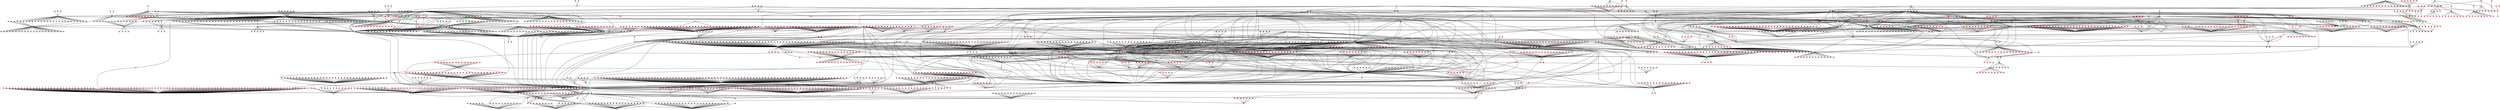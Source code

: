 graph G {
0[shape="circle",width=0.1,label="",style=filled,fillcolor="red"];
1[shape="circle",width=0.1,label="",style=filled,fillcolor="red"];
2[shape="circle",width=0.1,label="",style=filled,fillcolor="red"];
3[shape="circle",width=0.1,label="",style=filled,fillcolor="red"];
4[shape="circle",width=0.1,label="",style=filled,fillcolor="red"];
5[shape="circle",width=0.1,label="",style=filled,fillcolor="red"];
6[shape="circle",width=0.1,label="",style=filled,fillcolor="red"];
7[shape="circle",width=0.1,label="",style=filled,fillcolor="red"];
8[shape="circle",width=0.1,label="",style=filled,fillcolor="red"];
9[shape="circle",width=0.1,label="",style=filled,fillcolor="green"];
10[shape="circle",width=0.1,label="",style=filled,fillcolor="green"];
11[shape="circle",width=0.1,label="",style=filled,fillcolor="red"];
12[shape="circle",width=0.1,label="",style=filled,fillcolor="green"];
13[shape="circle",width=0.1,label="",style=filled,fillcolor="green"];
14[shape="circle",width=0.1,label="",style=filled,fillcolor="green"];
15[shape="circle",width=0.1,label="",style=filled,fillcolor="red"];
16[shape="circle",width=0.1,label="",style=filled,fillcolor="red"];
17[shape="circle",width=0.1,label="",style=filled,fillcolor="green"];
18[shape="circle",width=0.1,label="",style=filled,fillcolor="green"];
19[shape="circle",width=0.1,label="",style=filled,fillcolor="red"];
20[shape="circle",width=0.1,label="",style=filled,fillcolor="red"];
21[shape="circle",width=0.1,label="",style=filled,fillcolor="red"];
22[shape="circle",width=0.1,label="",style=filled,fillcolor="red"];
23[shape="circle",width=0.1,label="",style=filled,fillcolor="red"];
24[shape="circle",width=0.1,label="",style=filled,fillcolor="red"];
25[shape="circle",width=0.1,label="",style=filled,fillcolor="red"];
26[shape="circle",width=0.1,label="",style=filled,fillcolor="red"];
27[shape="circle",width=0.1,label="",style=filled,fillcolor="red"];
28[shape="circle",width=0.1,label="",style=filled,fillcolor="red"];
29[shape="circle",width=0.1,label="",style=filled,fillcolor="red"];
30[shape="circle",width=0.1,label="",style=filled,fillcolor="green"];
31[shape="circle",width=0.1,label="",style=filled,fillcolor="green"];
32[shape="circle",width=0.1,label="",style=filled,fillcolor="red"];
33[shape="circle",width=0.1,label="",style=filled,fillcolor="green"];
34[shape="circle",width=0.1,label="",style=filled,fillcolor="green"];
35[shape="circle",width=0.1,label="",style=filled,fillcolor="green"];
36[shape="circle",width=0.1,label="",style=filled,fillcolor="red"];
37[shape="circle",width=0.1,label="",style=filled,fillcolor="green"];
38[shape="circle",width=0.1,label="",style=filled,fillcolor="red"];
39[shape="circle",width=0.1,label="",style=filled,fillcolor="red"];
40[shape="circle",width=0.1,label="",style=filled,fillcolor="green"];
41[shape="circle",width=0.1,label="",style=filled,fillcolor="red"];
42[shape="circle",width=0.1,label="",style=filled,fillcolor="red"];
43[shape="circle",width=0.1,label="",style=filled,fillcolor="green"];
44[shape="circle",width=0.1,label="",style=filled,fillcolor="red"];
45[shape="circle",width=0.1,label="",style=filled,fillcolor="green"];
46[shape="circle",width=0.1,label="",style=filled,fillcolor="red"];
47[shape="circle",width=0.1,label="",style=filled,fillcolor="green"];
48[shape="circle",width=0.1,label="",style=filled,fillcolor="red"];
49[shape="circle",width=0.1,label="",style=filled,fillcolor="green"];
50[shape="circle",width=0.1,label="",style=filled,fillcolor="green"];
51[shape="circle",width=0.1,label="",style=filled,fillcolor="red"];
52[shape="circle",width=0.1,label="",style=filled,fillcolor="green"];
53[shape="circle",width=0.1,label="",style=filled,fillcolor="green"];
54[shape="circle",width=0.1,label="",style=filled,fillcolor="green"];
55[shape="circle",width=0.1,label="",style=filled,fillcolor="red"];
56[shape="circle",width=0.1,label="",style=filled,fillcolor="green"];
57[shape="circle",width=0.1,label="",style=filled,fillcolor="red"];
58[shape="circle",width=0.1,label="",style=filled,fillcolor="green"];
59[shape="circle",width=0.1,label="",style=filled,fillcolor="red"];
60[shape="circle",width=0.1,label="",style=filled,fillcolor="red"];
61[shape="circle",width=0.1,label="",style=filled,fillcolor="green"];
62[shape="circle",width=0.1,label="",style=filled,fillcolor="red"];
63[shape="circle",width=0.1,label="",style=filled,fillcolor="green"];
64[shape="circle",width=0.1,label="",style=filled,fillcolor="green"];
65[shape="circle",width=0.1,label="",style=filled,fillcolor="red"];
66[shape="circle",width=0.1,label="",style=filled,fillcolor="red"];
67[shape="circle",width=0.1,label="",style=filled,fillcolor="red"];
68[shape="circle",width=0.1,label="",style=filled,fillcolor="red"];
69[shape="circle",width=0.1,label="",style=filled,fillcolor="red"];
70[shape="circle",width=0.1,label="",style=filled,fillcolor="red"];
71[shape="circle",width=0.1,label="",style=filled,fillcolor="red"];
72[shape="circle",width=0.1,label="",style=filled,fillcolor="red"];
73[shape="circle",width=0.1,label="",style=filled,fillcolor="red"];
74[shape="circle",width=0.1,label="",style=filled,fillcolor="red"];
75[shape="circle",width=0.1,label="",style=filled,fillcolor="green"];
76[shape="circle",width=0.1,label="",style=filled,fillcolor="green"];
77[shape="circle",width=0.1,label="",style=filled,fillcolor="green"];
78[shape="circle",width=0.1,label="",style=filled,fillcolor="red"];
79[shape="circle",width=0.1,label="",style=filled,fillcolor="red"];
80[shape="circle",width=0.1,label="",style=filled,fillcolor="green"];
81[shape="circle",width=0.1,label="",style=filled,fillcolor="red"];
82[shape="circle",width=0.1,label="",style=filled,fillcolor="red"];
83[shape="circle",width=0.1,label="",style=filled,fillcolor="green"];
84[shape="circle",width=0.1,label="",style=filled,fillcolor="red"];
85[shape="circle",width=0.1,label="",style=filled,fillcolor="red"];
86[shape="circle",width=0.1,label="",style=filled,fillcolor="red"];
87[shape="circle",width=0.1,label="",style=filled,fillcolor="red"];
88[shape="circle",width=0.1,label="",style=filled,fillcolor="green"];
89[shape="circle",width=0.1,label="",style=filled,fillcolor="red"];
90[shape="circle",width=0.1,label="",style=filled,fillcolor="green"];
91[shape="circle",width=0.1,label="",style=filled,fillcolor="green"];
92[shape="circle",width=0.1,label="",style=filled,fillcolor="red"];
93[shape="circle",width=0.1,label="",style=filled,fillcolor="red"];
94[shape="circle",width=0.1,label="",style=filled,fillcolor="green"];
95[shape="circle",width=0.1,label="",style=filled,fillcolor="red"];
96[shape="circle",width=0.1,label="",style=filled,fillcolor="red"];
97[shape="circle",width=0.1,label="",style=filled,fillcolor="green"];
98[shape="circle",width=0.1,label="",style=filled,fillcolor="red"];
99[shape="circle",width=0.1,label="",style=filled,fillcolor="red"];
100[shape="circle",width=0.1,label="",style=filled,fillcolor="red"];
101[shape="circle",width=0.1,label="",style=filled,fillcolor="red"];
102[shape="circle",width=0.1,label="",style=filled,fillcolor="green"];
103[shape="circle",width=0.1,label="",style=filled,fillcolor="red"];
104[shape="circle",width=0.1,label="",style=filled,fillcolor="green"];
105[shape="circle",width=0.1,label="",style=filled,fillcolor="red"];
106[shape="circle",width=0.1,label="",style=filled,fillcolor="red"];
107[shape="circle",width=0.1,label="",style=filled,fillcolor="red"];
108[shape="circle",width=0.1,label="",style=filled,fillcolor="red"];
109[shape="circle",width=0.1,label="",style=filled,fillcolor="green"];
110[shape="circle",width=0.1,label="",style=filled,fillcolor="red"];
111[shape="circle",width=0.1,label="",style=filled,fillcolor="red"];
112[shape="circle",width=0.1,label="",style=filled,fillcolor="red"];
113[shape="circle",width=0.1,label="",style=filled,fillcolor="red"];
114[shape="circle",width=0.1,label="",style=filled,fillcolor="red"];
115[shape="circle",width=0.1,label="",style=filled,fillcolor="red"];
116[shape="circle",width=0.1,label="",style=filled,fillcolor="green"];
117[shape="circle",width=0.1,label="",style=filled,fillcolor="green"];
118[shape="circle",width=0.1,label="",style=filled,fillcolor="red"];
119[shape="circle",width=0.1,label="",style=filled,fillcolor="red"];
120[shape="circle",width=0.1,label="",style=filled,fillcolor="red"];
121[shape="circle",width=0.1,label="",style=filled,fillcolor="red"];
122[shape="circle",width=0.1,label="",style=filled,fillcolor="red"];
123[shape="circle",width=0.1,label="",style=filled,fillcolor="red"];
124[shape="circle",width=0.1,label="",style=filled,fillcolor="red"];
125[shape="circle",width=0.1,label="",style=filled,fillcolor="red"];
126[shape="circle",width=0.1,label="",style=filled,fillcolor="red"];
127[shape="circle",width=0.1,label="",style=filled,fillcolor="red"];
128[shape="circle",width=0.1,label="",style=filled,fillcolor="red"];
129[shape="circle",width=0.1,label="",style=filled,fillcolor="red"];
130[shape="circle",width=0.1,label="",style=filled,fillcolor="red"];
131[shape="circle",width=0.1,label="",style=filled,fillcolor="red"];
132[shape="circle",width=0.1,label="",style=filled,fillcolor="red"];
133[shape="circle",width=0.1,label="",style=filled,fillcolor="red"];
134[shape="circle",width=0.1,label="",style=filled,fillcolor="red"];
135[shape="circle",width=0.1,label="",style=filled,fillcolor="red"];
136[shape="circle",width=0.1,label="",style=filled,fillcolor="green"];
137[shape="circle",width=0.1,label="",style=filled,fillcolor="red"];
138[shape="circle",width=0.1,label="",style=filled,fillcolor="green"];
139[shape="circle",width=0.1,label="",style=filled,fillcolor="red"];
140[shape="circle",width=0.1,label="",style=filled,fillcolor="red"];
141[shape="circle",width=0.1,label="",style=filled,fillcolor="red"];
142[shape="circle",width=0.1,label="",style=filled,fillcolor="red"];
143[shape="circle",width=0.1,label="",style=filled,fillcolor="red"];
144[shape="circle",width=0.1,label="",style=filled,fillcolor="red"];
145[shape="circle",width=0.1,label="",style=filled,fillcolor="red"];
146[shape="circle",width=0.1,label="",style=filled,fillcolor="red"];
147[shape="circle",width=0.1,label="",style=filled,fillcolor="green"];
148[shape="circle",width=0.1,label="",style=filled,fillcolor="red"];
149[shape="circle",width=0.1,label="",style=filled,fillcolor="red"];
150[shape="circle",width=0.1,label="",style=filled,fillcolor="red"];
151[shape="circle",width=0.1,label="",style=filled,fillcolor="red"];
152[shape="circle",width=0.1,label="",style=filled,fillcolor="red"];
153[shape="circle",width=0.1,label="",style=filled,fillcolor="red"];
154[shape="circle",width=0.1,label="",style=filled,fillcolor="red"];
155[shape="circle",width=0.1,label="",style=filled,fillcolor="red"];
156[shape="circle",width=0.1,label="",style=filled,fillcolor="red"];
157[shape="circle",width=0.1,label="",style=filled,fillcolor="red"];
158[shape="circle",width=0.1,label="",style=filled,fillcolor="red"];
159[shape="circle",width=0.1,label="",style=filled,fillcolor="red"];
160[shape="circle",width=0.1,label="",style=filled,fillcolor="green"];
161[shape="circle",width=0.1,label="",style=filled,fillcolor="red"];
162[shape="circle",width=0.1,label="",style=filled,fillcolor="green"];
163[shape="circle",width=0.1,label="",style=filled,fillcolor="red"];
164[shape="circle",width=0.1,label="",style=filled,fillcolor="red"];
165[shape="circle",width=0.1,label="",style=filled,fillcolor="green"];
166[shape="circle",width=0.1,label="",style=filled,fillcolor="red"];
167[shape="circle",width=0.1,label="",style=filled,fillcolor="green"];
168[shape="circle",width=0.1,label="",style=filled,fillcolor="red"];
169[shape="circle",width=0.1,label="",style=filled,fillcolor="red"];
170[shape="circle",width=0.1,label="",style=filled,fillcolor="red"];
171[shape="circle",width=0.1,label="",style=filled,fillcolor="red"];
172[shape="circle",width=0.1,label="",style=filled,fillcolor="red"];
173[shape="circle",width=0.1,label="",style=filled,fillcolor="red"];
174[shape="circle",width=0.1,label="",style=filled,fillcolor="red"];
175[shape="circle",width=0.1,label="",style=filled,fillcolor="red"];
176[shape="circle",width=0.1,label="",style=filled,fillcolor="red"];
177[shape="circle",width=0.1,label="",style=filled,fillcolor="red"];
178[shape="circle",width=0.1,label="",style=filled,fillcolor="red"];
179[shape="circle",width=0.1,label="",style=filled,fillcolor="red"];
180[shape="circle",width=0.1,label="",style=filled,fillcolor="green"];
181[shape="circle",width=0.1,label="",style=filled,fillcolor="red"];
182[shape="circle",width=0.1,label="",style=filled,fillcolor="red"];
183[shape="circle",width=0.1,label="",style=filled,fillcolor="red"];
184[shape="circle",width=0.1,label="",style=filled,fillcolor="red"];
185[shape="circle",width=0.1,label="",style=filled,fillcolor="red"];
186[shape="circle",width=0.1,label="",style=filled,fillcolor="red"];
187[shape="circle",width=0.1,label="",style=filled,fillcolor="red"];
188[shape="circle",width=0.1,label="",style=filled,fillcolor="red"];
189[shape="circle",width=0.1,label="",style=filled,fillcolor="red"];
190[shape="circle",width=0.1,label="",style=filled,fillcolor="red"];
191[shape="circle",width=0.1,label="",style=filled,fillcolor="red"];
192[shape="circle",width=0.1,label="",style=filled,fillcolor="red"];
193[shape="circle",width=0.1,label="",style=filled,fillcolor="red"];
194[shape="circle",width=0.1,label="",style=filled,fillcolor="green"];
195[shape="circle",width=0.1,label="",style=filled,fillcolor="red"];
196[shape="circle",width=0.1,label="",style=filled,fillcolor="green"];
197[shape="circle",width=0.1,label="",style=filled,fillcolor="red"];
198[shape="circle",width=0.1,label="",style=filled,fillcolor="red"];
199[shape="circle",width=0.1,label="",style=filled,fillcolor="red"];
200[shape="circle",width=0.1,label="",style=filled,fillcolor="green"];
201[shape="circle",width=0.1,label="",style=filled,fillcolor="red"];
202[shape="circle",width=0.1,label="",style=filled,fillcolor="red"];
203[shape="circle",width=0.1,label="",style=filled,fillcolor="red"];
204[shape="circle",width=0.1,label="",style=filled,fillcolor="red"];
205[shape="circle",width=0.1,label="",style=filled,fillcolor="red"];
206[shape="circle",width=0.1,label="",style=filled,fillcolor="red"];
207[shape="circle",width=0.1,label="",style=filled,fillcolor="green"];
208[shape="circle",width=0.1,label="",style=filled,fillcolor="green"];
209[shape="circle",width=0.1,label="",style=filled,fillcolor="red"];
210[shape="circle",width=0.1,label="",style=filled,fillcolor="red"];
211[shape="circle",width=0.1,label="",style=filled,fillcolor="red"];
212[shape="circle",width=0.1,label="",style=filled,fillcolor="red"];
213[shape="circle",width=0.1,label="",style=filled,fillcolor="green"];
214[shape="circle",width=0.1,label="",style=filled,fillcolor="red"];
215[shape="circle",width=0.1,label="",style=filled,fillcolor="green"];
216[shape="circle",width=0.1,label="",style=filled,fillcolor="red"];
217[shape="circle",width=0.1,label="",style=filled,fillcolor="red"];
218[shape="circle",width=0.1,label="",style=filled,fillcolor="red"];
219[shape="circle",width=0.1,label="",style=filled,fillcolor="red"];
220[shape="circle",width=0.1,label="",style=filled,fillcolor="red"];
221[shape="circle",width=0.1,label="",style=filled,fillcolor="green"];
222[shape="circle",width=0.1,label="",style=filled,fillcolor="red"];
223[shape="circle",width=0.1,label="",style=filled,fillcolor="red"];
224[shape="circle",width=0.1,label="",style=filled,fillcolor="green"];
225[shape="circle",width=0.1,label="",style=filled,fillcolor="red"];
226[shape="circle",width=0.1,label="",style=filled,fillcolor="red"];
227[shape="circle",width=0.1,label="",style=filled,fillcolor="red"];
228[shape="circle",width=0.1,label="",style=filled,fillcolor="red"];
229[shape="circle",width=0.1,label="",style=filled,fillcolor="red"];
230[shape="circle",width=0.1,label="",style=filled,fillcolor="red"];
231[shape="circle",width=0.1,label="",style=filled,fillcolor="red"];
232[shape="circle",width=0.1,label="",style=filled,fillcolor="red"];
233[shape="circle",width=0.1,label="",style=filled,fillcolor="red"];
234[shape="circle",width=0.1,label="",style=filled,fillcolor="red"];
235[shape="circle",width=0.1,label="",style=filled,fillcolor="green"];
236[shape="circle",width=0.1,label="",style=filled,fillcolor="red"];
237[shape="circle",width=0.1,label="",style=filled,fillcolor="red"];
238[shape="circle",width=0.1,label="",style=filled,fillcolor="red"];
239[shape="circle",width=0.1,label="",style=filled,fillcolor="red"];
240[shape="circle",width=0.1,label="",style=filled,fillcolor="red"];
241[shape="circle",width=0.1,label="",style=filled,fillcolor="green"];
242[shape="circle",width=0.1,label="",style=filled,fillcolor="red"];
243[shape="circle",width=0.1,label="",style=filled,fillcolor="red"];
244[shape="circle",width=0.1,label="",style=filled,fillcolor="red"];
245[shape="circle",width=0.1,label="",style=filled,fillcolor="red"];
246[shape="circle",width=0.1,label="",style=filled,fillcolor="red"];
247[shape="circle",width=0.1,label="",style=filled,fillcolor="red"];
248[shape="circle",width=0.1,label="",style=filled,fillcolor="red"];
249[shape="circle",width=0.1,label="",style=filled,fillcolor="red"];
250[shape="circle",width=0.1,label="",style=filled,fillcolor="red"];
251[shape="circle",width=0.1,label="",style=filled,fillcolor="red"];
252[shape="circle",width=0.1,label="",style=filled,fillcolor="red"];
253[shape="circle",width=0.1,label="",style=filled,fillcolor="red"];
254[shape="circle",width=0.1,label="",style=filled,fillcolor="red"];
255[shape="circle",width=0.1,label="",style=filled,fillcolor="red"];
256[shape="circle",width=0.1,label="",style=filled,fillcolor="red"];
257[shape="circle",width=0.1,label="",style=filled,fillcolor="red"];
258[shape="circle",width=0.1,label="",style=filled,fillcolor="red"];
259[shape="circle",width=0.1,label="",style=filled,fillcolor="red"];
260[shape="circle",width=0.1,label="",style=filled,fillcolor="green"];
261[shape="circle",width=0.1,label="",style=filled,fillcolor="red"];
262[shape="circle",width=0.1,label="",style=filled,fillcolor="red"];
263[shape="circle",width=0.1,label="",style=filled,fillcolor="red"];
264[shape="circle",width=0.1,label="",style=filled,fillcolor="red"];
265[shape="circle",width=0.1,label="",style=filled,fillcolor="green"];
266[shape="circle",width=0.1,label="",style=filled,fillcolor="blue"];
267[shape="circle",width=0.1,label="",style=filled,fillcolor="red"];
268[shape="circle",width=0.1,label="",style=filled,fillcolor="blue"];
269[shape="circle",width=0.1,label="",style=filled,fillcolor="red"];
270[shape="circle",width=0.1,label="",style=filled,fillcolor="red"];
271[shape="circle",width=0.1,label="",style=filled,fillcolor="blue"];
272[shape="circle",width=0.1,label="",style=filled,fillcolor="blue"];
273[shape="circle",width=0.1,label="",style=filled,fillcolor="red"];
274[shape="circle",width=0.1,label="",style=filled,fillcolor="red"];
275[shape="circle",width=0.1,label="",style=filled,fillcolor="red"];
276[shape="circle",width=0.1,label="",style=filled,fillcolor="red"];
277[shape="circle",width=0.1,label="",style=filled,fillcolor="red"];
278[shape="circle",width=0.1,label="",style=filled,fillcolor="red"];
279[shape="circle",width=0.1,label="",style=filled,fillcolor="green"];
280[shape="circle",width=0.1,label="",style=filled,fillcolor="green"];
281[shape="circle",width=0.1,label="",style=filled,fillcolor="green"];
282[shape="circle",width=0.1,label="",style=filled,fillcolor="red"];
283[shape="circle",width=0.1,label="",style=filled,fillcolor="red"];
284[shape="circle",width=0.1,label="",style=filled,fillcolor="red"];
285[shape="circle",width=0.1,label="",style=filled,fillcolor="red"];
286[shape="circle",width=0.1,label="",style=filled,fillcolor="red"];
287[shape="circle",width=0.1,label="",style=filled,fillcolor="green"];
288[shape="circle",width=0.1,label="",style=filled,fillcolor="red"];
289[shape="circle",width=0.1,label="",style=filled,fillcolor="red"];
290[shape="circle",width=0.1,label="",style=filled,fillcolor="red"];
291[shape="circle",width=0.1,label="",style=filled,fillcolor="red"];
292[shape="circle",width=0.1,label="",style=filled,fillcolor="red"];
293[shape="circle",width=0.1,label="",style=filled,fillcolor="red"];
294[shape="circle",width=0.1,label="",style=filled,fillcolor="red"];
295[shape="circle",width=0.1,label="",style=filled,fillcolor="red"];
296[shape="circle",width=0.1,label="",style=filled,fillcolor="green"];
297[shape="circle",width=0.1,label="",style=filled,fillcolor="red"];
298[shape="circle",width=0.1,label="",style=filled,fillcolor="red"];
299[shape="circle",width=0.1,label="",style=filled,fillcolor="red"];
300[shape="circle",width=0.1,label="",style=filled,fillcolor="red"];
301[shape="circle",width=0.1,label="",style=filled,fillcolor="red"];
302[shape="circle",width=0.1,label="",style=filled,fillcolor="red"];
303[shape="circle",width=0.1,label="",style=filled,fillcolor="red"];
304[shape="circle",width=0.1,label="",style=filled,fillcolor="red"];
305[shape="circle",width=0.1,label="",style=filled,fillcolor="red"];
306[shape="circle",width=0.1,label="",style=filled,fillcolor="red"];
307[shape="circle",width=0.1,label="",style=filled,fillcolor="red"];
308[shape="circle",width=0.1,label="",style=filled,fillcolor="red"];
309[shape="circle",width=0.1,label="",style=filled,fillcolor="red"];
310[shape="circle",width=0.1,label="",style=filled,fillcolor="red"];
311[shape="circle",width=0.1,label="",style=filled,fillcolor="red"];
312[shape="circle",width=0.1,label="",style=filled,fillcolor="red"];
313[shape="circle",width=0.1,label="",style=filled,fillcolor="red"];
314[shape="circle",width=0.1,label="",style=filled,fillcolor="red"];
315[shape="circle",width=0.1,label="",style=filled,fillcolor="red"];
316[shape="circle",width=0.1,label="",style=filled,fillcolor="red"];
317[shape="circle",width=0.1,label="",style=filled,fillcolor="red"];
318[shape="circle",width=0.1,label="",style=filled,fillcolor="red"];
319[shape="circle",width=0.1,label="",style=filled,fillcolor="red"];
320[shape="circle",width=0.1,label="",style=filled,fillcolor="red"];
321[shape="circle",width=0.1,label="",style=filled,fillcolor="red"];
322[shape="circle",width=0.1,label="",style=filled,fillcolor="red"];
323[shape="circle",width=0.1,label="",style=filled,fillcolor="red"];
324[shape="circle",width=0.1,label="",style=filled,fillcolor="red"];
325[shape="circle",width=0.1,label="",style=filled,fillcolor="red"];
326[shape="circle",width=0.1,label="",style=filled,fillcolor="red"];
327[shape="circle",width=0.1,label="",style=filled,fillcolor="red"];
328[shape="circle",width=0.1,label="",style=filled,fillcolor="red"];
329[shape="circle",width=0.1,label="",style=filled,fillcolor="red"];
330[shape="circle",width=0.1,label="",style=filled,fillcolor="red"];
331[shape="circle",width=0.1,label="",style=filled,fillcolor="red"];
332[shape="circle",width=0.1,label="",style=filled,fillcolor="red"];
333[shape="circle",width=0.1,label="",style=filled,fillcolor="red"];
334[shape="circle",width=0.1,label="",style=filled,fillcolor="red"];
335[shape="circle",width=0.1,label="",style=filled,fillcolor="red"];
336[shape="circle",width=0.1,label="",style=filled,fillcolor="red"];
337[shape="circle",width=0.1,label="",style=filled,fillcolor="red"];
338[shape="circle",width=0.1,label="",style=filled,fillcolor="red"];
339[shape="circle",width=0.1,label="",style=filled,fillcolor="red"];
340[shape="circle",width=0.1,label="",style=filled,fillcolor="red"];
341[shape="circle",width=0.1,label="",style=filled,fillcolor="red"];
342[shape="circle",width=0.1,label="",style=filled,fillcolor="red"];
343[shape="circle",width=0.1,label="",style=filled,fillcolor="red"];
344[shape="circle",width=0.1,label="",style=filled,fillcolor="red"];
345[shape="circle",width=0.1,label="",style=filled,fillcolor="red"];
346[shape="circle",width=0.1,label="",style=filled,fillcolor="red"];
347[shape="circle",width=0.1,label="",style=filled,fillcolor="red"];
348[shape="circle",width=0.1,label="",style=filled,fillcolor="red"];
349[shape="circle",width=0.1,label="",style=filled,fillcolor="red"];
350[shape="circle",width=0.1,label="",style=filled,fillcolor="red"];
351[shape="circle",width=0.1,label="",style=filled,fillcolor="red"];
352[shape="circle",width=0.1,label="",style=filled,fillcolor="red"];
353[shape="circle",width=0.1,label="",style=filled,fillcolor="red"];
354[shape="circle",width=0.1,label="",style=filled,fillcolor="red"];
355[shape="circle",width=0.1,label="",style=filled,fillcolor="red"];
356[shape="circle",width=0.1,label="",style=filled,fillcolor="red"];
357[shape="circle",width=0.1,label="",style=filled,fillcolor="red"];
358[shape="circle",width=0.1,label="",style=filled,fillcolor="red"];
359[shape="circle",width=0.1,label="",style=filled,fillcolor="red"];
360[shape="circle",width=0.1,label="",style=filled,fillcolor="red"];
361[shape="circle",width=0.1,label="",style=filled,fillcolor="red"];
362[shape="circle",width=0.1,label="",style=filled,fillcolor="red"];
363[shape="circle",width=0.1,label="",style=filled,fillcolor="red"];
364[shape="circle",width=0.1,label="",style=filled,fillcolor="red"];
365[shape="circle",width=0.1,label="",style=filled,fillcolor="red"];
366[shape="circle",width=0.1,label="",style=filled,fillcolor="red"];
367[shape="circle",width=0.1,label="",style=filled,fillcolor="red"];
368[shape="circle",width=0.1,label="",style=filled,fillcolor="red"];
369[shape="circle",width=0.1,label="",style=filled,fillcolor="red"];
370[shape="circle",width=0.1,label="",style=filled,fillcolor="red"];
371[shape="circle",width=0.1,label="",style=filled,fillcolor="red"];
372[shape="circle",width=0.1,label="",style=filled,fillcolor="red"];
373[shape="circle",width=0.1,label="",style=filled,fillcolor="red"];
374[shape="circle",width=0.1,label="",style=filled,fillcolor="red"];
375[shape="circle",width=0.1,label="",style=filled,fillcolor="red"];
376[shape="circle",width=0.1,label="",style=filled,fillcolor="red"];
377[shape="circle",width=0.1,label="",style=filled,fillcolor="red"];
378[shape="circle",width=0.1,label="",style=filled,fillcolor="red"];
379[shape="circle",width=0.1,label="",style=filled,fillcolor="red"];
380[shape="circle",width=0.1,label="",style=filled,fillcolor="red"];
381[shape="circle",width=0.1,label="",style=filled,fillcolor="red"];
382[shape="circle",width=0.1,label="",style=filled,fillcolor="red"];
383[shape="circle",width=0.1,label="",style=filled,fillcolor="red"];
384[shape="circle",width=0.1,label="",style=filled,fillcolor="red"];
385[shape="circle",width=0.1,label="",style=filled,fillcolor="red"];
386[shape="circle",width=0.1,label="",style=filled,fillcolor="red"];
387[shape="circle",width=0.1,label="",style=filled,fillcolor="red"];
388[shape="circle",width=0.1,label="",style=filled,fillcolor="red"];
389[shape="circle",width=0.1,label="",style=filled,fillcolor="red"];
390[shape="circle",width=0.1,label="",style=filled,fillcolor="red"];
391[shape="circle",width=0.1,label="",style=filled,fillcolor="red"];
392[shape="circle",width=0.1,label="",style=filled,fillcolor="green"];
393[shape="circle",width=0.1,label="",style=filled,fillcolor="red"];
394[shape="circle",width=0.1,label="",style=filled,fillcolor="red"];
395[shape="circle",width=0.1,label="",style=filled,fillcolor="red"];
396[shape="circle",width=0.1,label="",style=filled,fillcolor="red"];
397[shape="circle",width=0.1,label="",style=filled,fillcolor="red"];
398[shape="circle",width=0.1,label="",style=filled,fillcolor="red"];
399[shape="circle",width=0.1,label="",style=filled,fillcolor="red"];
400[shape="circle",width=0.1,label="",style=filled,fillcolor="green"];
401[shape="circle",width=0.1,label="",style=filled,fillcolor="red"];
402[shape="circle",width=0.1,label="",style=filled,fillcolor="red"];
403[shape="circle",width=0.1,label="",style=filled,fillcolor="red"];
404[shape="circle",width=0.1,label="",style=filled,fillcolor="red"];
405[shape="circle",width=0.1,label="",style=filled,fillcolor="red"];
406[shape="circle",width=0.1,label="",style=filled,fillcolor="green"];
407[shape="circle",width=0.1,label="",style=filled,fillcolor="red"];
408[shape="circle",width=0.1,label="",style=filled,fillcolor="green"];
409[shape="circle",width=0.1,label="",style=filled,fillcolor="red"];
410[shape="circle",width=0.1,label="",style=filled,fillcolor="red"];
411[shape="circle",width=0.1,label="",style=filled,fillcolor="red"];
412[shape="circle",width=0.1,label="",style=filled,fillcolor="red"];
413[shape="circle",width=0.1,label="",style=filled,fillcolor="red"];
414[shape="circle",width=0.1,label="",style=filled,fillcolor="green"];
415[shape="circle",width=0.1,label="",style=filled,fillcolor="red"];
416[shape="circle",width=0.1,label="",style=filled,fillcolor="red"];
417[shape="circle",width=0.1,label="",style=filled,fillcolor="red"];
418[shape="circle",width=0.1,label="",style=filled,fillcolor="red"];
419[shape="circle",width=0.1,label="",style=filled,fillcolor="red"];
420[shape="circle",width=0.1,label="",style=filled,fillcolor="red"];
421[shape="circle",width=0.1,label="",style=filled,fillcolor="red"];
422[shape="circle",width=0.1,label="",style=filled,fillcolor="green"];
423[shape="circle",width=0.1,label="",style=filled,fillcolor="red"];
424[shape="circle",width=0.1,label="",style=filled,fillcolor="red"];
425[shape="circle",width=0.1,label="",style=filled,fillcolor="red"];
426[shape="circle",width=0.1,label="",style=filled,fillcolor="red"];
427[shape="circle",width=0.1,label="",style=filled,fillcolor="red"];
428[shape="circle",width=0.1,label="",style=filled,fillcolor="green"];
429[shape="circle",width=0.1,label="",style=filled,fillcolor="green"];
430[shape="circle",width=0.1,label="",style=filled,fillcolor="red"];
431[shape="circle",width=0.1,label="",style=filled,fillcolor="green"];
432[shape="circle",width=0.1,label="",style=filled,fillcolor="green"];
433[shape="circle",width=0.1,label="",style=filled,fillcolor="red"];
434[shape="circle",width=0.1,label="",style=filled,fillcolor="green"];
435[shape="circle",width=0.1,label="",style=filled,fillcolor="green"];
436[shape="circle",width=0.1,label="",style=filled,fillcolor="green"];
437[shape="circle",width=0.1,label="",style=filled,fillcolor="red"];
438[shape="circle",width=0.1,label="",style=filled,fillcolor="green"];
439[shape="circle",width=0.1,label="",style=filled,fillcolor="green"];
440[shape="circle",width=0.1,label="",style=filled,fillcolor="red"];
441[shape="circle",width=0.1,label="",style=filled,fillcolor="red"];
442[shape="circle",width=0.1,label="",style=filled,fillcolor="green"];
443[shape="circle",width=0.1,label="",style=filled,fillcolor="green"];
444[shape="circle",width=0.1,label="",style=filled,fillcolor="red"];
445[shape="circle",width=0.1,label="",style=filled,fillcolor="red"];
446[shape="circle",width=0.1,label="",style=filled,fillcolor="red"];
447[shape="circle",width=0.1,label="",style=filled,fillcolor="green"];
448[shape="circle",width=0.1,label="",style=filled,fillcolor="red"];
449[shape="circle",width=0.1,label="",style=filled,fillcolor="red"];
450[shape="circle",width=0.1,label="",style=filled,fillcolor="red"];
451[shape="circle",width=0.1,label="",style=filled,fillcolor="red"];
452[shape="circle",width=0.1,label="",style=filled,fillcolor="red"];
453[shape="circle",width=0.1,label="",style=filled,fillcolor="red"];
454[shape="circle",width=0.1,label="",style=filled,fillcolor="red"];
455[shape="circle",width=0.1,label="",style=filled,fillcolor="red"];
456[shape="circle",width=0.1,label="",style=filled,fillcolor="red"];
457[shape="circle",width=0.1,label="",style=filled,fillcolor="red"];
458[shape="circle",width=0.1,label="",style=filled,fillcolor="red"];
459[shape="circle",width=0.1,label="",style=filled,fillcolor="red"];
460[shape="circle",width=0.1,label="",style=filled,fillcolor="red"];
461[shape="circle",width=0.1,label="",style=filled,fillcolor="red"];
462[shape="circle",width=0.1,label="",style=filled,fillcolor="red"];
463[shape="circle",width=0.1,label="",style=filled,fillcolor="red"];
464[shape="circle",width=0.1,label="",style=filled,fillcolor="red"];
465[shape="circle",width=0.1,label="",style=filled,fillcolor="red"];
466[shape="circle",width=0.1,label="",style=filled,fillcolor="red"];
467[shape="circle",width=0.1,label="",style=filled,fillcolor="red"];
468[shape="circle",width=0.1,label="",style=filled,fillcolor="red"];
469[shape="circle",width=0.1,label="",style=filled,fillcolor="red"];
470[shape="circle",width=0.1,label="",style=filled,fillcolor="red"];
471[shape="circle",width=0.1,label="",style=filled,fillcolor="red"];
472[shape="circle",width=0.1,label="",style=filled,fillcolor="red"];
473[shape="circle",width=0.1,label="",style=filled,fillcolor="red"];
474[shape="circle",width=0.1,label="",style=filled,fillcolor="red"];
475[shape="circle",width=0.1,label="",style=filled,fillcolor="red"];
476[shape="circle",width=0.1,label="",style=filled,fillcolor="red"];
477[shape="circle",width=0.1,label="",style=filled,fillcolor="red"];
478[shape="circle",width=0.1,label="",style=filled,fillcolor="red"];
479[shape="circle",width=0.1,label="",style=filled,fillcolor="red"];
480[shape="circle",width=0.1,label="",style=filled,fillcolor="red"];
481[shape="circle",width=0.1,label="",style=filled,fillcolor="red"];
482[shape="circle",width=0.1,label="",style=filled,fillcolor="red"];
483[shape="circle",width=0.1,label="",style=filled,fillcolor="red"];
484[shape="circle",width=0.1,label="",style=filled,fillcolor="red"];
485[shape="circle",width=0.1,label="",style=filled,fillcolor="red"];
486[shape="circle",width=0.1,label="",style=filled,fillcolor="red"];
487[shape="circle",width=0.1,label="",style=filled,fillcolor="red"];
488[shape="circle",width=0.1,label="",style=filled,fillcolor="red"];
489[shape="circle",width=0.1,label="",style=filled,fillcolor="red"];
490[shape="circle",width=0.1,label="",style=filled,fillcolor="red"];
491[shape="circle",width=0.1,label="",style=filled,fillcolor="red"];
492[shape="circle",width=0.1,label="",style=filled,fillcolor="red"];
493[shape="circle",width=0.1,label="",style=filled,fillcolor="red"];
494[shape="circle",width=0.1,label="",style=filled,fillcolor="red"];
495[shape="circle",width=0.1,label="",style=filled,fillcolor="red"];
496[shape="circle",width=0.1,label="",style=filled,fillcolor="red"];
497[shape="circle",width=0.1,label="",style=filled,fillcolor="red"];
498[shape="circle",width=0.1,label="",style=filled,fillcolor="red"];
499[shape="circle",width=0.1,label="",style=filled,fillcolor="red"];
500[shape="circle",width=0.1,label="",style=filled,fillcolor="red"];
501[shape="circle",width=0.1,label="",style=filled,fillcolor="red"];
502[shape="circle",width=0.1,label="",style=filled,fillcolor="red"];
503[shape="circle",width=0.1,label="",style=filled,fillcolor="red"];
504[shape="circle",width=0.1,label="",style=filled,fillcolor="red"];
505[shape="circle",width=0.1,label="",style=filled,fillcolor="red"];
506[shape="circle",width=0.1,label="",style=filled,fillcolor="red"];
507[shape="circle",width=0.1,label="",style=filled,fillcolor="red"];
508[shape="circle",width=0.1,label="",style=filled,fillcolor="red"];
509[shape="circle",width=0.1,label="",style=filled,fillcolor="red"];
510[shape="circle",width=0.1,label="",style=filled,fillcolor="red"];
511[shape="circle",width=0.1,label="",style=filled,fillcolor="red"];
512[shape="circle",width=0.1,label="",style=filled,fillcolor="red"];
513[shape="circle",width=0.1,label="",style=filled,fillcolor="red"];
514[shape="circle",width=0.1,label="",style=filled,fillcolor="red"];
515[shape="circle",width=0.1,label="",style=filled,fillcolor="red"];
516[shape="circle",width=0.1,label="",style=filled,fillcolor="red"];
517[shape="circle",width=0.1,label="",style=filled,fillcolor="red"];
518[shape="circle",width=0.1,label="",style=filled,fillcolor="red"];
519[shape="circle",width=0.1,label="",style=filled,fillcolor="red"];
520[shape="circle",width=0.1,label="",style=filled,fillcolor="red"];
521[shape="circle",width=0.1,label="",style=filled,fillcolor="red"];
522[shape="circle",width=0.1,label="",style=filled,fillcolor="red"];
523[shape="circle",width=0.1,label="",style=filled,fillcolor="red"];
524[shape="circle",width=0.1,label="",style=filled,fillcolor="red"];
525[shape="circle",width=0.1,label="",style=filled,fillcolor="red"];
526[shape="circle",width=0.1,label="",style=filled,fillcolor="red"];
527[shape="circle",width=0.1,label="",style=filled,fillcolor="red"];
528[shape="circle",width=0.1,label="",style=filled,fillcolor="red"];
529[shape="circle",width=0.1,label="",style=filled,fillcolor="red"];
530[shape="circle",width=0.1,label="",style=filled,fillcolor="red"];
531[shape="circle",width=0.1,label="",style=filled,fillcolor="red"];
532[shape="circle",width=0.1,label="",style=filled,fillcolor="red"];
533[shape="circle",width=0.1,label="",style=filled,fillcolor="red"];
534[shape="circle",width=0.1,label="",style=filled,fillcolor="red"];
535[shape="circle",width=0.1,label="",style=filled,fillcolor="red"];
536[shape="circle",width=0.1,label="",style=filled,fillcolor="red"];
537[shape="circle",width=0.1,label="",style=filled,fillcolor="red"];
538[shape="circle",width=0.1,label="",style=filled,fillcolor="red"];
539[shape="circle",width=0.1,label="",style=filled,fillcolor="red"];
540[shape="circle",width=0.1,label="",style=filled,fillcolor="red"];
541[shape="circle",width=0.1,label="",style=filled,fillcolor="red"];
542[shape="circle",width=0.1,label="",style=filled,fillcolor="red"];
543[shape="circle",width=0.1,label="",style=filled,fillcolor="red"];
544[shape="circle",width=0.1,label="",style=filled,fillcolor="red"];
545[shape="circle",width=0.1,label="",style=filled,fillcolor="red"];
546[shape="circle",width=0.1,label="",style=filled,fillcolor="red"];
547[shape="circle",width=0.1,label="",style=filled,fillcolor="red"];
548[shape="circle",width=0.1,label="",style=filled,fillcolor="red"];
549[shape="circle",width=0.1,label="",style=filled,fillcolor="red"];
550[shape="circle",width=0.1,label="",style=filled,fillcolor="red"];
551[shape="circle",width=0.1,label="",style=filled,fillcolor="red"];
552[shape="circle",width=0.1,label="",style=filled,fillcolor="red"];
553[shape="circle",width=0.1,label="",style=filled,fillcolor="red"];
554[shape="circle",width=0.1,label="",style=filled,fillcolor="red"];
555[shape="circle",width=0.1,label="",style=filled,fillcolor="red"];
556[shape="circle",width=0.1,label="",style=filled,fillcolor="red"];
557[shape="circle",width=0.1,label="",style=filled,fillcolor="red"];
558[shape="circle",width=0.1,label="",style=filled,fillcolor="red"];
559[shape="circle",width=0.1,label="",style=filled,fillcolor="red"];
560[shape="circle",width=0.1,label="",style=filled,fillcolor="red"];
561[shape="circle",width=0.1,label="",style=filled,fillcolor="red"];
562[shape="circle",width=0.1,label="",style=filled,fillcolor="red"];
563[shape="circle",width=0.1,label="",style=filled,fillcolor="red"];
564[shape="circle",width=0.1,label="",style=filled,fillcolor="red"];
565[shape="circle",width=0.1,label="",style=filled,fillcolor="red"];
566[shape="circle",width=0.1,label="",style=filled,fillcolor="red"];
567[shape="circle",width=0.1,label="",style=filled,fillcolor="red"];
568[shape="circle",width=0.1,label="",style=filled,fillcolor="red"];
569[shape="circle",width=0.1,label="",style=filled,fillcolor="red"];
570[shape="circle",width=0.1,label="",style=filled,fillcolor="red"];
571[shape="circle",width=0.1,label="",style=filled,fillcolor="red"];
572[shape="circle",width=0.1,label="",style=filled,fillcolor="red"];
573[shape="circle",width=0.1,label="",style=filled,fillcolor="red"];
574[shape="circle",width=0.1,label="",style=filled,fillcolor="red"];
575[shape="circle",width=0.1,label="",style=filled,fillcolor="red"];
576[shape="circle",width=0.1,label="",style=filled,fillcolor="red"];
577[shape="circle",width=0.1,label="",style=filled,fillcolor="red"];
578[shape="circle",width=0.1,label="",style=filled,fillcolor="red"];
579[shape="circle",width=0.1,label="",style=filled,fillcolor="red"];
580[shape="circle",width=0.1,label="",style=filled,fillcolor="red"];
581[shape="circle",width=0.1,label="",style=filled,fillcolor="red"];
582[shape="circle",width=0.1,label="",style=filled,fillcolor="red"];
583[shape="circle",width=0.1,label="",style=filled,fillcolor="red"];
584[shape="circle",width=0.1,label="",style=filled,fillcolor="red"];
585[shape="circle",width=0.1,label="",style=filled,fillcolor="red"];
586[shape="circle",width=0.1,label="",style=filled,fillcolor="red"];
587[shape="circle",width=0.1,label="",style=filled,fillcolor="red"];
588[shape="circle",width=0.1,label="",style=filled,fillcolor="red"];
589[shape="circle",width=0.1,label="",style=filled,fillcolor="red"];
590[shape="circle",width=0.1,label="",style=filled,fillcolor="red"];
591[shape="circle",width=0.1,label="",style=filled,fillcolor="red"];
592[shape="circle",width=0.1,label="",style=filled,fillcolor="red"];
593[shape="circle",width=0.1,label="",style=filled,fillcolor="red"];
594[shape="circle",width=0.1,label="",style=filled,fillcolor="red"];
595[shape="circle",width=0.1,label="",style=filled,fillcolor="red"];
596[shape="circle",width=0.1,label="",style=filled,fillcolor="red"];
597[shape="circle",width=0.1,label="",style=filled,fillcolor="red"];
598[shape="circle",width=0.1,label="",style=filled,fillcolor="red"];
599[shape="circle",width=0.1,label="",style=filled,fillcolor="red"];
600[shape="circle",width=0.1,label="",style=filled,fillcolor="red"];
601[shape="circle",width=0.1,label="",style=filled,fillcolor="red"];
602[shape="circle",width=0.1,label="",style=filled,fillcolor="red"];
603[shape="circle",width=0.1,label="",style=filled,fillcolor="red"];
604[shape="circle",width=0.1,label="",style=filled,fillcolor="red"];
605[shape="circle",width=0.1,label="",style=filled,fillcolor="red"];
606[shape="circle",width=0.1,label="",style=filled,fillcolor="red"];
607[shape="circle",width=0.1,label="",style=filled,fillcolor="red"];
608[shape="circle",width=0.1,label="",style=filled,fillcolor="red"];
609[shape="circle",width=0.1,label="",style=filled,fillcolor="red"];
610[shape="circle",width=0.1,label="",style=filled,fillcolor="red"];
611[shape="circle",width=0.1,label="",style=filled,fillcolor="red"];
612[shape="circle",width=0.1,label="",style=filled,fillcolor="red"];
613[shape="circle",width=0.1,label="",style=filled,fillcolor="red"];
614[shape="circle",width=0.1,label="",style=filled,fillcolor="red"];
615[shape="circle",width=0.1,label="",style=filled,fillcolor="red"];
616[shape="circle",width=0.1,label="",style=filled,fillcolor="red"];
617[shape="circle",width=0.1,label="",style=filled,fillcolor="red"];
618[shape="circle",width=0.1,label="",style=filled,fillcolor="red"];
619[shape="circle",width=0.1,label="",style=filled,fillcolor="red"];
620[shape="circle",width=0.1,label="",style=filled,fillcolor="red"];
621[shape="circle",width=0.1,label="",style=filled,fillcolor="red"];
622[shape="circle",width=0.1,label="",style=filled,fillcolor="red"];
623[shape="circle",width=0.1,label="",style=filled,fillcolor="red"];
624[shape="circle",width=0.1,label="",style=filled,fillcolor="red"];
625[shape="circle",width=0.1,label="",style=filled,fillcolor="red"];
626[shape="circle",width=0.1,label="",style=filled,fillcolor="red"];
627[shape="circle",width=0.1,label="",style=filled,fillcolor="red"];
628[shape="circle",width=0.1,label="",style=filled,fillcolor="red"];
629[shape="circle",width=0.1,label="",style=filled,fillcolor="red"];
630[shape="circle",width=0.1,label="",style=filled,fillcolor="red"];
631[shape="circle",width=0.1,label="",style=filled,fillcolor="red"];
632[shape="circle",width=0.1,label="",style=filled,fillcolor="red"];
633[shape="circle",width=0.1,label="",style=filled,fillcolor="red"];
634[shape="circle",width=0.1,label="",style=filled,fillcolor="red"];
635[shape="circle",width=0.1,label="",style=filled,fillcolor="red"];
636[shape="circle",width=0.1,label="",style=filled,fillcolor="red"];
637[shape="circle",width=0.1,label="",style=filled,fillcolor="red"];
638[shape="circle",width=0.1,label="",style=filled,fillcolor="red"];
639[shape="circle",width=0.1,label="",style=filled,fillcolor="red"];
640[shape="circle",width=0.1,label="",style=filled,fillcolor="red"];
641[shape="circle",width=0.1,label="",style=filled,fillcolor="red"];
642[shape="circle",width=0.1,label="",style=filled,fillcolor="red"];
643[shape="circle",width=0.1,label="",style=filled,fillcolor="red"];
644[shape="circle",width=0.1,label="",style=filled,fillcolor="red"];
645[shape="circle",width=0.1,label="",style=filled,fillcolor="red"];
646[shape="circle",width=0.1,label="",style=filled,fillcolor="red"];
647[shape="circle",width=0.1,label="",style=filled,fillcolor="red"];
648[shape="circle",width=0.1,label="",style=filled,fillcolor="red"];
649[shape="circle",width=0.1,label="",style=filled,fillcolor="red"];
650[shape="circle",width=0.1,label="",style=filled,fillcolor="red"];
651[shape="circle",width=0.1,label="",style=filled,fillcolor="red"];
652[shape="circle",width=0.1,label="",style=filled,fillcolor="red"];
653[shape="circle",width=0.1,label="",style=filled,fillcolor="red"];
654[shape="circle",width=0.1,label="",style=filled,fillcolor="red"];
655[shape="circle",width=0.1,label="",style=filled,fillcolor="red"];
656[shape="circle",width=0.1,label="",style=filled,fillcolor="green"];
657[shape="circle",width=0.1,label="",style=filled,fillcolor="red"];
658[shape="circle",width=0.1,label="",style=filled,fillcolor="green"];
659[shape="circle",width=0.1,label="",style=filled,fillcolor="red"];
660[shape="circle",width=0.1,label="",style=filled,fillcolor="red"];
661[shape="circle",width=0.1,label="",style=filled,fillcolor="red"];
662[shape="circle",width=0.1,label="",style=filled,fillcolor="red"];
663[shape="circle",width=0.1,label="",style=filled,fillcolor="red"];
664[shape="circle",width=0.1,label="",style=filled,fillcolor="red"];
665[shape="circle",width=0.1,label="",style=filled,fillcolor="red"];
666[shape="circle",width=0.1,label="",style=filled,fillcolor="red"];
667[shape="circle",width=0.1,label="",style=filled,fillcolor="red"];
668[shape="circle",width=0.1,label="",style=filled,fillcolor="red"];
669[shape="circle",width=0.1,label="",style=filled,fillcolor="red"];
670[shape="circle",width=0.1,label="",style=filled,fillcolor="red"];
671[shape="circle",width=0.1,label="",style=filled,fillcolor="red"];
672[shape="circle",width=0.1,label="",style=filled,fillcolor="red"];
673[shape="circle",width=0.1,label="",style=filled,fillcolor="red"];
674[shape="circle",width=0.1,label="",style=filled,fillcolor="red"];
675[shape="circle",width=0.1,label="",style=filled,fillcolor="red"];
676[shape="circle",width=0.1,label="",style=filled,fillcolor="red"];
677[shape="circle",width=0.1,label="",style=filled,fillcolor="red"];
678[shape="circle",width=0.1,label="",style=filled,fillcolor="red"];
679[shape="circle",width=0.1,label="",style=filled,fillcolor="red"];
680[shape="circle",width=0.1,label="",style=filled,fillcolor="red"];
681[shape="circle",width=0.1,label="",style=filled,fillcolor="red"];
682[shape="circle",width=0.1,label="",style=filled,fillcolor="red"];
683[shape="circle",width=0.1,label="",style=filled,fillcolor="red"];
684[shape="circle",width=0.1,label="",style=filled,fillcolor="red"];
685[shape="circle",width=0.1,label="",style=filled,fillcolor="red"];
686[shape="circle",width=0.1,label="",style=filled,fillcolor="red"];
687[shape="circle",width=0.1,label="",style=filled,fillcolor="red"];
688[shape="circle",width=0.1,label="",style=filled,fillcolor="red"];
689[shape="circle",width=0.1,label="",style=filled,fillcolor="red"];
690[shape="circle",width=0.1,label="",style=filled,fillcolor="red"];
691[shape="circle",width=0.1,label="",style=filled,fillcolor="red"];
692[shape="circle",width=0.1,label="",style=filled,fillcolor="red"];
693[shape="circle",width=0.1,label="",style=filled,fillcolor="red"];
694[shape="circle",width=0.1,label="",style=filled,fillcolor="red"];
695[shape="circle",width=0.1,label="",style=filled,fillcolor="red"];
696[shape="circle",width=0.1,label="",style=filled,fillcolor="red"];
697[shape="circle",width=0.1,label="",style=filled,fillcolor="red"];
698[shape="circle",width=0.1,label="",style=filled,fillcolor="red"];
699[shape="circle",width=0.1,label="",style=filled,fillcolor="red"];
700[shape="circle",width=0.1,label="",style=filled,fillcolor="red"];
701[shape="circle",width=0.1,label="",style=filled,fillcolor="red"];
702[shape="circle",width=0.1,label="",style=filled,fillcolor="red"];
703[shape="circle",width=0.1,label="",style=filled,fillcolor="red"];
704[shape="circle",width=0.1,label="",style=filled,fillcolor="red"];
705[shape="circle",width=0.1,label="",style=filled,fillcolor="red"];
706[shape="circle",width=0.1,label="",style=filled,fillcolor="red"];
707[shape="circle",width=0.1,label="",style=filled,fillcolor="red"];
708[shape="circle",width=0.1,label="",style=filled,fillcolor="red"];
709[shape="circle",width=0.1,label="",style=filled,fillcolor="green"];
710[shape="circle",width=0.1,label="",style=filled,fillcolor="red"];
711[shape="circle",width=0.1,label="",style=filled,fillcolor="red"];
712[shape="circle",width=0.1,label="",style=filled,fillcolor="red"];
713[shape="circle",width=0.1,label="",style=filled,fillcolor="red"];
714[shape="circle",width=0.1,label="",style=filled,fillcolor="red"];
715[shape="circle",width=0.1,label="",style=filled,fillcolor="green"];
716[shape="circle",width=0.1,label="",style=filled,fillcolor="red"];
717[shape="circle",width=0.1,label="",style=filled,fillcolor="red"];
718[shape="circle",width=0.1,label="",style=filled,fillcolor="red"];
719[shape="circle",width=0.1,label="",style=filled,fillcolor="red"];
720[shape="circle",width=0.1,label="",style=filled,fillcolor="red"];
721[shape="circle",width=0.1,label="",style=filled,fillcolor="red"];
722[shape="circle",width=0.1,label="",style=filled,fillcolor="red"];
723[shape="circle",width=0.1,label="",style=filled,fillcolor="red"];
724[shape="circle",width=0.1,label="",style=filled,fillcolor="red"];
725[shape="circle",width=0.1,label="",style=filled,fillcolor="red"];
726[shape="circle",width=0.1,label="",style=filled,fillcolor="red"];
727[shape="circle",width=0.1,label="",style=filled,fillcolor="red"];
728[shape="circle",width=0.1,label="",style=filled,fillcolor="red"];
729[shape="circle",width=0.1,label="",style=filled,fillcolor="red"];
730[shape="circle",width=0.1,label="",style=filled,fillcolor="red"];
731[shape="circle",width=0.1,label="",style=filled,fillcolor="red"];
732[shape="circle",width=0.1,label="",style=filled,fillcolor="red"];
733[shape="circle",width=0.1,label="",style=filled,fillcolor="red"];
734[shape="circle",width=0.1,label="",style=filled,fillcolor="red"];
735[shape="circle",width=0.1,label="",style=filled,fillcolor="red"];
736[shape="circle",width=0.1,label="",style=filled,fillcolor="red"];
737[shape="circle",width=0.1,label="",style=filled,fillcolor="red"];
738[shape="circle",width=0.1,label="",style=filled,fillcolor="red"];
739[shape="circle",width=0.1,label="",style=filled,fillcolor="red"];
740[shape="circle",width=0.1,label="",style=filled,fillcolor="red"];
741[shape="circle",width=0.1,label="",style=filled,fillcolor="red"];
742[shape="circle",width=0.1,label="",style=filled,fillcolor="red"];
743[shape="circle",width=0.1,label="",style=filled,fillcolor="red"];
744[shape="circle",width=0.1,label="",style=filled,fillcolor="red"];
745[shape="circle",width=0.1,label="",style=filled,fillcolor="red"];
746[shape="circle",width=0.1,label="",style=filled,fillcolor="red"];
747[shape="circle",width=0.1,label="",style=filled,fillcolor="red"];
748[shape="circle",width=0.1,label="",style=filled,fillcolor="red"];
749[shape="circle",width=0.1,label="",style=filled,fillcolor="red"];
750[shape="circle",width=0.1,label="",style=filled,fillcolor="red"];
751[shape="circle",width=0.1,label="",style=filled,fillcolor="red"];
752[shape="circle",width=0.1,label="",style=filled,fillcolor="red"];
753[shape="circle",width=0.1,label="",style=filled,fillcolor="red"];
754[shape="circle",width=0.1,label="",style=filled,fillcolor="red"];
755[shape="circle",width=0.1,label="",style=filled,fillcolor="red"];
756[shape="circle",width=0.1,label="",style=filled,fillcolor="red"];
757[shape="circle",width=0.1,label="",style=filled,fillcolor="red"];
758[shape="circle",width=0.1,label="",style=filled,fillcolor="red"];
759[shape="circle",width=0.1,label="",style=filled,fillcolor="red"];
760[shape="circle",width=0.1,label="",style=filled,fillcolor="red"];
761[shape="circle",width=0.1,label="",style=filled,fillcolor="red"];
762[shape="circle",width=0.1,label="",style=filled,fillcolor="red"];
763[shape="circle",width=0.1,label="",style=filled,fillcolor="red"];
764[shape="circle",width=0.1,label="",style=filled,fillcolor="red"];
765[shape="circle",width=0.1,label="",style=filled,fillcolor="red"];
766[shape="circle",width=0.1,label="",style=filled,fillcolor="red"];
767[shape="circle",width=0.1,label="",style=filled,fillcolor="red"];
768[shape="circle",width=0.1,label="",style=filled,fillcolor="red"];
769[shape="circle",width=0.1,label="",style=filled,fillcolor="red"];
770[shape="circle",width=0.1,label="",style=filled,fillcolor="red"];
771[shape="circle",width=0.1,label="",style=filled,fillcolor="red"];
772[shape="circle",width=0.1,label="",style=filled,fillcolor="red"];
773[shape="circle",width=0.1,label="",style=filled,fillcolor="red"];
774[shape="circle",width=0.1,label="",style=filled,fillcolor="red"];
775[shape="circle",width=0.1,label="",style=filled,fillcolor="red"];
776[shape="circle",width=0.1,label="",style=filled,fillcolor="red"];
777[shape="circle",width=0.1,label="",style=filled,fillcolor="red"];
778[shape="circle",width=0.1,label="",style=filled,fillcolor="red"];
779[shape="circle",width=0.1,label="",style=filled,fillcolor="red"];
780[shape="circle",width=0.1,label="",style=filled,fillcolor="red"];
781[shape="circle",width=0.1,label="",style=filled,fillcolor="red"];
782[shape="circle",width=0.1,label="",style=filled,fillcolor="red"];
783[shape="circle",width=0.1,label="",style=filled,fillcolor="red"];
784[shape="circle",width=0.1,label="",style=filled,fillcolor="red"];
785[shape="circle",width=0.1,label="",style=filled,fillcolor="red"];
786[shape="circle",width=0.1,label="",style=filled,fillcolor="red"];
787[shape="circle",width=0.1,label="",style=filled,fillcolor="red"];
788[shape="circle",width=0.1,label="",style=filled,fillcolor="red"];
789[shape="circle",width=0.1,label="",style=filled,fillcolor="red"];
790[shape="circle",width=0.1,label="",style=filled,fillcolor="red"];
791[shape="circle",width=0.1,label="",style=filled,fillcolor="red"];
792[shape="circle",width=0.1,label="",style=filled,fillcolor="red"];
793[shape="circle",width=0.1,label="",style=filled,fillcolor="red"];
794[shape="circle",width=0.1,label="",style=filled,fillcolor="red"];
795[shape="circle",width=0.1,label="",style=filled,fillcolor="red"];
796[shape="circle",width=0.1,label="",style=filled,fillcolor="red"];
797[shape="circle",width=0.1,label="",style=filled,fillcolor="red"];
798[shape="circle",width=0.1,label="",style=filled,fillcolor="red"];
799[shape="circle",width=0.1,label="",style=filled,fillcolor="red"];
800[shape="circle",width=0.1,label="",style=filled,fillcolor="red"];
801[shape="circle",width=0.1,label="",style=filled,fillcolor="red"];
802[shape="circle",width=0.1,label="",style=filled,fillcolor="red"];
803[shape="circle",width=0.1,label="",style=filled,fillcolor="red"];
804[shape="circle",width=0.1,label="",style=filled,fillcolor="red"];
805[shape="circle",width=0.1,label="",style=filled,fillcolor="red"];
806[shape="circle",width=0.1,label="",style=filled,fillcolor="red"];
807[shape="circle",width=0.1,label="",style=filled,fillcolor="red"];
808[shape="circle",width=0.1,label="",style=filled,fillcolor="red"];
809[shape="circle",width=0.1,label="",style=filled,fillcolor="red"];
810[shape="circle",width=0.1,label="",style=filled,fillcolor="red"];
811[shape="circle",width=0.1,label="",style=filled,fillcolor="red"];
812[shape="circle",width=0.1,label="",style=filled,fillcolor="red"];
813[shape="circle",width=0.1,label="",style=filled,fillcolor="red"];
814[shape="circle",width=0.1,label="",style=filled,fillcolor="red"];
815[shape="circle",width=0.1,label="",style=filled,fillcolor="red"];
816[shape="circle",width=0.1,label="",style=filled,fillcolor="red"];
817[shape="circle",width=0.1,label="",style=filled,fillcolor="red"];
818[shape="circle",width=0.1,label="",style=filled,fillcolor="red"];
819[shape="circle",width=0.1,label="",style=filled,fillcolor="red"];
820[shape="circle",width=0.1,label="",style=filled,fillcolor="red"];
821[shape="circle",width=0.1,label="",style=filled,fillcolor="red"];
822[shape="circle",width=0.1,label="",style=filled,fillcolor="red"];
823[shape="circle",width=0.1,label="",style=filled,fillcolor="red"];
824[shape="circle",width=0.1,label="",style=filled,fillcolor="red"];
825[shape="circle",width=0.1,label="",style=filled,fillcolor="red"];
826[shape="circle",width=0.1,label="",style=filled,fillcolor="red"];
827[shape="circle",width=0.1,label="",style=filled,fillcolor="red"];
828[shape="circle",width=0.1,label="",style=filled,fillcolor="red"];
829[shape="circle",width=0.1,label="",style=filled,fillcolor="red"];
830[shape="circle",width=0.1,label="",style=filled,fillcolor="red"];
831[shape="circle",width=0.1,label="",style=filled,fillcolor="red"];
832[shape="circle",width=0.1,label="",style=filled,fillcolor="red"];
833[shape="circle",width=0.1,label="",style=filled,fillcolor="red"];
834[shape="circle",width=0.1,label="",style=filled,fillcolor="red"];
835[shape="circle",width=0.1,label="",style=filled,fillcolor="red"];
836[shape="circle",width=0.1,label="",style=filled,fillcolor="red"];
837[shape="circle",width=0.1,label="",style=filled,fillcolor="red"];
838[shape="circle",width=0.1,label="",style=filled,fillcolor="red"];
839[shape="circle",width=0.1,label="",style=filled,fillcolor="red"];
840[shape="circle",width=0.1,label="",style=filled,fillcolor="red"];
841[shape="circle",width=0.1,label="",style=filled,fillcolor="red"];
842[shape="circle",width=0.1,label="",style=filled,fillcolor="red"];
843[shape="circle",width=0.1,label="",style=filled,fillcolor="red"];
844[shape="circle",width=0.1,label="",style=filled,fillcolor="red"];
845[shape="circle",width=0.1,label="",style=filled,fillcolor="red"];
846[shape="circle",width=0.1,label="",style=filled,fillcolor="red"];
847[shape="circle",width=0.1,label="",style=filled,fillcolor="red"];
848[shape="circle",width=0.1,label="",style=filled,fillcolor="red"];
849[shape="circle",width=0.1,label="",style=filled,fillcolor="red"];
850[shape="circle",width=0.1,label="",style=filled,fillcolor="red"];
851[shape="circle",width=0.1,label="",style=filled,fillcolor="red"];
852[shape="circle",width=0.1,label="",style=filled,fillcolor="red"];
853[shape="circle",width=0.1,label="",style=filled,fillcolor="red"];
854[shape="circle",width=0.1,label="",style=filled,fillcolor="red"];
855[shape="circle",width=0.1,label="",style=filled,fillcolor="red"];
856[shape="circle",width=0.1,label="",style=filled,fillcolor="red"];
857[shape="circle",width=0.1,label="",style=filled,fillcolor="red"];
858[shape="circle",width=0.1,label="",style=filled,fillcolor="red"];
859[shape="circle",width=0.1,label="",style=filled,fillcolor="red"];
860[shape="circle",width=0.1,label="",style=filled,fillcolor="red"];
861[shape="circle",width=0.1,label="",style=filled,fillcolor="red"];
862[shape="circle",width=0.1,label="",style=filled,fillcolor="red"];
863[shape="circle",width=0.1,label="",style=filled,fillcolor="red"];
864[shape="circle",width=0.1,label="",style=filled,fillcolor="red"];
865[shape="circle",width=0.1,label="",style=filled,fillcolor="red"];
866[shape="circle",width=0.1,label="",style=filled,fillcolor="red"];
867[shape="circle",width=0.1,label="",style=filled,fillcolor="red"];
868[shape="circle",width=0.1,label="",style=filled,fillcolor="red"];
869[shape="circle",width=0.1,label="",style=filled,fillcolor="red"];
870[shape="circle",width=0.1,label="",style=filled,fillcolor="red"];
871[shape="circle",width=0.1,label="",style=filled,fillcolor="red"];
872[shape="circle",width=0.1,label="",style=filled,fillcolor="red"];
873[shape="circle",width=0.1,label="",style=filled,fillcolor="red"];
874[shape="circle",width=0.1,label="",style=filled,fillcolor="red"];
875[shape="circle",width=0.1,label="",style=filled,fillcolor="red"];
876[shape="circle",width=0.1,label="",style=filled,fillcolor="red"];
877[shape="circle",width=0.1,label="",style=filled,fillcolor="red"];
878[shape="circle",width=0.1,label="",style=filled,fillcolor="red"];
879[shape="circle",width=0.1,label="",style=filled,fillcolor="red"];
880[shape="circle",width=0.1,label="",style=filled,fillcolor="red"];
881[shape="circle",width=0.1,label="",style=filled,fillcolor="red"];
882[shape="circle",width=0.1,label="",style=filled,fillcolor="red"];
883[shape="circle",width=0.1,label="",style=filled,fillcolor="red"];
884[shape="circle",width=0.1,label="",style=filled,fillcolor="red"];
885[shape="circle",width=0.1,label="",style=filled,fillcolor="red"];
886[shape="circle",width=0.1,label="",style=filled,fillcolor="red"];
887[shape="circle",width=0.1,label="",style=filled,fillcolor="red"];
888[shape="circle",width=0.1,label="",style=filled,fillcolor="red"];
889[shape="circle",width=0.1,label="",style=filled,fillcolor="red"];
890[shape="circle",width=0.1,label="",style=filled,fillcolor="red"];
891[shape="circle",width=0.1,label="",style=filled,fillcolor="red"];
892[shape="circle",width=0.1,label="",style=filled,fillcolor="red"];
893[shape="circle",width=0.1,label="",style=filled,fillcolor="red"];
894[shape="circle",width=0.1,label="",style=filled,fillcolor="red"];
895[shape="circle",width=0.1,label="",style=filled,fillcolor="red"];
896[shape="circle",width=0.1,label="",style=filled,fillcolor="red"];
897[shape="circle",width=0.1,label="",style=filled,fillcolor="red"];
898[shape="circle",width=0.1,label="",style=filled,fillcolor="blue"];
899[shape="circle",width=0.1,label="",style=filled,fillcolor="green"];
900[shape="circle",width=0.1,label="",style=filled,fillcolor="red"];
901[shape="circle",width=0.1,label="",style=filled,fillcolor="red"];
902[shape="circle",width=0.1,label="",style=filled,fillcolor="green"];
903[shape="circle",width=0.1,label="",style=filled,fillcolor="red"];
904[shape="circle",width=0.1,label="",style=filled,fillcolor="red"];
905[shape="circle",width=0.1,label="",style=filled,fillcolor="red"];
906[shape="circle",width=0.1,label="",style=filled,fillcolor="red"];
907[shape="circle",width=0.1,label="",style=filled,fillcolor="green"];
908[shape="circle",width=0.1,label="",style=filled,fillcolor="green"];
909[shape="circle",width=0.1,label="",style=filled,fillcolor="red"];
910[shape="circle",width=0.1,label="",style=filled,fillcolor="red"];
911[shape="circle",width=0.1,label="",style=filled,fillcolor="red"];
912[shape="circle",width=0.1,label="",style=filled,fillcolor="red"];
913[shape="circle",width=0.1,label="",style=filled,fillcolor="red"];
914[shape="circle",width=0.1,label="",style=filled,fillcolor="green"];
915[shape="circle",width=0.1,label="",style=filled,fillcolor="green"];
916[shape="circle",width=0.1,label="",style=filled,fillcolor="red"];
917[shape="circle",width=0.1,label="",style=filled,fillcolor="red"];
918[shape="circle",width=0.1,label="",style=filled,fillcolor="red"];
919[shape="circle",width=0.1,label="",style=filled,fillcolor="red"];
920[shape="circle",width=0.1,label="",style=filled,fillcolor="red"];
921[shape="circle",width=0.1,label="",style=filled,fillcolor="red"];
922[shape="circle",width=0.1,label="",style=filled,fillcolor="red"];
923[shape="circle",width=0.1,label="",style=filled,fillcolor="green"];
924[shape="circle",width=0.1,label="",style=filled,fillcolor="green"];
925[shape="circle",width=0.1,label="",style=filled,fillcolor="red"];
926[shape="circle",width=0.1,label="",style=filled,fillcolor="red"];
927[shape="circle",width=0.1,label="",style=filled,fillcolor="red"];
928[shape="circle",width=0.1,label="",style=filled,fillcolor="red"];
929[shape="circle",width=0.1,label="",style=filled,fillcolor="green"];
930[shape="circle",width=0.1,label="",style=filled,fillcolor="red"];
931[shape="circle",width=0.1,label="",style=filled,fillcolor="red"];
932[shape="circle",width=0.1,label="",style=filled,fillcolor="green"];
933[shape="circle",width=0.1,label="",style=filled,fillcolor="red"];
934[shape="circle",width=0.1,label="",style=filled,fillcolor="green"];
935[shape="circle",width=0.1,label="",style=filled,fillcolor="red"];
936[shape="circle",width=0.1,label="",style=filled,fillcolor="green"];
937[shape="circle",width=0.1,label="",style=filled,fillcolor="red"];
938[shape="circle",width=0.1,label="",style=filled,fillcolor="red"];
939[shape="circle",width=0.1,label="",style=filled,fillcolor="green"];
940[shape="circle",width=0.1,label="",style=filled,fillcolor="green"];
941[shape="circle",width=0.1,label="",style=filled,fillcolor="red"];
942[shape="circle",width=0.1,label="",style=filled,fillcolor="red"];
943[shape="circle",width=0.1,label="",style=filled,fillcolor="green"];
944[shape="circle",width=0.1,label="",style=filled,fillcolor="red"];
945[shape="circle",width=0.1,label="",style=filled,fillcolor="red"];
946[shape="circle",width=0.1,label="",style=filled,fillcolor="green"];
947[shape="circle",width=0.1,label="",style=filled,fillcolor="red"];
948[shape="circle",width=0.1,label="",style=filled,fillcolor="red"];
949[shape="circle",width=0.1,label="",style=filled,fillcolor="red"];
950[shape="circle",width=0.1,label="",style=filled,fillcolor="green"];
951[shape="circle",width=0.1,label="",style=filled,fillcolor="green"];
952[shape="circle",width=0.1,label="",style=filled,fillcolor="red"];
953[shape="circle",width=0.1,label="",style=filled,fillcolor="red"];
954[shape="circle",width=0.1,label="",style=filled,fillcolor="red"];
955[shape="circle",width=0.1,label="",style=filled,fillcolor="red"];
956[shape="circle",width=0.1,label="",style=filled,fillcolor="red"];
957[shape="circle",width=0.1,label="",style=filled,fillcolor="red"];
958[shape="circle",width=0.1,label="",style=filled,fillcolor="green"];
959[shape="circle",width=0.1,label="",style=filled,fillcolor="green"];
960[shape="circle",width=0.1,label="",style=filled,fillcolor="red"];
961[shape="circle",width=0.1,label="",style=filled,fillcolor="red"];
962[shape="circle",width=0.1,label="",style=filled,fillcolor="red"];
963[shape="circle",width=0.1,label="",style=filled,fillcolor="red"];
964[shape="circle",width=0.1,label="",style=filled,fillcolor="red"];
965[shape="circle",width=0.1,label="",style=filled,fillcolor="red"];
966[shape="circle",width=0.1,label="",style=filled,fillcolor="red"];
967[shape="circle",width=0.1,label="",style=filled,fillcolor="green"];
968[shape="circle",width=0.1,label="",style=filled,fillcolor="red"];
969[shape="circle",width=0.1,label="",style=filled,fillcolor="red"];
970[shape="circle",width=0.1,label="",style=filled,fillcolor="green"];
971[shape="circle",width=0.1,label="",style=filled,fillcolor="red"];
972[shape="circle",width=0.1,label="",style=filled,fillcolor="red"];
973[shape="circle",width=0.1,label="",style=filled,fillcolor="green"];
974[shape="circle",width=0.1,label="",style=filled,fillcolor="green"];
975[shape="circle",width=0.1,label="",style=filled,fillcolor="green"];
976[shape="circle",width=0.1,label="",style=filled,fillcolor="green"];
977[shape="circle",width=0.1,label="",style=filled,fillcolor="green"];
978[shape="circle",width=0.1,label="",style=filled,fillcolor="red"];
979[shape="circle",width=0.1,label="",style=filled,fillcolor="red"];
980[shape="circle",width=0.1,label="",style=filled,fillcolor="red"];
981[shape="circle",width=0.1,label="",style=filled,fillcolor="green"];
982[shape="circle",width=0.1,label="",style=filled,fillcolor="red"];
983[shape="circle",width=0.1,label="",style=filled,fillcolor="red"];
984[shape="circle",width=0.1,label="",style=filled,fillcolor="red"];
985[shape="circle",width=0.1,label="",style=filled,fillcolor="green"];
986[shape="circle",width=0.1,label="",style=filled,fillcolor="red"];
987[shape="circle",width=0.1,label="",style=filled,fillcolor="green"];
988[shape="circle",width=0.1,label="",style=filled,fillcolor="red"];
989[shape="circle",width=0.1,label="",style=filled,fillcolor="red"];
990[shape="circle",width=0.1,label="",style=filled,fillcolor="green"];
991[shape="circle",width=0.1,label="",style=filled,fillcolor="red"];
992[shape="circle",width=0.1,label="",style=filled,fillcolor="green"];
993[shape="circle",width=0.1,label="",style=filled,fillcolor="green"];
994[shape="circle",width=0.1,label="",style=filled,fillcolor="red"];
995[shape="circle",width=0.1,label="",style=filled,fillcolor="red"];
996[shape="circle",width=0.1,label="",style=filled,fillcolor="red"];
997[shape="circle",width=0.1,label="",style=filled,fillcolor="green"];
998[shape="circle",width=0.1,label="",style=filled,fillcolor="green"];
999[shape="circle",width=0.1,label="",style=filled,fillcolor="green"];
1000[shape="circle",width=0.1,label="",style=filled,fillcolor="green"];
1001[shape="circle",width=0.1,label="",style=filled,fillcolor="red"];
1002[shape="circle",width=0.1,label="",style=filled,fillcolor="green"];
1003[shape="circle",width=0.1,label="",style=filled,fillcolor="red"];
1004[shape="circle",width=0.1,label="",style=filled,fillcolor="green"];
1005[shape="circle",width=0.1,label="",style=filled,fillcolor="red"];
1006[shape="circle",width=0.1,label="",style=filled,fillcolor="green"];
1007[shape="circle",width=0.1,label="",style=filled,fillcolor="red"];
1008[shape="circle",width=0.1,label="",style=filled,fillcolor="red"];
1009[shape="circle",width=0.1,label="",style=filled,fillcolor="red"];
1010[shape="circle",width=0.1,label="",style=filled,fillcolor="red"];
1011[shape="circle",width=0.1,label="",style=filled,fillcolor="red"];
1012[shape="circle",width=0.1,label="",style=filled,fillcolor="green"];
1013[shape="circle",width=0.1,label="",style=filled,fillcolor="green"];
1014[shape="circle",width=0.1,label="",style=filled,fillcolor="red"];
1015[shape="circle",width=0.1,label="",style=filled,fillcolor="green"];
1016[shape="circle",width=0.1,label="",style=filled,fillcolor="red"];
1017[shape="circle",width=0.1,label="",style=filled,fillcolor="red"];
1018[shape="circle",width=0.1,label="",style=filled,fillcolor="red"];
1019[shape="circle",width=0.1,label="",style=filled,fillcolor="red"];
1020[shape="circle",width=0.1,label="",style=filled,fillcolor="red"];
1021[shape="circle",width=0.1,label="",style=filled,fillcolor="red"];
1022[shape="circle",width=0.1,label="",style=filled,fillcolor="red"];
1023[shape="circle",width=0.1,label="",style=filled,fillcolor="red"];
1024[shape="circle",width=0.1,label="",style=filled,fillcolor="red"];
1025[shape="circle",width=0.1,label="",style=filled,fillcolor="red"];
1026[shape="circle",width=0.1,label="",style=filled,fillcolor="red"];
1027[shape="circle",width=0.1,label="",style=filled,fillcolor="red"];
1028[shape="circle",width=0.1,label="",style=filled,fillcolor="green"];
1029[shape="circle",width=0.1,label="",style=filled,fillcolor="red"];
1030[shape="circle",width=0.1,label="",style=filled,fillcolor="green"];
1031[shape="circle",width=0.1,label="",style=filled,fillcolor="red"];
1032[shape="circle",width=0.1,label="",style=filled,fillcolor="red"];
1033[shape="circle",width=0.1,label="",style=filled,fillcolor="red"];
1034[shape="circle",width=0.1,label="",style=filled,fillcolor="red"];
1035[shape="circle",width=0.1,label="",style=filled,fillcolor="green"];
1036[shape="circle",width=0.1,label="",style=filled,fillcolor="green"];
1037[shape="circle",width=0.1,label="",style=filled,fillcolor="red"];
1038[shape="circle",width=0.1,label="",style=filled,fillcolor="red"];
1039[shape="circle",width=0.1,label="",style=filled,fillcolor="green"];
1040[shape="circle",width=0.1,label="",style=filled,fillcolor="blue"];
1041[shape="circle",width=0.1,label="",style=filled,fillcolor="green"];
1042[shape="circle",width=0.1,label="",style=filled,fillcolor="green"];
1043[shape="circle",width=0.1,label="",style=filled,fillcolor="red"];
1044[shape="circle",width=0.1,label="",style=filled,fillcolor="red"];
1045[shape="circle",width=0.1,label="",style=filled,fillcolor="red"];
1046[shape="circle",width=0.1,label="",style=filled,fillcolor="red"];
1047[shape="circle",width=0.1,label="",style=filled,fillcolor="green"];
1048[shape="circle",width=0.1,label="",style=filled,fillcolor="red"];
1049[shape="circle",width=0.1,label="",style=filled,fillcolor="red"];
1050[shape="circle",width=0.1,label="",style=filled,fillcolor="red"];
1051[shape="circle",width=0.1,label="",style=filled,fillcolor="green"];
1052[shape="circle",width=0.1,label="",style=filled,fillcolor="red"];
1053[shape="circle",width=0.1,label="",style=filled,fillcolor="red"];
1054[shape="circle",width=0.1,label="",style=filled,fillcolor="red"];
1055[shape="circle",width=0.1,label="",style=filled,fillcolor="green"];
1056[shape="circle",width=0.1,label="",style=filled,fillcolor="red"];
1057[shape="circle",width=0.1,label="",style=filled,fillcolor="red"];
1058[shape="circle",width=0.1,label="",style=filled,fillcolor="red"];
1059[shape="circle",width=0.1,label="",style=filled,fillcolor="red"];
1060[shape="circle",width=0.1,label="",style=filled,fillcolor="red"];
1061[shape="circle",width=0.1,label="",style=filled,fillcolor="green"];
1062[shape="circle",width=0.1,label="",style=filled,fillcolor="red"];
1063[shape="circle",width=0.1,label="",style=filled,fillcolor="red"];
1064[shape="circle",width=0.1,label="",style=filled,fillcolor="red"];
1065[shape="circle",width=0.1,label="",style=filled,fillcolor="red"];
1066[shape="circle",width=0.1,label="",style=filled,fillcolor="red"];
1067[shape="circle",width=0.1,label="",style=filled,fillcolor="red"];
1068[shape="circle",width=0.1,label="",style=filled,fillcolor="green"];
1069[shape="circle",width=0.1,label="",style=filled,fillcolor="red"];
1070[shape="circle",width=0.1,label="",style=filled,fillcolor="green"];
1071[shape="circle",width=0.1,label="",style=filled,fillcolor="red"];
1072[shape="circle",width=0.1,label="",style=filled,fillcolor="red"];
1073[shape="circle",width=0.1,label="",style=filled,fillcolor="red"];
1074[shape="circle",width=0.1,label="",style=filled,fillcolor="red"];
1075[shape="circle",width=0.1,label="",style=filled,fillcolor="green"];
1076[shape="circle",width=0.1,label="",style=filled,fillcolor="blue"];
1077[shape="circle",width=0.1,label="",style=filled,fillcolor="red"];
1078[shape="circle",width=0.1,label="",style=filled,fillcolor="red"];
1079[shape="circle",width=0.1,label="",style=filled,fillcolor="green"];
1080[shape="circle",width=0.1,label="",style=filled,fillcolor="blue"];
1081[shape="circle",width=0.1,label="",style=filled,fillcolor="red"];
1082[shape="circle",width=0.1,label="",style=filled,fillcolor="red"];
1083[shape="circle",width=0.1,label="",style=filled,fillcolor="green"];
1084[shape="circle",width=0.1,label="",style=filled,fillcolor="green"];
1085[shape="circle",width=0.1,label="",style=filled,fillcolor="red"];
1086[shape="circle",width=0.1,label="",style=filled,fillcolor="red"];
1087[shape="circle",width=0.1,label="",style=filled,fillcolor="green"];
1088[shape="circle",width=0.1,label="",style=filled,fillcolor="red"];
1089[shape="circle",width=0.1,label="",style=filled,fillcolor="blue"];
1090[shape="circle",width=0.1,label="",style=filled,fillcolor="blue"];
1091[shape="circle",width=0.1,label="",style=filled,fillcolor="green"];
1092[shape="circle",width=0.1,label="",style=filled,fillcolor="green"];
1093[shape="circle",width=0.1,label="",style=filled,fillcolor="green"];
1094[shape="circle",width=0.1,label="",style=filled,fillcolor="green"];
1095[shape="circle",width=0.1,label="",style=filled,fillcolor="red"];
1096[shape="circle",width=0.1,label="",style=filled,fillcolor="red"];
1097[shape="circle",width=0.1,label="",style=filled,fillcolor="green"];
1098[shape="circle",width=0.1,label="",style=filled,fillcolor="green"];
1099[shape="circle",width=0.1,label="",style=filled,fillcolor="red"];
1100[shape="circle",width=0.1,label="",style=filled,fillcolor="red"];
1101[shape="circle",width=0.1,label="",style=filled,fillcolor="red"];
1102[shape="circle",width=0.1,label="",style=filled,fillcolor="green"];
1103[shape="circle",width=0.1,label="",style=filled,fillcolor="red"];
1104[shape="circle",width=0.1,label="",style=filled,fillcolor="red"];
1105[shape="circle",width=0.1,label="",style=filled,fillcolor="green"];
1106[shape="circle",width=0.1,label="",style=filled,fillcolor="green"];
1107[shape="circle",width=0.1,label="",style=filled,fillcolor="red"];
1108[shape="circle",width=0.1,label="",style=filled,fillcolor="red"];
1109[shape="circle",width=0.1,label="",style=filled,fillcolor="green"];
1110[shape="circle",width=0.1,label="",style=filled,fillcolor="red"];
1111[shape="circle",width=0.1,label="",style=filled,fillcolor="red"];
1112[shape="circle",width=0.1,label="",style=filled,fillcolor="red"];
1113[shape="circle",width=0.1,label="",style=filled,fillcolor="red"];
1114[shape="circle",width=0.1,label="",style=filled,fillcolor="red"];
1115[shape="circle",width=0.1,label="",style=filled,fillcolor="red"];
1116[shape="circle",width=0.1,label="",style=filled,fillcolor="red"];
1117[shape="circle",width=0.1,label="",style=filled,fillcolor="red"];
1118[shape="circle",width=0.1,label="",style=filled,fillcolor="red"];
1119[shape="circle",width=0.1,label="",style=filled,fillcolor="red"];
1120[shape="circle",width=0.1,label="",style=filled,fillcolor="red"];
1121[shape="circle",width=0.1,label="",style=filled,fillcolor="red"];
1122[shape="circle",width=0.1,label="",style=filled,fillcolor="green"];
1123[shape="circle",width=0.1,label="",style=filled,fillcolor="red"];
1124[shape="circle",width=0.1,label="",style=filled,fillcolor="red"];
1125[shape="circle",width=0.1,label="",style=filled,fillcolor="green"];
1126[shape="circle",width=0.1,label="",style=filled,fillcolor="red"];
1127[shape="circle",width=0.1,label="",style=filled,fillcolor="green"];
1128[shape="circle",width=0.1,label="",style=filled,fillcolor="red"];
1129[shape="circle",width=0.1,label="",style=filled,fillcolor="red"];
1130[shape="circle",width=0.1,label="",style=filled,fillcolor="green"];
1131[shape="circle",width=0.1,label="",style=filled,fillcolor="green"];
1132[shape="circle",width=0.1,label="",style=filled,fillcolor="green"];
1133[shape="circle",width=0.1,label="",style=filled,fillcolor="red"];
1134[shape="circle",width=0.1,label="",style=filled,fillcolor="red"];
1135[shape="circle",width=0.1,label="",style=filled,fillcolor="red"];
1136[shape="circle",width=0.1,label="",style=filled,fillcolor="red"];
1137[shape="circle",width=0.1,label="",style=filled,fillcolor="red"];
1138[shape="circle",width=0.1,label="",style=filled,fillcolor="red"];
1139[shape="circle",width=0.1,label="",style=filled,fillcolor="red"];
1140[shape="circle",width=0.1,label="",style=filled,fillcolor="red"];
1141[shape="circle",width=0.1,label="",style=filled,fillcolor="red"];
1142[shape="circle",width=0.1,label="",style=filled,fillcolor="green"];
1143[shape="circle",width=0.1,label="",style=filled,fillcolor="red"];
1144[shape="circle",width=0.1,label="",style=filled,fillcolor="red"];
1145[shape="circle",width=0.1,label="",style=filled,fillcolor="red"];
1146[shape="circle",width=0.1,label="",style=filled,fillcolor="red"];
1147[shape="circle",width=0.1,label="",style=filled,fillcolor="red"];
1148[shape="circle",width=0.1,label="",style=filled,fillcolor="red"];
1149[shape="circle",width=0.1,label="",style=filled,fillcolor="red"];
1150[shape="circle",width=0.1,label="",style=filled,fillcolor="red"];
1151[shape="circle",width=0.1,label="",style=filled,fillcolor="red"];
1152[shape="circle",width=0.1,label="",style=filled,fillcolor="red"];
1153[shape="circle",width=0.1,label="",style=filled,fillcolor="red"];
1154[shape="circle",width=0.1,label="",style=filled,fillcolor="red"];
1155[shape="circle",width=0.1,label="",style=filled,fillcolor="red"];
1156[shape="circle",width=0.1,label="",style=filled,fillcolor="red"];
1157[shape="circle",width=0.1,label="",style=filled,fillcolor="red"];
1158[shape="circle",width=0.1,label="",style=filled,fillcolor="red"];
1159[shape="circle",width=0.1,label="",style=filled,fillcolor="red"];
1160[shape="circle",width=0.1,label="",style=filled,fillcolor="red"];
1161[shape="circle",width=0.1,label="",style=filled,fillcolor="red"];
1162[shape="circle",width=0.1,label="",style=filled,fillcolor="red"];
1163[shape="circle",width=0.1,label="",style=filled,fillcolor="red"];
1164[shape="circle",width=0.1,label="",style=filled,fillcolor="red"];
1165[shape="circle",width=0.1,label="",style=filled,fillcolor="red"];
1166[shape="circle",width=0.1,label="",style=filled,fillcolor="green"];
1167[shape="circle",width=0.1,label="",style=filled,fillcolor="red"];
1168[shape="circle",width=0.1,label="",style=filled,fillcolor="red"];
1169[shape="circle",width=0.1,label="",style=filled,fillcolor="red"];
1170[shape="circle",width=0.1,label="",style=filled,fillcolor="green"];
1171[shape="circle",width=0.1,label="",style=filled,fillcolor="red"];
1172[shape="circle",width=0.1,label="",style=filled,fillcolor="red"];
1173[shape="circle",width=0.1,label="",style=filled,fillcolor="red"];
1174[shape="circle",width=0.1,label="",style=filled,fillcolor="red"];
1175[shape="circle",width=0.1,label="",style=filled,fillcolor="red"];
1176[shape="circle",width=0.1,label="",style=filled,fillcolor="red"];
1177[shape="circle",width=0.1,label="",style=filled,fillcolor="red"];
1178[shape="circle",width=0.1,label="",style=filled,fillcolor="red"];
1179[shape="circle",width=0.1,label="",style=filled,fillcolor="red"];
1180[shape="circle",width=0.1,label="",style=filled,fillcolor="red"];
1181[shape="circle",width=0.1,label="",style=filled,fillcolor="red"];
1182[shape="circle",width=0.1,label="",style=filled,fillcolor="red"];
1183[shape="circle",width=0.1,label="",style=filled,fillcolor="red"];
1184[shape="circle",width=0.1,label="",style=filled,fillcolor="red"];
1185[shape="circle",width=0.1,label="",style=filled,fillcolor="red"];
1186[shape="circle",width=0.1,label="",style=filled,fillcolor="red"];
1187[shape="circle",width=0.1,label="",style=filled,fillcolor="red"];
1188[shape="circle",width=0.1,label="",style=filled,fillcolor="red"];
1189[shape="circle",width=0.1,label="",style=filled,fillcolor="red"];
1190[shape="circle",width=0.1,label="",style=filled,fillcolor="red"];
1191[shape="circle",width=0.1,label="",style=filled,fillcolor="red"];
1192[shape="circle",width=0.1,label="",style=filled,fillcolor="red"];
1193[shape="circle",width=0.1,label="",style=filled,fillcolor="red"];
1194[shape="circle",width=0.1,label="",style=filled,fillcolor="red"];
1195[shape="circle",width=0.1,label="",style=filled,fillcolor="red"];
1196[shape="circle",width=0.1,label="",style=filled,fillcolor="red"];
1197[shape="circle",width=0.1,label="",style=filled,fillcolor="red"];
1198[shape="circle",width=0.1,label="",style=filled,fillcolor="red"];
1199[shape="circle",width=0.1,label="",style=filled,fillcolor="red"];
1200[shape="circle",width=0.1,label="",style=filled,fillcolor="red"];
1201[shape="circle",width=0.1,label="",style=filled,fillcolor="red"];
1202[shape="circle",width=0.1,label="",style=filled,fillcolor="red"];
1203[shape="circle",width=0.1,label="",style=filled,fillcolor="red"];
1204[shape="circle",width=0.1,label="",style=filled,fillcolor="red"];
1205[shape="circle",width=0.1,label="",style=filled,fillcolor="red"];
1206[shape="circle",width=0.1,label="",style=filled,fillcolor="red"];
1207[shape="circle",width=0.1,label="",style=filled,fillcolor="red"];
1208[shape="circle",width=0.1,label="",style=filled,fillcolor="red"];
1209[shape="circle",width=0.1,label="",style=filled,fillcolor="red"];
1210[shape="circle",width=0.1,label="",style=filled,fillcolor="red"];
1211[shape="circle",width=0.1,label="",style=filled,fillcolor="red"];
1212[shape="circle",width=0.1,label="",style=filled,fillcolor="green"];
1213[shape="circle",width=0.1,label="",style=filled,fillcolor="red"];
1214[shape="circle",width=0.1,label="",style=filled,fillcolor="red"];
1215[shape="circle",width=0.1,label="",style=filled,fillcolor="red"];
1216[shape="circle",width=0.1,label="",style=filled,fillcolor="red"];
1217[shape="circle",width=0.1,label="",style=filled,fillcolor="red"];
1218[shape="circle",width=0.1,label="",style=filled,fillcolor="red"];
1219[shape="circle",width=0.1,label="",style=filled,fillcolor="red"];
1220[shape="circle",width=0.1,label="",style=filled,fillcolor="red"];
1221[shape="circle",width=0.1,label="",style=filled,fillcolor="red"];
1222[shape="circle",width=0.1,label="",style=filled,fillcolor="red"];
1223[shape="circle",width=0.1,label="",style=filled,fillcolor="red"];
1224[shape="circle",width=0.1,label="",style=filled,fillcolor="red"];
1225[shape="circle",width=0.1,label="",style=filled,fillcolor="red"];
1226[shape="circle",width=0.1,label="",style=filled,fillcolor="red"];
1227[shape="circle",width=0.1,label="",style=filled,fillcolor="red"];
1228[shape="circle",width=0.1,label="",style=filled,fillcolor="red"];
1229[shape="circle",width=0.1,label="",style=filled,fillcolor="red"];
1230[shape="circle",width=0.1,label="",style=filled,fillcolor="red"];
1231[shape="circle",width=0.1,label="",style=filled,fillcolor="red"];
1232[shape="circle",width=0.1,label="",style=filled,fillcolor="red"];
1233[shape="circle",width=0.1,label="",style=filled,fillcolor="green"];
1234[shape="circle",width=0.1,label="",style=filled,fillcolor="green"];
1235[shape="circle",width=0.1,label="",style=filled,fillcolor="red"];
1236[shape="circle",width=0.1,label="",style=filled,fillcolor="red"];
1237[shape="circle",width=0.1,label="",style=filled,fillcolor="green"];
1238[shape="circle",width=0.1,label="",style=filled,fillcolor="red"];
1239[shape="circle",width=0.1,label="",style=filled,fillcolor="red"];
1240[shape="circle",width=0.1,label="",style=filled,fillcolor="red"];
1241[shape="circle",width=0.1,label="",style=filled,fillcolor="red"];
1242[shape="circle",width=0.1,label="",style=filled,fillcolor="red"];
1243[shape="circle",width=0.1,label="",style=filled,fillcolor="red"];
1244[shape="circle",width=0.1,label="",style=filled,fillcolor="red"];
1245[shape="circle",width=0.1,label="",style=filled,fillcolor="red"];
1246[shape="circle",width=0.1,label="",style=filled,fillcolor="red"];
1247[shape="circle",width=0.1,label="",style=filled,fillcolor="red"];
1248[shape="circle",width=0.1,label="",style=filled,fillcolor="red"];
1249[shape="circle",width=0.1,label="",style=filled,fillcolor="red"];
1250[shape="circle",width=0.1,label="",style=filled,fillcolor="red"];
1251[shape="circle",width=0.1,label="",style=filled,fillcolor="red"];
1252[shape="circle",width=0.1,label="",style=filled,fillcolor="red"];
1253[shape="circle",width=0.1,label="",style=filled,fillcolor="red"];
1254[shape="circle",width=0.1,label="",style=filled,fillcolor="red"];
1255[shape="circle",width=0.1,label="",style=filled,fillcolor="red"];
1256[shape="circle",width=0.1,label="",style=filled,fillcolor="red"];
1257[shape="circle",width=0.1,label="",style=filled,fillcolor="red"];
1258[shape="circle",width=0.1,label="",style=filled,fillcolor="red"];
1259[shape="circle",width=0.1,label="",style=filled,fillcolor="red"];
1260[shape="circle",width=0.1,label="",style=filled,fillcolor="red"];
1261[shape="circle",width=0.1,label="",style=filled,fillcolor="red"];
1262[shape="circle",width=0.1,label="",style=filled,fillcolor="red"];
1263[shape="circle",width=0.1,label="",style=filled,fillcolor="red"];
1264[shape="circle",width=0.1,label="",style=filled,fillcolor="red"];
1265[shape="circle",width=0.1,label="",style=filled,fillcolor="red"];
1266[shape="circle",width=0.1,label="",style=filled,fillcolor="red"];
1267[shape="circle",width=0.1,label="",style=filled,fillcolor="red"];
1268[shape="circle",width=0.1,label="",style=filled,fillcolor="red"];
1269[shape="circle",width=0.1,label="",style=filled,fillcolor="green"];
1270[shape="circle",width=0.1,label="",style=filled,fillcolor="red"];
1271[shape="circle",width=0.1,label="",style=filled,fillcolor="red"];
1272[shape="circle",width=0.1,label="",style=filled,fillcolor="red"];
1273[shape="circle",width=0.1,label="",style=filled,fillcolor="red"];
1274[shape="circle",width=0.1,label="",style=filled,fillcolor="red"];
1275[shape="circle",width=0.1,label="",style=filled,fillcolor="red"];
1276[shape="circle",width=0.1,label="",style=filled,fillcolor="red"];
1277[shape="circle",width=0.1,label="",style=filled,fillcolor="red"];
1278[shape="circle",width=0.1,label="",style=filled,fillcolor="red"];
1279[shape="circle",width=0.1,label="",style=filled,fillcolor="red"];
1280[shape="circle",width=0.1,label="",style=filled,fillcolor="red"];
1281[shape="circle",width=0.1,label="",style=filled,fillcolor="red"];
1282[shape="circle",width=0.1,label="",style=filled,fillcolor="red"];
1283[shape="circle",width=0.1,label="",style=filled,fillcolor="red"];
1284[shape="circle",width=0.1,label="",style=filled,fillcolor="red"];
1285[shape="circle",width=0.1,label="",style=filled,fillcolor="red"];
1286[shape="circle",width=0.1,label="",style=filled,fillcolor="red"];
1287[shape="circle",width=0.1,label="",style=filled,fillcolor="red"];
1288[shape="circle",width=0.1,label="",style=filled,fillcolor="red"];
1289[shape="circle",width=0.1,label="",style=filled,fillcolor="red"];
1290[shape="circle",width=0.1,label="",style=filled,fillcolor="red"];
1291[shape="circle",width=0.1,label="",style=filled,fillcolor="red"];
1292[shape="circle",width=0.1,label="",style=filled,fillcolor="red"];
1293[shape="circle",width=0.1,label="",style=filled,fillcolor="red"];
1294[shape="circle",width=0.1,label="",style=filled,fillcolor="red"];
1295[shape="circle",width=0.1,label="",style=filled,fillcolor="red"];
1296[shape="circle",width=0.1,label="",style=filled,fillcolor="red"];
1297[shape="circle",width=0.1,label="",style=filled,fillcolor="red"];
1298[shape="circle",width=0.1,label="",style=filled,fillcolor="red"];
1299[shape="circle",width=0.1,label="",style=filled,fillcolor="red"];
1300[shape="circle",width=0.1,label="",style=filled,fillcolor="red"];
1301[shape="circle",width=0.1,label="",style=filled,fillcolor="red"];
1302[shape="circle",width=0.1,label="",style=filled,fillcolor="red"];
1303[shape="circle",width=0.1,label="",style=filled,fillcolor="red"];
1304[shape="circle",width=0.1,label="",style=filled,fillcolor="red"];
1305[shape="circle",width=0.1,label="",style=filled,fillcolor="red"];
1306[shape="circle",width=0.1,label="",style=filled,fillcolor="red"];
1307[shape="circle",width=0.1,label="",style=filled,fillcolor="red"];
1308[shape="circle",width=0.1,label="",style=filled,fillcolor="red"];
1309[shape="circle",width=0.1,label="",style=filled,fillcolor="red"];
1310[shape="circle",width=0.1,label="",style=filled,fillcolor="red"];
1311[shape="circle",width=0.1,label="",style=filled,fillcolor="red"];
1312[shape="circle",width=0.1,label="",style=filled,fillcolor="red"];
1313[shape="circle",width=0.1,label="",style=filled,fillcolor="red"];
1314[shape="circle",width=0.1,label="",style=filled,fillcolor="red"];
1315[shape="circle",width=0.1,label="",style=filled,fillcolor="red"];
1316[shape="circle",width=0.1,label="",style=filled,fillcolor="red"];
1317[shape="circle",width=0.1,label="",style=filled,fillcolor="red"];
1318[shape="circle",width=0.1,label="",style=filled,fillcolor="red"];
1319[shape="circle",width=0.1,label="",style=filled,fillcolor="red"];
1320[shape="circle",width=0.1,label="",style=filled,fillcolor="red"];
1321[shape="circle",width=0.1,label="",style=filled,fillcolor="red"];
1322[shape="circle",width=0.1,label="",style=filled,fillcolor="red"];
1323[shape="circle",width=0.1,label="",style=filled,fillcolor="red"];
1324[shape="circle",width=0.1,label="",style=filled,fillcolor="red"];
1325[shape="circle",width=0.1,label="",style=filled,fillcolor="green"];
1326[shape="circle",width=0.1,label="",style=filled,fillcolor="red"];
1327[shape="circle",width=0.1,label="",style=filled,fillcolor="red"];
1328[shape="circle",width=0.1,label="",style=filled,fillcolor="red"];
1329[shape="circle",width=0.1,label="",style=filled,fillcolor="red"];
1330[shape="circle",width=0.1,label="",style=filled,fillcolor="red"];
1331[shape="circle",width=0.1,label="",style=filled,fillcolor="red"];
1332[shape="circle",width=0.1,label="",style=filled,fillcolor="red"];
1333[shape="circle",width=0.1,label="",style=filled,fillcolor="red"];
1334[shape="circle",width=0.1,label="",style=filled,fillcolor="green"];
1335[shape="circle",width=0.1,label="",style=filled,fillcolor="red"];
1336[shape="circle",width=0.1,label="",style=filled,fillcolor="red"];
1337[shape="circle",width=0.1,label="",style=filled,fillcolor="red"];
1338[shape="circle",width=0.1,label="",style=filled,fillcolor="red"];
1339[shape="circle",width=0.1,label="",style=filled,fillcolor="red"];
1340[shape="circle",width=0.1,label="",style=filled,fillcolor="red"];
1341[shape="circle",width=0.1,label="",style=filled,fillcolor="red"];
1342[shape="circle",width=0.1,label="",style=filled,fillcolor="red"];
1343[shape="circle",width=0.1,label="",style=filled,fillcolor="red"];
1344[shape="circle",width=0.1,label="",style=filled,fillcolor="red"];
1345[shape="circle",width=0.1,label="",style=filled,fillcolor="red"];
1346[shape="circle",width=0.1,label="",style=filled,fillcolor="red"];
1347[shape="circle",width=0.1,label="",style=filled,fillcolor="red"];
1348[shape="circle",width=0.1,label="",style=filled,fillcolor="green"];
1349[shape="circle",width=0.1,label="",style=filled,fillcolor="red"];
1350[shape="circle",width=0.1,label="",style=filled,fillcolor="red"];
1351[shape="circle",width=0.1,label="",style=filled,fillcolor="red"];
1352[shape="circle",width=0.1,label="",style=filled,fillcolor="red"];
1353[shape="circle",width=0.1,label="",style=filled,fillcolor="red"];
1354[shape="circle",width=0.1,label="",style=filled,fillcolor="green"];
1355[shape="circle",width=0.1,label="",style=filled,fillcolor="red"];
1356[shape="circle",width=0.1,label="",style=filled,fillcolor="red"];
1357[shape="circle",width=0.1,label="",style=filled,fillcolor="red"];
1358[shape="circle",width=0.1,label="",style=filled,fillcolor="red"];
1359[shape="circle",width=0.1,label="",style=filled,fillcolor="red"];
1360[shape="circle",width=0.1,label="",style=filled,fillcolor="red"];
1361[shape="circle",width=0.1,label="",style=filled,fillcolor="red"];
1362[shape="circle",width=0.1,label="",style=filled,fillcolor="red"];
1363[shape="circle",width=0.1,label="",style=filled,fillcolor="red"];
1364[shape="circle",width=0.1,label="",style=filled,fillcolor="red"];
1365[shape="circle",width=0.1,label="",style=filled,fillcolor="red"];
1366[shape="circle",width=0.1,label="",style=filled,fillcolor="red"];
1367[shape="circle",width=0.1,label="",style=filled,fillcolor="green"];
1368[shape="circle",width=0.1,label="",style=filled,fillcolor="red"];
1369[shape="circle",width=0.1,label="",style=filled,fillcolor="red"];
1370[shape="circle",width=0.1,label="",style=filled,fillcolor="red"];
1371[shape="circle",width=0.1,label="",style=filled,fillcolor="red"];
1372[shape="circle",width=0.1,label="",style=filled,fillcolor="red"];
1373[shape="circle",width=0.1,label="",style=filled,fillcolor="red"];
1374[shape="circle",width=0.1,label="",style=filled,fillcolor="red"];
1375[shape="circle",width=0.1,label="",style=filled,fillcolor="red"];
1376[shape="circle",width=0.1,label="",style=filled,fillcolor="red"];
1377[shape="circle",width=0.1,label="",style=filled,fillcolor="red"];
1378[shape="circle",width=0.1,label="",style=filled,fillcolor="red"];
1379[shape="circle",width=0.1,label="",style=filled,fillcolor="red"];
1380[shape="circle",width=0.1,label="",style=filled,fillcolor="red"];
1381[shape="circle",width=0.1,label="",style=filled,fillcolor="red"];
1382[shape="circle",width=0.1,label="",style=filled,fillcolor="red"];
1383[shape="circle",width=0.1,label="",style=filled,fillcolor="red"];
1384[shape="circle",width=0.1,label="",style=filled,fillcolor="red"];
1385[shape="circle",width=0.1,label="",style=filled,fillcolor="red"];
1386[shape="circle",width=0.1,label="",style=filled,fillcolor="red"];
1387[shape="circle",width=0.1,label="",style=filled,fillcolor="red"];
1388[shape="circle",width=0.1,label="",style=filled,fillcolor="red"];
1389[shape="circle",width=0.1,label="",style=filled,fillcolor="red"];
1390[shape="circle",width=0.1,label="",style=filled,fillcolor="red"];
1391[shape="circle",width=0.1,label="",style=filled,fillcolor="red"];
1392[shape="circle",width=0.1,label="",style=filled,fillcolor="green"];
1393[shape="circle",width=0.1,label="",style=filled,fillcolor="red"];
1394[shape="circle",width=0.1,label="",style=filled,fillcolor="red"];
1395[shape="circle",width=0.1,label="",style=filled,fillcolor="red"];
1396[shape="circle",width=0.1,label="",style=filled,fillcolor="red"];
1397[shape="circle",width=0.1,label="",style=filled,fillcolor="green"];
1398[shape="circle",width=0.1,label="",style=filled,fillcolor="green"];
1399[shape="circle",width=0.1,label="",style=filled,fillcolor="red"];
1400[shape="circle",width=0.1,label="",style=filled,fillcolor="red"];
1401[shape="circle",width=0.1,label="",style=filled,fillcolor="red"];
1402[shape="circle",width=0.1,label="",style=filled,fillcolor="red"];
1403[shape="circle",width=0.1,label="",style=filled,fillcolor="red"];
1404[shape="circle",width=0.1,label="",style=filled,fillcolor="red"];
1405[shape="circle",width=0.1,label="",style=filled,fillcolor="green"];
1406[shape="circle",width=0.1,label="",style=filled,fillcolor="red"];
1407[shape="circle",width=0.1,label="",style=filled,fillcolor="red"];
1408[shape="circle",width=0.1,label="",style=filled,fillcolor="red"];
1409[shape="circle",width=0.1,label="",style=filled,fillcolor="red"];
1410[shape="circle",width=0.1,label="",style=filled,fillcolor="red"];
1411[shape="circle",width=0.1,label="",style=filled,fillcolor="red"];
1412[shape="circle",width=0.1,label="",style=filled,fillcolor="red"];
1413[shape="circle",width=0.1,label="",style=filled,fillcolor="red"];
1414[shape="circle",width=0.1,label="",style=filled,fillcolor="red"];
1415[shape="circle",width=0.1,label="",style=filled,fillcolor="red"];
1416[shape="circle",width=0.1,label="",style=filled,fillcolor="green"];
1417[shape="circle",width=0.1,label="",style=filled,fillcolor="red"];
1418[shape="circle",width=0.1,label="",style=filled,fillcolor="red"];
1419[shape="circle",width=0.1,label="",style=filled,fillcolor="red"];
1420[shape="circle",width=0.1,label="",style=filled,fillcolor="red"];
1421[shape="circle",width=0.1,label="",style=filled,fillcolor="red"];
1422[shape="circle",width=0.1,label="",style=filled,fillcolor="red"];
1423[shape="circle",width=0.1,label="",style=filled,fillcolor="red"];
1424[shape="circle",width=0.1,label="",style=filled,fillcolor="red"];
1425[shape="circle",width=0.1,label="",style=filled,fillcolor="red"];
1426[shape="circle",width=0.1,label="",style=filled,fillcolor="red"];
1427[shape="circle",width=0.1,label="",style=filled,fillcolor="red"];
1428[shape="circle",width=0.1,label="",style=filled,fillcolor="red"];
1429[shape="circle",width=0.1,label="",style=filled,fillcolor="red"];
1430[shape="circle",width=0.1,label="",style=filled,fillcolor="red"];
1431[shape="circle",width=0.1,label="",style=filled,fillcolor="red"];
1432[shape="circle",width=0.1,label="",style=filled,fillcolor="red"];
1433[shape="circle",width=0.1,label="",style=filled,fillcolor="red"];
1434[shape="circle",width=0.1,label="",style=filled,fillcolor="red"];
1435[shape="circle",width=0.1,label="",style=filled,fillcolor="red"];
1436[shape="circle",width=0.1,label="",style=filled,fillcolor="red"];
1437[shape="circle",width=0.1,label="",style=filled,fillcolor="red"];
1438[shape="circle",width=0.1,label="",style=filled,fillcolor="red"];
1439[shape="circle",width=0.1,label="",style=filled,fillcolor="red"];
1440[shape="circle",width=0.1,label="",style=filled,fillcolor="red"];
1441[shape="circle",width=0.1,label="",style=filled,fillcolor="red"];
1442[shape="circle",width=0.1,label="",style=filled,fillcolor="red"];
1443[shape="circle",width=0.1,label="",style=filled,fillcolor="red"];
1444[shape="circle",width=0.1,label="",style=filled,fillcolor="red"];
1445[shape="circle",width=0.1,label="",style=filled,fillcolor="red"];
1446[shape="circle",width=0.1,label="",style=filled,fillcolor="red"];
1447[shape="circle",width=0.1,label="",style=filled,fillcolor="red"];
1448[shape="circle",width=0.1,label="",style=filled,fillcolor="red"];
1449[shape="circle",width=0.1,label="",style=filled,fillcolor="red"];
1450[shape="circle",width=0.1,label="",style=filled,fillcolor="red"];
1451[shape="circle",width=0.1,label="",style=filled,fillcolor="red"];
1452[shape="circle",width=0.1,label="",style=filled,fillcolor="red"];
1453[shape="circle",width=0.1,label="",style=filled,fillcolor="red"];
1454[shape="circle",width=0.1,label="",style=filled,fillcolor="red"];
1455[shape="circle",width=0.1,label="",style=filled,fillcolor="red"];
1456[shape="circle",width=0.1,label="",style=filled,fillcolor="red"];
1457[shape="circle",width=0.1,label="",style=filled,fillcolor="red"];
1458[shape="circle",width=0.1,label="",style=filled,fillcolor="red"];
1459[shape="circle",width=0.1,label="",style=filled,fillcolor="red"];
1460[shape="circle",width=0.1,label="",style=filled,fillcolor="red"];
1461[shape="circle",width=0.1,label="",style=filled,fillcolor="red"];
1462[shape="circle",width=0.1,label="",style=filled,fillcolor="red"];
1463[shape="circle",width=0.1,label="",style=filled,fillcolor="red"];
1464[shape="circle",width=0.1,label="",style=filled,fillcolor="red"];
1465[shape="circle",width=0.1,label="",style=filled,fillcolor="red"];
1466[shape="circle",width=0.1,label="",style=filled,fillcolor="red"];
1467[shape="circle",width=0.1,label="",style=filled,fillcolor="red"];
1468[shape="circle",width=0.1,label="",style=filled,fillcolor="red"];
1469[shape="circle",width=0.1,label="",style=filled,fillcolor="red"];
1470[shape="circle",width=0.1,label="",style=filled,fillcolor="red"];
1471[shape="circle",width=0.1,label="",style=filled,fillcolor="red"];
1472[shape="circle",width=0.1,label="",style=filled,fillcolor="red"];
1473[shape="circle",width=0.1,label="",style=filled,fillcolor="red"];
1474[shape="circle",width=0.1,label="",style=filled,fillcolor="red"];
1475[shape="circle",width=0.1,label="",style=filled,fillcolor="red"];
1476[shape="circle",width=0.1,label="",style=filled,fillcolor="red"];
1477[shape="circle",width=0.1,label="",style=filled,fillcolor="red"];
1478[shape="circle",width=0.1,label="",style=filled,fillcolor="red"];
1479[shape="circle",width=0.1,label="",style=filled,fillcolor="red"];
1480[shape="circle",width=0.1,label="",style=filled,fillcolor="red"];
1481[shape="circle",width=0.1,label="",style=filled,fillcolor="red"];
1482[shape="circle",width=0.1,label="",style=filled,fillcolor="red"];
1483[shape="circle",width=0.1,label="",style=filled,fillcolor="red"];
1484[shape="circle",width=0.1,label="",style=filled,fillcolor="red"];
1485[shape="circle",width=0.1,label="",style=filled,fillcolor="red"];
1486[shape="circle",width=0.1,label="",style=filled,fillcolor="red"];
1487[shape="circle",width=0.1,label="",style=filled,fillcolor="red"];
1488[shape="circle",width=0.1,label="",style=filled,fillcolor="red"];
1489[shape="circle",width=0.1,label="",style=filled,fillcolor="red"];
1490[shape="circle",width=0.1,label="",style=filled,fillcolor="red"];
1491[shape="circle",width=0.1,label="",style=filled,fillcolor="red"];
1492[shape="circle",width=0.1,label="",style=filled,fillcolor="red"];
1493[shape="circle",width=0.1,label="",style=filled,fillcolor="red"];
1494[shape="circle",width=0.1,label="",style=filled,fillcolor="red"];
1495[shape="circle",width=0.1,label="",style=filled,fillcolor="red"];
1496[shape="circle",width=0.1,label="",style=filled,fillcolor="red"];
1497[shape="circle",width=0.1,label="",style=filled,fillcolor="red"];
1498[shape="circle",width=0.1,label="",style=filled,fillcolor="red"];
1499[shape="circle",width=0.1,label="",style=filled,fillcolor="red"];
1500[shape="circle",width=0.1,label="",style=filled,fillcolor="red"];
1501[shape="circle",width=0.1,label="",style=filled,fillcolor="red"];
1502[shape="circle",width=0.1,label="",style=filled,fillcolor="red"];
1503[shape="circle",width=0.1,label="",style=filled,fillcolor="red"];
1504[shape="circle",width=0.1,label="",style=filled,fillcolor="red"];
1505[shape="circle",width=0.1,label="",style=filled,fillcolor="red"];
1506[shape="circle",width=0.1,label="",style=filled,fillcolor="red"];
1507[shape="circle",width=0.1,label="",style=filled,fillcolor="red"];
1508[shape="circle",width=0.1,label="",style=filled,fillcolor="red"];
1509[shape="circle",width=0.1,label="",style=filled,fillcolor="red"];
1510[shape="circle",width=0.1,label="",style=filled,fillcolor="red"];
1511[shape="circle",width=0.1,label="",style=filled,fillcolor="red"];
1512[shape="circle",width=0.1,label="",style=filled,fillcolor="red"];
1513[shape="circle",width=0.1,label="",style=filled,fillcolor="red"];
1514[shape="circle",width=0.1,label="",style=filled,fillcolor="red"];
1515[shape="circle",width=0.1,label="",style=filled,fillcolor="red"];
1516[shape="circle",width=0.1,label="",style=filled,fillcolor="red"];
1517[shape="circle",width=0.1,label="",style=filled,fillcolor="red"];
1518[shape="circle",width=0.1,label="",style=filled,fillcolor="red"];
1519[shape="circle",width=0.1,label="",style=filled,fillcolor="red"];
1520[shape="circle",width=0.1,label="",style=filled,fillcolor="red"];
1521[shape="circle",width=0.1,label="",style=filled,fillcolor="red"];
1522[shape="circle",width=0.1,label="",style=filled,fillcolor="red"];
1523[shape="circle",width=0.1,label="",style=filled,fillcolor="red"];
1524[shape="circle",width=0.1,label="",style=filled,fillcolor="red"];
1525[shape="circle",width=0.1,label="",style=filled,fillcolor="red"];
1526[shape="circle",width=0.1,label="",style=filled,fillcolor="red"];
1527[shape="circle",width=0.1,label="",style=filled,fillcolor="red"];
1528[shape="circle",width=0.1,label="",style=filled,fillcolor="red"];
1529[shape="circle",width=0.1,label="",style=filled,fillcolor="red"];
1530[shape="circle",width=0.1,label="",style=filled,fillcolor="red"];
1531[shape="circle",width=0.1,label="",style=filled,fillcolor="red"];
1532[shape="circle",width=0.1,label="",style=filled,fillcolor="red"];
1533[shape="circle",width=0.1,label="",style=filled,fillcolor="red"];
1534[shape="circle",width=0.1,label="",style=filled,fillcolor="red"];
1535[shape="circle",width=0.1,label="",style=filled,fillcolor="red"];
1536[shape="circle",width=0.1,label="",style=filled,fillcolor="red"];
1537[shape="circle",width=0.1,label="",style=filled,fillcolor="red"];
1538[shape="circle",width=0.1,label="",style=filled,fillcolor="red"];
1539[shape="circle",width=0.1,label="",style=filled,fillcolor="red"];
1540[shape="circle",width=0.1,label="",style=filled,fillcolor="red"];
1541[shape="circle",width=0.1,label="",style=filled,fillcolor="red"];
1542[shape="circle",width=0.1,label="",style=filled,fillcolor="red"];
1543[shape="circle",width=0.1,label="",style=filled,fillcolor="red"];
1544[shape="circle",width=0.1,label="",style=filled,fillcolor="red"];
1545[shape="circle",width=0.1,label="",style=filled,fillcolor="red"];
1546[shape="circle",width=0.1,label="",style=filled,fillcolor="red"];
1547[shape="circle",width=0.1,label="",style=filled,fillcolor="red"];
1548[shape="circle",width=0.1,label="",style=filled,fillcolor="red"];
1549[shape="circle",width=0.1,label="",style=filled,fillcolor="red"];
1550[shape="circle",width=0.1,label="",style=filled,fillcolor="red"];
1551[shape="circle",width=0.1,label="",style=filled,fillcolor="red"];
1552[shape="circle",width=0.1,label="",style=filled,fillcolor="red"];
1553[shape="circle",width=0.1,label="",style=filled,fillcolor="red"];
1554[shape="circle",width=0.1,label="",style=filled,fillcolor="red"];
1555[shape="circle",width=0.1,label="",style=filled,fillcolor="red"];
1556[shape="circle",width=0.1,label="",style=filled,fillcolor="red"];
1557[shape="circle",width=0.1,label="",style=filled,fillcolor="red"];
1558[shape="circle",width=0.1,label="",style=filled,fillcolor="red"];
1559[shape="circle",width=0.1,label="",style=filled,fillcolor="red"];
1560[shape="circle",width=0.1,label="",style=filled,fillcolor="red"];
1561[shape="circle",width=0.1,label="",style=filled,fillcolor="red"];
1562[shape="circle",width=0.1,label="",style=filled,fillcolor="red"];
1563[shape="circle",width=0.1,label="",style=filled,fillcolor="red"];
1564[shape="circle",width=0.1,label="",style=filled,fillcolor="red"];
1565[shape="circle",width=0.1,label="",style=filled,fillcolor="red"];
1566[shape="circle",width=0.1,label="",style=filled,fillcolor="red"];
1567[shape="circle",width=0.1,label="",style=filled,fillcolor="red"];
1568[shape="circle",width=0.1,label="",style=filled,fillcolor="red"];
1569[shape="circle",width=0.1,label="",style=filled,fillcolor="red"];
1570[shape="circle",width=0.1,label="",style=filled,fillcolor="red"];
1571[shape="circle",width=0.1,label="",style=filled,fillcolor="red"];
1572[shape="circle",width=0.1,label="",style=filled,fillcolor="red"];
1573[shape="circle",width=0.1,label="",style=filled,fillcolor="red"];
1574[shape="circle",width=0.1,label="",style=filled,fillcolor="red"];
1575[shape="circle",width=0.1,label="",style=filled,fillcolor="red"];
1576[shape="circle",width=0.1,label="",style=filled,fillcolor="red"];
1577[shape="circle",width=0.1,label="",style=filled,fillcolor="red"];
1578[shape="circle",width=0.1,label="",style=filled,fillcolor="red"];
1579[shape="circle",width=0.1,label="",style=filled,fillcolor="red"];
1580[shape="circle",width=0.1,label="",style=filled,fillcolor="red"];
1581[shape="circle",width=0.1,label="",style=filled,fillcolor="red"];
1582[shape="circle",width=0.1,label="",style=filled,fillcolor="red"];
1583[shape="circle",width=0.1,label="",style=filled,fillcolor="red"];
1584[shape="circle",width=0.1,label="",style=filled,fillcolor="red"];
1585[shape="circle",width=0.1,label="",style=filled,fillcolor="red"];
1586[shape="circle",width=0.1,label="",style=filled,fillcolor="red"];
1587[shape="circle",width=0.1,label="",style=filled,fillcolor="red"];
1588[shape="circle",width=0.1,label="",style=filled,fillcolor="red"];
1589[shape="circle",width=0.1,label="",style=filled,fillcolor="red"];
1590[shape="circle",width=0.1,label="",style=filled,fillcolor="red"];
1591[shape="circle",width=0.1,label="",style=filled,fillcolor="red"];
1592[shape="circle",width=0.1,label="",style=filled,fillcolor="red"];
1593[shape="circle",width=0.1,label="",style=filled,fillcolor="red"];
1594[shape="circle",width=0.1,label="",style=filled,fillcolor="red"];
1595[shape="circle",width=0.1,label="",style=filled,fillcolor="red"];
1596[shape="circle",width=0.1,label="",style=filled,fillcolor="red"];
1597[shape="circle",width=0.1,label="",style=filled,fillcolor="red"];
1598[shape="circle",width=0.1,label="",style=filled,fillcolor="red"];
1599[shape="circle",width=0.1,label="",style=filled,fillcolor="red"];
1600[shape="circle",width=0.1,label="",style=filled,fillcolor="red"];
1601[shape="circle",width=0.1,label="",style=filled,fillcolor="red"];
1602[shape="circle",width=0.1,label="",style=filled,fillcolor="red"];
1603[shape="circle",width=0.1,label="",style=filled,fillcolor="red"];
1604[shape="circle",width=0.1,label="",style=filled,fillcolor="red"];
1605[shape="circle",width=0.1,label="",style=filled,fillcolor="red"];
1606[shape="circle",width=0.1,label="",style=filled,fillcolor="red"];
1607[shape="circle",width=0.1,label="",style=filled,fillcolor="red"];
1608[shape="circle",width=0.1,label="",style=filled,fillcolor="red"];
1609[shape="circle",width=0.1,label="",style=filled,fillcolor="red"];
1610[shape="circle",width=0.1,label="",style=filled,fillcolor="red"];
1611[shape="circle",width=0.1,label="",style=filled,fillcolor="red"];
1612[shape="circle",width=0.1,label="",style=filled,fillcolor="red"];
1613[shape="circle",width=0.1,label="",style=filled,fillcolor="red"];
1614[shape="circle",width=0.1,label="",style=filled,fillcolor="red"];
1615[shape="circle",width=0.1,label="",style=filled,fillcolor="red"];
1616[shape="circle",width=0.1,label="",style=filled,fillcolor="red"];
1617[shape="circle",width=0.1,label="",style=filled,fillcolor="red"];
1618[shape="circle",width=0.1,label="",style=filled,fillcolor="red"];
1619[shape="circle",width=0.1,label="",style=filled,fillcolor="red"];
1620[shape="circle",width=0.1,label="",style=filled,fillcolor="red"];
1621[shape="circle",width=0.1,label="",style=filled,fillcolor="red"];
1622[shape="circle",width=0.1,label="",style=filled,fillcolor="red"];
1623[shape="circle",width=0.1,label="",style=filled,fillcolor="red"];
1624[shape="circle",width=0.1,label="",style=filled,fillcolor="red"];
1625[shape="circle",width=0.1,label="",style=filled,fillcolor="red"];
1626[shape="circle",width=0.1,label="",style=filled,fillcolor="red"];
1627[shape="circle",width=0.1,label="",style=filled,fillcolor="red"];
1628[shape="circle",width=0.1,label="",style=filled,fillcolor="red"];
1629[shape="circle",width=0.1,label="",style=filled,fillcolor="red"];
1630[shape="circle",width=0.1,label="",style=filled,fillcolor="red"];
1631[shape="circle",width=0.1,label="",style=filled,fillcolor="red"];
1632[shape="circle",width=0.1,label="",style=filled,fillcolor="red"];
1633[shape="circle",width=0.1,label="",style=filled,fillcolor="red"];
1634[shape="circle",width=0.1,label="",style=filled,fillcolor="red"];
1635[shape="circle",width=0.1,label="",style=filled,fillcolor="red"];
1636[shape="circle",width=0.1,label="",style=filled,fillcolor="red"];
1637[shape="circle",width=0.1,label="",style=filled,fillcolor="red"];
1638[shape="circle",width=0.1,label="",style=filled,fillcolor="red"];
1639[shape="circle",width=0.1,label="",style=filled,fillcolor="red"];
1640[shape="circle",width=0.1,label="",style=filled,fillcolor="red"];
1641[shape="circle",width=0.1,label="",style=filled,fillcolor="red"];
1642[shape="circle",width=0.1,label="",style=filled,fillcolor="red"];
1643[shape="circle",width=0.1,label="",style=filled,fillcolor="red"];
1644[shape="circle",width=0.1,label="",style=filled,fillcolor="red"];
1645[shape="circle",width=0.1,label="",style=filled,fillcolor="red"];
1646[shape="circle",width=0.1,label="",style=filled,fillcolor="red"];
1647[shape="circle",width=0.1,label="",style=filled,fillcolor="red"];
1648[shape="circle",width=0.1,label="",style=filled,fillcolor="red"];
1649[shape="circle",width=0.1,label="",style=filled,fillcolor="red"];
1650[shape="circle",width=0.1,label="",style=filled,fillcolor="red"];
1651[shape="circle",width=0.1,label="",style=filled,fillcolor="red"];
1652[shape="circle",width=0.1,label="",style=filled,fillcolor="red"];
1653[shape="circle",width=0.1,label="",style=filled,fillcolor="red"];
1654[shape="circle",width=0.1,label="",style=filled,fillcolor="red"];
1655[shape="circle",width=0.1,label="",style=filled,fillcolor="red"];
1656[shape="circle",width=0.1,label="",style=filled,fillcolor="red"];
1657[shape="circle",width=0.1,label="",style=filled,fillcolor="red"];
1658[shape="circle",width=0.1,label="",style=filled,fillcolor="red"];
1659[shape="circle",width=0.1,label="",style=filled,fillcolor="red"];
1660[shape="circle",width=0.1,label="",style=filled,fillcolor="red"];
1661[shape="circle",width=0.1,label="",style=filled,fillcolor="red"];
1662[shape="circle",width=0.1,label="",style=filled,fillcolor="red"];
1663[shape="circle",width=0.1,label="",style=filled,fillcolor="red"];
1664[shape="circle",width=0.1,label="",style=filled,fillcolor="red"];
1665[shape="circle",width=0.1,label="",style=filled,fillcolor="red"];
1666[shape="circle",width=0.1,label="",style=filled,fillcolor="red"];
1667[shape="circle",width=0.1,label="",style=filled,fillcolor="red"];
1668[shape="circle",width=0.1,label="",style=filled,fillcolor="red"];
1669[shape="circle",width=0.1,label="",style=filled,fillcolor="red"];
1670[shape="circle",width=0.1,label="",style=filled,fillcolor="red"];
1671[shape="circle",width=0.1,label="",style=filled,fillcolor="red"];
1672[shape="circle",width=0.1,label="",style=filled,fillcolor="red"];
1673[shape="circle",width=0.1,label="",style=filled,fillcolor="red"];
1674[shape="circle",width=0.1,label="",style=filled,fillcolor="red"];
1675[shape="circle",width=0.1,label="",style=filled,fillcolor="red"];
1676[shape="circle",width=0.1,label="",style=filled,fillcolor="red"];
1677[shape="circle",width=0.1,label="",style=filled,fillcolor="red"];
1678[shape="circle",width=0.1,label="",style=filled,fillcolor="red"];
1679[shape="circle",width=0.1,label="",style=filled,fillcolor="red"];
1680[shape="circle",width=0.1,label="",style=filled,fillcolor="red"];
1681[shape="circle",width=0.1,label="",style=filled,fillcolor="red"];
1682[shape="circle",width=0.1,label="",style=filled,fillcolor="red"];
1683[shape="circle",width=0.1,label="",style=filled,fillcolor="red"];
1684[shape="circle",width=0.1,label="",style=filled,fillcolor="red"];
1685[shape="circle",width=0.1,label="",style=filled,fillcolor="red"];
1686[shape="circle",width=0.1,label="",style=filled,fillcolor="red"];
1687[shape="circle",width=0.1,label="",style=filled,fillcolor="red"];
1688[shape="circle",width=0.1,label="",style=filled,fillcolor="red"];
1689[shape="circle",width=0.1,label="",style=filled,fillcolor="red"];
1690[shape="circle",width=0.1,label="",style=filled,fillcolor="red"];
1691[shape="circle",width=0.1,label="",style=filled,fillcolor="red"];
1692[shape="circle",width=0.1,label="",style=filled,fillcolor="red"];
1693[shape="circle",width=0.1,label="",style=filled,fillcolor="red"];
1694[shape="circle",width=0.1,label="",style=filled,fillcolor="red"];
1695[shape="circle",width=0.1,label="",style=filled,fillcolor="red"];
1696[shape="circle",width=0.1,label="",style=filled,fillcolor="red"];
1697[shape="circle",width=0.1,label="",style=filled,fillcolor="red"];
1698[shape="circle",width=0.1,label="",style=filled,fillcolor="red"];
1699[shape="circle",width=0.1,label="",style=filled,fillcolor="red"];
1700[shape="circle",width=0.1,label="",style=filled,fillcolor="red"];
1701[shape="circle",width=0.1,label="",style=filled,fillcolor="red"];
1702[shape="circle",width=0.1,label="",style=filled,fillcolor="red"];
1703[shape="circle",width=0.1,label="",style=filled,fillcolor="red"];
1704[shape="circle",width=0.1,label="",style=filled,fillcolor="red"];
1705[shape="circle",width=0.1,label="",style=filled,fillcolor="red"];
1706[shape="circle",width=0.1,label="",style=filled,fillcolor="red"];
1707[shape="circle",width=0.1,label="",style=filled,fillcolor="red"];
1708[shape="circle",width=0.1,label="",style=filled,fillcolor="red"];
1709[shape="circle",width=0.1,label="",style=filled,fillcolor="red"];
1710[shape="circle",width=0.1,label="",style=filled,fillcolor="red"];
1711[shape="circle",width=0.1,label="",style=filled,fillcolor="red"];
1712[shape="circle",width=0.1,label="",style=filled,fillcolor="red"];
1713[shape="circle",width=0.1,label="",style=filled,fillcolor="red"];
1714[shape="circle",width=0.1,label="",style=filled,fillcolor="red"];
1715[shape="circle",width=0.1,label="",style=filled,fillcolor="red"];
1716[shape="circle",width=0.1,label="",style=filled,fillcolor="red"];
1717[shape="circle",width=0.1,label="",style=filled,fillcolor="red"];
1718[shape="circle",width=0.1,label="",style=filled,fillcolor="red"];
1719[shape="circle",width=0.1,label="",style=filled,fillcolor="red"];
1720[shape="circle",width=0.1,label="",style=filled,fillcolor="red"];
1721[shape="circle",width=0.1,label="",style=filled,fillcolor="red"];
1722[shape="circle",width=0.1,label="",style=filled,fillcolor="red"];
1723[shape="circle",width=0.1,label="",style=filled,fillcolor="red"];
1724[shape="circle",width=0.1,label="",style=filled,fillcolor="red"];
1725[shape="circle",width=0.1,label="",style=filled,fillcolor="red"];
1726[shape="circle",width=0.1,label="",style=filled,fillcolor="red"];
1727[shape="circle",width=0.1,label="",style=filled,fillcolor="red"];
1728[shape="circle",width=0.1,label="",style=filled,fillcolor="red"];
1729[shape="circle",width=0.1,label="",style=filled,fillcolor="red"];
1730[shape="circle",width=0.1,label="",style=filled,fillcolor="red"];
1731[shape="circle",width=0.1,label="",style=filled,fillcolor="red"];
1732[shape="circle",width=0.1,label="",style=filled,fillcolor="red"];
1733[shape="circle",width=0.1,label="",style=filled,fillcolor="red"];
1734[shape="circle",width=0.1,label="",style=filled,fillcolor="red"];
1735[shape="circle",width=0.1,label="",style=filled,fillcolor="red"];
1736[shape="circle",width=0.1,label="",style=filled,fillcolor="red"];
1737[shape="circle",width=0.1,label="",style=filled,fillcolor="red"];
1738[shape="circle",width=0.1,label="",style=filled,fillcolor="red"];
1739[shape="circle",width=0.1,label="",style=filled,fillcolor="red"];
1740[shape="circle",width=0.1,label="",style=filled,fillcolor="red"];
1741[shape="circle",width=0.1,label="",style=filled,fillcolor="red"];
1742[shape="circle",width=0.1,label="",style=filled,fillcolor="red"];
1743[shape="circle",width=0.1,label="",style=filled,fillcolor="red"];
1744[shape="circle",width=0.1,label="",style=filled,fillcolor="red"];
1745[shape="circle",width=0.1,label="",style=filled,fillcolor="red"];
1746[shape="circle",width=0.1,label="",style=filled,fillcolor="blue"];
1747[shape="circle",width=0.1,label="",style=filled,fillcolor="red"];
1748[shape="circle",width=0.1,label="",style=filled,fillcolor="red"];
1749[shape="circle",width=0.1,label="",style=filled,fillcolor="red"];
1750[shape="circle",width=0.1,label="",style=filled,fillcolor="red"];
1751[shape="circle",width=0.1,label="",style=filled,fillcolor="red"];
1752[shape="circle",width=0.1,label="",style=filled,fillcolor="red"];
1753[shape="circle",width=0.1,label="",style=filled,fillcolor="red"];
1754[shape="circle",width=0.1,label="",style=filled,fillcolor="red"];
1755[shape="circle",width=0.1,label="",style=filled,fillcolor="red"];
1756[shape="circle",width=0.1,label="",style=filled,fillcolor="red"];
1757[shape="circle",width=0.1,label="",style=filled,fillcolor="red"];
1758[shape="circle",width=0.1,label="",style=filled,fillcolor="red"];
1759[shape="circle",width=0.1,label="",style=filled,fillcolor="red"];
1760[shape="circle",width=0.1,label="",style=filled,fillcolor="red"];
1761[shape="circle",width=0.1,label="",style=filled,fillcolor="red"];
1762[shape="circle",width=0.1,label="",style=filled,fillcolor="red"];
1763[shape="circle",width=0.1,label="",style=filled,fillcolor="red"];
1764[shape="circle",width=0.1,label="",style=filled,fillcolor="red"];
1765[shape="circle",width=0.1,label="",style=filled,fillcolor="red"];
1766[shape="circle",width=0.1,label="",style=filled,fillcolor="red"];
1767[shape="circle",width=0.1,label="",style=filled,fillcolor="red"];
1768[shape="circle",width=0.1,label="",style=filled,fillcolor="red"];
1769[shape="circle",width=0.1,label="",style=filled,fillcolor="red"];
1770[shape="circle",width=0.1,label="",style=filled,fillcolor="red"];
1771[shape="circle",width=0.1,label="",style=filled,fillcolor="red"];
1772[shape="circle",width=0.1,label="",style=filled,fillcolor="red"];
1773[shape="circle",width=0.1,label="",style=filled,fillcolor="red"];
1774[shape="circle",width=0.1,label="",style=filled,fillcolor="red"];
1775[shape="circle",width=0.1,label="",style=filled,fillcolor="red"];
1776[shape="circle",width=0.1,label="",style=filled,fillcolor="red"];
1777[shape="circle",width=0.1,label="",style=filled,fillcolor="red"];
1778[shape="circle",width=0.1,label="",style=filled,fillcolor="red"];
1779[shape="circle",width=0.1,label="",style=filled,fillcolor="green"];
1780[shape="circle",width=0.1,label="",style=filled,fillcolor="red"];
1781[shape="circle",width=0.1,label="",style=filled,fillcolor="red"];
1782[shape="circle",width=0.1,label="",style=filled,fillcolor="red"];
1783[shape="circle",width=0.1,label="",style=filled,fillcolor="red"];
1784[shape="circle",width=0.1,label="",style=filled,fillcolor="red"];
1785[shape="circle",width=0.1,label="",style=filled,fillcolor="red"];
1786[shape="circle",width=0.1,label="",style=filled,fillcolor="red"];
1787[shape="circle",width=0.1,label="",style=filled,fillcolor="red"];
1788[shape="circle",width=0.1,label="",style=filled,fillcolor="red"];
1789[shape="circle",width=0.1,label="",style=filled,fillcolor="red"];
1790[shape="circle",width=0.1,label="",style=filled,fillcolor="red"];
1791[shape="circle",width=0.1,label="",style=filled,fillcolor="red"];
1792[shape="circle",width=0.1,label="",style=filled,fillcolor="red"];
1793[shape="circle",width=0.1,label="",style=filled,fillcolor="red"];
1794[shape="circle",width=0.1,label="",style=filled,fillcolor="red"];
1795[shape="circle",width=0.1,label="",style=filled,fillcolor="red"];
1796[shape="circle",width=0.1,label="",style=filled,fillcolor="red"];
1797[shape="circle",width=0.1,label="",style=filled,fillcolor="red"];
1798[shape="circle",width=0.1,label="",style=filled,fillcolor="red"];
1799[shape="circle",width=0.1,label="",style=filled,fillcolor="red"];
1800[shape="circle",width=0.1,label="",style=filled,fillcolor="red"];
1801[shape="circle",width=0.1,label="",style=filled,fillcolor="red"];
1802[shape="circle",width=0.1,label="",style=filled,fillcolor="red"];
1803[shape="circle",width=0.1,label="",style=filled,fillcolor="red"];
1804[shape="circle",width=0.1,label="",style=filled,fillcolor="red"];
1805[shape="circle",width=0.1,label="",style=filled,fillcolor="red"];
1806[shape="circle",width=0.1,label="",style=filled,fillcolor="red"];
1807[shape="circle",width=0.1,label="",style=filled,fillcolor="red"];
1808[shape="circle",width=0.1,label="",style=filled,fillcolor="red"];
1809[shape="circle",width=0.1,label="",style=filled,fillcolor="red"];
1810[shape="circle",width=0.1,label="",style=filled,fillcolor="red"];
1811[shape="circle",width=0.1,label="",style=filled,fillcolor="red"];
1812[shape="circle",width=0.1,label="",style=filled,fillcolor="red"];
1813[shape="circle",width=0.1,label="",style=filled,fillcolor="red"];
1814[shape="circle",width=0.1,label="",style=filled,fillcolor="red"];
1815[shape="circle",width=0.1,label="",style=filled,fillcolor="red"];
1816[shape="circle",width=0.1,label="",style=filled,fillcolor="red"];
1817[shape="circle",width=0.1,label="",style=filled,fillcolor="red"];
1818[shape="circle",width=0.1,label="",style=filled,fillcolor="red"];
1819[shape="circle",width=0.1,label="",style=filled,fillcolor="red"];
1820[shape="circle",width=0.1,label="",style=filled,fillcolor="red"];
1821[shape="circle",width=0.1,label="",style=filled,fillcolor="red"];
1822[shape="circle",width=0.1,label="",style=filled,fillcolor="red"];
1823[shape="circle",width=0.1,label="",style=filled,fillcolor="red"];
1824[shape="circle",width=0.1,label="",style=filled,fillcolor="red"];
1825[shape="circle",width=0.1,label="",style=filled,fillcolor="red"];
1826[shape="circle",width=0.1,label="",style=filled,fillcolor="red"];
1827[shape="circle",width=0.1,label="",style=filled,fillcolor="red"];
1828[shape="circle",width=0.1,label="",style=filled,fillcolor="red"];
1829[shape="circle",width=0.1,label="",style=filled,fillcolor="red"];
1830[shape="circle",width=0.1,label="",style=filled,fillcolor="red"];
1831[shape="circle",width=0.1,label="",style=filled,fillcolor="red"];
1832[shape="circle",width=0.1,label="",style=filled,fillcolor="red"];
1833[shape="circle",width=0.1,label="",style=filled,fillcolor="red"];
1834[shape="circle",width=0.1,label="",style=filled,fillcolor="red"];
1835[shape="circle",width=0.1,label="",style=filled,fillcolor="red"];
1836[shape="circle",width=0.1,label="",style=filled,fillcolor="red"];
1837[shape="circle",width=0.1,label="",style=filled,fillcolor="red"];
1838[shape="circle",width=0.1,label="",style=filled,fillcolor="red"];
1839[shape="circle",width=0.1,label="",style=filled,fillcolor="red"];
1840[shape="circle",width=0.1,label="",style=filled,fillcolor="red"];
1841[shape="circle",width=0.1,label="",style=filled,fillcolor="red"];
1842[shape="circle",width=0.1,label="",style=filled,fillcolor="red"];
1843[shape="circle",width=0.1,label="",style=filled,fillcolor="red"];
1844[shape="circle",width=0.1,label="",style=filled,fillcolor="red"];
1845[shape="circle",width=0.1,label="",style=filled,fillcolor="red"];
1846[shape="circle",width=0.1,label="",style=filled,fillcolor="red"];
1847[shape="circle",width=0.1,label="",style=filled,fillcolor="red"];
1848[shape="circle",width=0.1,label="",style=filled,fillcolor="red"];
1849[shape="circle",width=0.1,label="",style=filled,fillcolor="red"];
1850[shape="circle",width=0.1,label="",style=filled,fillcolor="red"];
1851[shape="circle",width=0.1,label="",style=filled,fillcolor="red"];
1852[shape="circle",width=0.1,label="",style=filled,fillcolor="red"];
1853[shape="circle",width=0.1,label="",style=filled,fillcolor="red"];
1854[shape="circle",width=0.1,label="",style=filled,fillcolor="red"];
1855[shape="circle",width=0.1,label="",style=filled,fillcolor="red"];
1856[shape="circle",width=0.1,label="",style=filled,fillcolor="red"];
1857[shape="circle",width=0.1,label="",style=filled,fillcolor="red"];
1858[shape="circle",width=0.1,label="",style=filled,fillcolor="red"];
1859[shape="circle",width=0.1,label="",style=filled,fillcolor="red"];
1860[shape="circle",width=0.1,label="",style=filled,fillcolor="red"];
1861[shape="circle",width=0.1,label="",style=filled,fillcolor="red"];
1862[shape="circle",width=0.1,label="",style=filled,fillcolor="red"];
1863[shape="circle",width=0.1,label="",style=filled,fillcolor="red"];
1864[shape="circle",width=0.1,label="",style=filled,fillcolor="red"];
1865[shape="circle",width=0.1,label="",style=filled,fillcolor="red"];
1866[shape="circle",width=0.1,label="",style=filled,fillcolor="red"];
1867[shape="circle",width=0.1,label="",style=filled,fillcolor="red"];
1868[shape="circle",width=0.1,label="",style=filled,fillcolor="red"];
1869[shape="circle",width=0.1,label="",style=filled,fillcolor="red"];
1870[shape="circle",width=0.1,label="",style=filled,fillcolor="red"];
1871[shape="circle",width=0.1,label="",style=filled,fillcolor="red"];
1872[shape="circle",width=0.1,label="",style=filled,fillcolor="red"];
1873[shape="circle",width=0.1,label="",style=filled,fillcolor="red"];
1874[shape="circle",width=0.1,label="",style=filled,fillcolor="red"];
1875[shape="circle",width=0.1,label="",style=filled,fillcolor="red"];
1876[shape="circle",width=0.1,label="",style=filled,fillcolor="red"];
1877[shape="circle",width=0.1,label="",style=filled,fillcolor="red"];
1878[shape="circle",width=0.1,label="",style=filled,fillcolor="red"];
1879[shape="circle",width=0.1,label="",style=filled,fillcolor="red"];
1880[shape="circle",width=0.1,label="",style=filled,fillcolor="red"];
1881[shape="circle",width=0.1,label="",style=filled,fillcolor="red"];
1882[shape="circle",width=0.1,label="",style=filled,fillcolor="red"];
1883[shape="circle",width=0.1,label="",style=filled,fillcolor="red"];
1884[shape="circle",width=0.1,label="",style=filled,fillcolor="red"];
1885[shape="circle",width=0.1,label="",style=filled,fillcolor="red"];
1886[shape="circle",width=0.1,label="",style=filled,fillcolor="red"];
1887[shape="circle",width=0.1,label="",style=filled,fillcolor="red"];
1888[shape="circle",width=0.1,label="",style=filled,fillcolor="red"];
1889[shape="circle",width=0.1,label="",style=filled,fillcolor="red"];
1890[shape="circle",width=0.1,label="",style=filled,fillcolor="red"];
1891[shape="circle",width=0.1,label="",style=filled,fillcolor="red"];
1892[shape="circle",width=0.1,label="",style=filled,fillcolor="red"];
1893[shape="circle",width=0.1,label="",style=filled,fillcolor="red"];
1894[shape="circle",width=0.1,label="",style=filled,fillcolor="red"];
1895[shape="circle",width=0.1,label="",style=filled,fillcolor="red"];
1896[shape="circle",width=0.1,label="",style=filled,fillcolor="red"];
1897[shape="circle",width=0.1,label="",style=filled,fillcolor="red"];
1898[shape="circle",width=0.1,label="",style=filled,fillcolor="red"];
1899[shape="circle",width=0.1,label="",style=filled,fillcolor="red"];
1900[shape="circle",width=0.1,label="",style=filled,fillcolor="red"];
1901[shape="circle",width=0.1,label="",style=filled,fillcolor="red"];
1902[shape="circle",width=0.1,label="",style=filled,fillcolor="red"];
1903[shape="circle",width=0.1,label="",style=filled,fillcolor="red"];
1904[shape="circle",width=0.1,label="",style=filled,fillcolor="red"];
1905[shape="circle",width=0.1,label="",style=filled,fillcolor="red"];
1906[shape="circle",width=0.1,label="",style=filled,fillcolor="red"];
1907[shape="circle",width=0.1,label="",style=filled,fillcolor="red"];
1908[shape="circle",width=0.1,label="",style=filled,fillcolor="red"];
1909[shape="circle",width=0.1,label="",style=filled,fillcolor="red"];
1910[shape="circle",width=0.1,label="",style=filled,fillcolor="red"];
1911[shape="circle",width=0.1,label="",style=filled,fillcolor="red"];
1912[shape="circle",width=0.1,label="",style=filled,fillcolor="red"];
1913[shape="circle",width=0.1,label="",style=filled,fillcolor="red"];
1914[shape="circle",width=0.1,label="",style=filled,fillcolor="red"];
1915[shape="circle",width=0.1,label="",style=filled,fillcolor="red"];
1916[shape="circle",width=0.1,label="",style=filled,fillcolor="red"];
1917[shape="circle",width=0.1,label="",style=filled,fillcolor="red"];
1918[shape="circle",width=0.1,label="",style=filled,fillcolor="red"];
1919[shape="circle",width=0.1,label="",style=filled,fillcolor="red"];
1920[shape="circle",width=0.1,label="",style=filled,fillcolor="red"];
1921[shape="circle",width=0.1,label="",style=filled,fillcolor="red"];
1922[shape="circle",width=0.1,label="",style=filled,fillcolor="red"];
1923[shape="circle",width=0.1,label="",style=filled,fillcolor="red"];
1924[shape="circle",width=0.1,label="",style=filled,fillcolor="red"];
1925[shape="circle",width=0.1,label="",style=filled,fillcolor="red"];
1926[shape="circle",width=0.1,label="",style=filled,fillcolor="red"];
1927[shape="circle",width=0.1,label="",style=filled,fillcolor="red"];
1928[shape="circle",width=0.1,label="",style=filled,fillcolor="red"];
1929[shape="circle",width=0.1,label="",style=filled,fillcolor="red"];
1930[shape="circle",width=0.1,label="",style=filled,fillcolor="red"];
1931[shape="circle",width=0.1,label="",style=filled,fillcolor="red"];
1932[shape="circle",width=0.1,label="",style=filled,fillcolor="red"];
1933[shape="circle",width=0.1,label="",style=filled,fillcolor="red"];
1934[shape="circle",width=0.1,label="",style=filled,fillcolor="red"];
1935[shape="circle",width=0.1,label="",style=filled,fillcolor="red"];
1936[shape="circle",width=0.1,label="",style=filled,fillcolor="red"];
1937[shape="circle",width=0.1,label="",style=filled,fillcolor="red"];
1938[shape="circle",width=0.1,label="",style=filled,fillcolor="red"];
1939[shape="circle",width=0.1,label="",style=filled,fillcolor="red"];
1940[shape="circle",width=0.1,label="",style=filled,fillcolor="red"];
1941[shape="circle",width=0.1,label="",style=filled,fillcolor="red"];
1942[shape="circle",width=0.1,label="",style=filled,fillcolor="red"];
1943[shape="circle",width=0.1,label="",style=filled,fillcolor="red"];
1944[shape="circle",width=0.1,label="",style=filled,fillcolor="red"];
1945[shape="circle",width=0.1,label="",style=filled,fillcolor="red"];
1946[shape="circle",width=0.1,label="",style=filled,fillcolor="red"];
1947[shape="circle",width=0.1,label="",style=filled,fillcolor="red"];
1948[shape="circle",width=0.1,label="",style=filled,fillcolor="red"];
1949[shape="circle",width=0.1,label="",style=filled,fillcolor="red"];
1950[shape="circle",width=0.1,label="",style=filled,fillcolor="red"];
1951[shape="circle",width=0.1,label="",style=filled,fillcolor="red"];
1952[shape="circle",width=0.1,label="",style=filled,fillcolor="red"];
1953[shape="circle",width=0.1,label="",style=filled,fillcolor="red"];
1954[shape="circle",width=0.1,label="",style=filled,fillcolor="red"];
1955[shape="circle",width=0.1,label="",style=filled,fillcolor="red"];
1956[shape="circle",width=0.1,label="",style=filled,fillcolor="red"];
1957[shape="circle",width=0.1,label="",style=filled,fillcolor="red"];
1958[shape="circle",width=0.1,label="",style=filled,fillcolor="red"];
1959[shape="circle",width=0.1,label="",style=filled,fillcolor="red"];
1960[shape="circle",width=0.1,label="",style=filled,fillcolor="red"];
1961[shape="circle",width=0.1,label="",style=filled,fillcolor="red"];
1962[shape="circle",width=0.1,label="",style=filled,fillcolor="red"];
1963[shape="circle",width=0.1,label="",style=filled,fillcolor="red"];
1964[shape="circle",width=0.1,label="",style=filled,fillcolor="red"];
1965[shape="circle",width=0.1,label="",style=filled,fillcolor="red"];
1966[shape="circle",width=0.1,label="",style=filled,fillcolor="red"];
1967[shape="circle",width=0.1,label="",style=filled,fillcolor="red"];
1968[shape="circle",width=0.1,label="",style=filled,fillcolor="green"];
1969[shape="circle",width=0.1,label="",style=filled,fillcolor="red"];
1970[shape="circle",width=0.1,label="",style=filled,fillcolor="red"];
1971[shape="circle",width=0.1,label="",style=filled,fillcolor="red"];
1972[shape="circle",width=0.1,label="",style=filled,fillcolor="red"];
1973[shape="circle",width=0.1,label="",style=filled,fillcolor="red"];
1974[shape="circle",width=0.1,label="",style=filled,fillcolor="red"];
1975[shape="circle",width=0.1,label="",style=filled,fillcolor="red"];
1976[shape="circle",width=0.1,label="",style=filled,fillcolor="red"];
1977[shape="circle",width=0.1,label="",style=filled,fillcolor="red"];
1978[shape="circle",width=0.1,label="",style=filled,fillcolor="red"];
1979[shape="circle",width=0.1,label="",style=filled,fillcolor="red"];
1980[shape="circle",width=0.1,label="",style=filled,fillcolor="red"];
1981[shape="circle",width=0.1,label="",style=filled,fillcolor="red"];
1982[shape="circle",width=0.1,label="",style=filled,fillcolor="red"];
1983[shape="circle",width=0.1,label="",style=filled,fillcolor="red"];
1984[shape="circle",width=0.1,label="",style=filled,fillcolor="blue"];
1985[shape="circle",width=0.1,label="",style=filled,fillcolor="red"];
1986[shape="circle",width=0.1,label="",style=filled,fillcolor="green"];
1987[shape="circle",width=0.1,label="",style=filled,fillcolor="red"];
1988[shape="circle",width=0.1,label="",style=filled,fillcolor="green"];
1989[shape="circle",width=0.1,label="",style=filled,fillcolor="red"];
1990[shape="circle",width=0.1,label="",style=filled,fillcolor="red"];
1991[shape="circle",width=0.1,label="",style=filled,fillcolor="red"];
1992[shape="circle",width=0.1,label="",style=filled,fillcolor="red"];
1993[shape="circle",width=0.1,label="",style=filled,fillcolor="red"];
1994[shape="circle",width=0.1,label="",style=filled,fillcolor="red"];
1995[shape="circle",width=0.1,label="",style=filled,fillcolor="red"];
1996[shape="circle",width=0.1,label="",style=filled,fillcolor="red"];
1997[shape="circle",width=0.1,label="",style=filled,fillcolor="red"];
1998[shape="circle",width=0.1,label="",style=filled,fillcolor="red"];
1999[shape="circle",width=0.1,label="",style=filled,fillcolor="red"];
2000[shape="circle",width=0.1,label="",style=filled,fillcolor="red"];
2001[shape="circle",width=0.1,label="",style=filled,fillcolor="red"];
2002[shape="circle",width=0.1,label="",style=filled,fillcolor="red"];
2003[shape="circle",width=0.1,label="",style=filled,fillcolor="red"];
2004[shape="circle",width=0.1,label="",style=filled,fillcolor="red"];
2005[shape="circle",width=0.1,label="",style=filled,fillcolor="green"];
2006[shape="circle",width=0.1,label="",style=filled,fillcolor="red"];
2007[shape="circle",width=0.1,label="",style=filled,fillcolor="red"];
2008[shape="circle",width=0.1,label="",style=filled,fillcolor="red"];
2009[shape="circle",width=0.1,label="",style=filled,fillcolor="red"];
2010[shape="circle",width=0.1,label="",style=filled,fillcolor="red"];
2011[shape="circle",width=0.1,label="",style=filled,fillcolor="green"];
2012[shape="circle",width=0.1,label="",style=filled,fillcolor="red"];
2013[shape="circle",width=0.1,label="",style=filled,fillcolor="red"];
2014[shape="circle",width=0.1,label="",style=filled,fillcolor="red"];
2015[shape="circle",width=0.1,label="",style=filled,fillcolor="red"];
2016[shape="circle",width=0.1,label="",style=filled,fillcolor="red"];
2017[shape="circle",width=0.1,label="",style=filled,fillcolor="red"];
2018[shape="circle",width=0.1,label="",style=filled,fillcolor="red"];
2019[shape="circle",width=0.1,label="",style=filled,fillcolor="red"];
2020[shape="circle",width=0.1,label="",style=filled,fillcolor="red"];
2021[shape="circle",width=0.1,label="",style=filled,fillcolor="red"];
2022[shape="circle",width=0.1,label="",style=filled,fillcolor="red"];
2023[shape="circle",width=0.1,label="",style=filled,fillcolor="red"];
2024[shape="circle",width=0.1,label="",style=filled,fillcolor="red"];
2025[shape="circle",width=0.1,label="",style=filled,fillcolor="green"];
2026[shape="circle",width=0.1,label="",style=filled,fillcolor="red"];
2027[shape="circle",width=0.1,label="",style=filled,fillcolor="red"];
2028[shape="circle",width=0.1,label="",style=filled,fillcolor="green"];
2029[shape="circle",width=0.1,label="",style=filled,fillcolor="red"];
2030[shape="circle",width=0.1,label="",style=filled,fillcolor="red"];
2031[shape="circle",width=0.1,label="",style=filled,fillcolor="red"];
2032[shape="circle",width=0.1,label="",style=filled,fillcolor="green"];
2033[shape="circle",width=0.1,label="",style=filled,fillcolor="red"];
2034[shape="circle",width=0.1,label="",style=filled,fillcolor="red"];
2035[shape="circle",width=0.1,label="",style=filled,fillcolor="red"];
2036[shape="circle",width=0.1,label="",style=filled,fillcolor="red"];
2037[shape="circle",width=0.1,label="",style=filled,fillcolor="red"];
2038[shape="circle",width=0.1,label="",style=filled,fillcolor="red"];
2039[shape="circle",width=0.1,label="",style=filled,fillcolor="green"];
2040[shape="circle",width=0.1,label="",style=filled,fillcolor="red"];
2041[shape="circle",width=0.1,label="",style=filled,fillcolor="red"];
2042[shape="circle",width=0.1,label="",style=filled,fillcolor="green"];
2043[shape="circle",width=0.1,label="",style=filled,fillcolor="green"];
2044[shape="circle",width=0.1,label="",style=filled,fillcolor="red"];
2045[shape="circle",width=0.1,label="",style=filled,fillcolor="green"];
2046[shape="circle",width=0.1,label="",style=filled,fillcolor="red"];
2047[shape="circle",width=0.1,label="",style=filled,fillcolor="red"];
2048[shape="circle",width=0.1,label="",style=filled,fillcolor="green"];
2049[shape="circle",width=0.1,label="",style=filled,fillcolor="red"];
2050[shape="circle",width=0.1,label="",style=filled,fillcolor="red"];
2051[shape="circle",width=0.1,label="",style=filled,fillcolor="green"];
2052[shape="circle",width=0.1,label="",style=filled,fillcolor="red"];
2053[shape="circle",width=0.1,label="",style=filled,fillcolor="red"];
2054[shape="circle",width=0.1,label="",style=filled,fillcolor="red"];
2055[shape="circle",width=0.1,label="",style=filled,fillcolor="red"];
2056[shape="circle",width=0.1,label="",style=filled,fillcolor="red"];
2057[shape="circle",width=0.1,label="",style=filled,fillcolor="red"];
2058[shape="circle",width=0.1,label="",style=filled,fillcolor="green"];
2059[shape="circle",width=0.1,label="",style=filled,fillcolor="red"];
2060[shape="circle",width=0.1,label="",style=filled,fillcolor="red"];
2061[shape="circle",width=0.1,label="",style=filled,fillcolor="red"];
2062[shape="circle",width=0.1,label="",style=filled,fillcolor="red"];
2063[shape="circle",width=0.1,label="",style=filled,fillcolor="red"];
2064[shape="circle",width=0.1,label="",style=filled,fillcolor="red"];
2065[shape="circle",width=0.1,label="",style=filled,fillcolor="green"];
2066[shape="circle",width=0.1,label="",style=filled,fillcolor="red"];
2067[shape="circle",width=0.1,label="",style=filled,fillcolor="red"];
2068[shape="circle",width=0.1,label="",style=filled,fillcolor="red"];
2069[shape="circle",width=0.1,label="",style=filled,fillcolor="red"];
2070[shape="circle",width=0.1,label="",style=filled,fillcolor="red"];
2071[shape="circle",width=0.1,label="",style=filled,fillcolor="red"];
2072[shape="circle",width=0.1,label="",style=filled,fillcolor="red"];
2073[shape="circle",width=0.1,label="",style=filled,fillcolor="red"];
2074[shape="circle",width=0.1,label="",style=filled,fillcolor="red"];
2075[shape="circle",width=0.1,label="",style=filled,fillcolor="red"];
2076[shape="circle",width=0.1,label="",style=filled,fillcolor="red"];
2077[shape="circle",width=0.1,label="",style=filled,fillcolor="red"];
2078[shape="circle",width=0.1,label="",style=filled,fillcolor="red"];
2079[shape="circle",width=0.1,label="",style=filled,fillcolor="red"];
2080[shape="circle",width=0.1,label="",style=filled,fillcolor="red"];
2081[shape="circle",width=0.1,label="",style=filled,fillcolor="red"];
2082[shape="circle",width=0.1,label="",style=filled,fillcolor="red"];
2083[shape="circle",width=0.1,label="",style=filled,fillcolor="red"];
2084[shape="circle",width=0.1,label="",style=filled,fillcolor="red"];
2085[shape="circle",width=0.1,label="",style=filled,fillcolor="red"];
2086[shape="circle",width=0.1,label="",style=filled,fillcolor="red"];
2087[shape="circle",width=0.1,label="",style=filled,fillcolor="red"];
2088[shape="circle",width=0.1,label="",style=filled,fillcolor="red"];
2089[shape="circle",width=0.1,label="",style=filled,fillcolor="red"];
2090[shape="circle",width=0.1,label="",style=filled,fillcolor="red"];
2091[shape="circle",width=0.1,label="",style=filled,fillcolor="red"];
2092[shape="circle",width=0.1,label="",style=filled,fillcolor="red"];
2093[shape="circle",width=0.1,label="",style=filled,fillcolor="red"];
2094[shape="circle",width=0.1,label="",style=filled,fillcolor="red"];
2095[shape="circle",width=0.1,label="",style=filled,fillcolor="red"];
2096[shape="circle",width=0.1,label="",style=filled,fillcolor="red"];
2097[shape="circle",width=0.1,label="",style=filled,fillcolor="red"];
2098[shape="circle",width=0.1,label="",style=filled,fillcolor="red"];
2099[shape="circle",width=0.1,label="",style=filled,fillcolor="red"];
2100[shape="circle",width=0.1,label="",style=filled,fillcolor="red"];
2101[shape="circle",width=0.1,label="",style=filled,fillcolor="red"];
2102[shape="circle",width=0.1,label="",style=filled,fillcolor="red"];
2103[shape="circle",width=0.1,label="",style=filled,fillcolor="red"];
2104[shape="circle",width=0.1,label="",style=filled,fillcolor="red"];
2105[shape="circle",width=0.1,label="",style=filled,fillcolor="red"];
2106[shape="circle",width=0.1,label="",style=filled,fillcolor="red"];
2107[shape="circle",width=0.1,label="",style=filled,fillcolor="red"];
2108[shape="circle",width=0.1,label="",style=filled,fillcolor="red"];
2109[shape="circle",width=0.1,label="",style=filled,fillcolor="red"];
2110[shape="circle",width=0.1,label="",style=filled,fillcolor="red"];
2111[shape="circle",width=0.1,label="",style=filled,fillcolor="red"];
2112[shape="circle",width=0.1,label="",style=filled,fillcolor="red"];
2113[shape="circle",width=0.1,label="",style=filled,fillcolor="red"];
2114[shape="circle",width=0.1,label="",style=filled,fillcolor="red"];
2115[shape="circle",width=0.1,label="",style=filled,fillcolor="red"];
2116[shape="circle",width=0.1,label="",style=filled,fillcolor="red"];
2117[shape="circle",width=0.1,label="",style=filled,fillcolor="red"];
2118[shape="circle",width=0.1,label="",style=filled,fillcolor="red"];
2119[shape="circle",width=0.1,label="",style=filled,fillcolor="red"];
2120[shape="circle",width=0.1,label="",style=filled,fillcolor="red"];
2121[shape="circle",width=0.1,label="",style=filled,fillcolor="red"];
2122[shape="circle",width=0.1,label="",style=filled,fillcolor="red"];
2123[shape="circle",width=0.1,label="",style=filled,fillcolor="red"];
2124[shape="circle",width=0.1,label="",style=filled,fillcolor="red"];
2125[shape="circle",width=0.1,label="",style=filled,fillcolor="red"];
2126[shape="circle",width=0.1,label="",style=filled,fillcolor="red"];
2127[shape="circle",width=0.1,label="",style=filled,fillcolor="red"];
2128[shape="circle",width=0.1,label="",style=filled,fillcolor="red"];
2129[shape="circle",width=0.1,label="",style=filled,fillcolor="red"];
2130[shape="circle",width=0.1,label="",style=filled,fillcolor="red"];
2131[shape="circle",width=0.1,label="",style=filled,fillcolor="red"];
2132[shape="circle",width=0.1,label="",style=filled,fillcolor="green"];
2133[shape="circle",width=0.1,label="",style=filled,fillcolor="red"];
2134[shape="circle",width=0.1,label="",style=filled,fillcolor="red"];
2135[shape="circle",width=0.1,label="",style=filled,fillcolor="red"];
2136[shape="circle",width=0.1,label="",style=filled,fillcolor="red"];
2137[shape="circle",width=0.1,label="",style=filled,fillcolor="red"];
2138[shape="circle",width=0.1,label="",style=filled,fillcolor="red"];
2139[shape="circle",width=0.1,label="",style=filled,fillcolor="red"];
2140[shape="circle",width=0.1,label="",style=filled,fillcolor="red"];
2141[shape="circle",width=0.1,label="",style=filled,fillcolor="red"];
2142[shape="circle",width=0.1,label="",style=filled,fillcolor="red"];
2143[shape="circle",width=0.1,label="",style=filled,fillcolor="red"];
2144[shape="circle",width=0.1,label="",style=filled,fillcolor="red"];
2145[shape="circle",width=0.1,label="",style=filled,fillcolor="red"];
2146[shape="circle",width=0.1,label="",style=filled,fillcolor="red"];
2147[shape="circle",width=0.1,label="",style=filled,fillcolor="red"];
2148[shape="circle",width=0.1,label="",style=filled,fillcolor="red"];
2149[shape="circle",width=0.1,label="",style=filled,fillcolor="red"];
2150[shape="circle",width=0.1,label="",style=filled,fillcolor="red"];
2151[shape="circle",width=0.1,label="",style=filled,fillcolor="red"];
2152[shape="circle",width=0.1,label="",style=filled,fillcolor="red"];
2153[shape="circle",width=0.1,label="",style=filled,fillcolor="red"];
2154[shape="circle",width=0.1,label="",style=filled,fillcolor="red"];
2155[shape="circle",width=0.1,label="",style=filled,fillcolor="red"];
2156[shape="circle",width=0.1,label="",style=filled,fillcolor="red"];
2157[shape="circle",width=0.1,label="",style=filled,fillcolor="red"];
2158[shape="circle",width=0.1,label="",style=filled,fillcolor="red"];
2159[shape="circle",width=0.1,label="",style=filled,fillcolor="red"];
2160[shape="circle",width=0.1,label="",style=filled,fillcolor="red"];
2161[shape="circle",width=0.1,label="",style=filled,fillcolor="red"];
2162[shape="circle",width=0.1,label="",style=filled,fillcolor="red"];
2163[shape="circle",width=0.1,label="",style=filled,fillcolor="red"];
2164[shape="circle",width=0.1,label="",style=filled,fillcolor="red"];
2165[shape="circle",width=0.1,label="",style=filled,fillcolor="red"];
2166[shape="circle",width=0.1,label="",style=filled,fillcolor="red"];
2167[shape="circle",width=0.1,label="",style=filled,fillcolor="red"];
2168[shape="circle",width=0.1,label="",style=filled,fillcolor="red"];
2169[shape="circle",width=0.1,label="",style=filled,fillcolor="red"];
2170[shape="circle",width=0.1,label="",style=filled,fillcolor="red"];
2171[shape="circle",width=0.1,label="",style=filled,fillcolor="red"];
2172[shape="circle",width=0.1,label="",style=filled,fillcolor="red"];
2173[shape="circle",width=0.1,label="",style=filled,fillcolor="red"];
2174[shape="circle",width=0.1,label="",style=filled,fillcolor="red"];
2175[shape="circle",width=0.1,label="",style=filled,fillcolor="red"];
2176[shape="circle",width=0.1,label="",style=filled,fillcolor="red"];
2177[shape="circle",width=0.1,label="",style=filled,fillcolor="red"];
2178[shape="circle",width=0.1,label="",style=filled,fillcolor="red"];
2179[shape="circle",width=0.1,label="",style=filled,fillcolor="red"];
2180[shape="circle",width=0.1,label="",style=filled,fillcolor="red"];
2181[shape="circle",width=0.1,label="",style=filled,fillcolor="red"];
2182[shape="circle",width=0.1,label="",style=filled,fillcolor="red"];
2183[shape="circle",width=0.1,label="",style=filled,fillcolor="red"];
2184[shape="circle",width=0.1,label="",style=filled,fillcolor="red"];
2185[shape="circle",width=0.1,label="",style=filled,fillcolor="red"];
2186[shape="circle",width=0.1,label="",style=filled,fillcolor="red"];
2187[shape="circle",width=0.1,label="",style=filled,fillcolor="red"];
2188[shape="circle",width=0.1,label="",style=filled,fillcolor="red"];
2189[shape="circle",width=0.1,label="",style=filled,fillcolor="red"];
2190[shape="circle",width=0.1,label="",style=filled,fillcolor="red"];
2191[shape="circle",width=0.1,label="",style=filled,fillcolor="red"];
2192[shape="circle",width=0.1,label="",style=filled,fillcolor="red"];
2193[shape="circle",width=0.1,label="",style=filled,fillcolor="red"];
2194[shape="circle",width=0.1,label="",style=filled,fillcolor="red"];
2195[shape="circle",width=0.1,label="",style=filled,fillcolor="red"];
2196[shape="circle",width=0.1,label="",style=filled,fillcolor="red"];
2197[shape="circle",width=0.1,label="",style=filled,fillcolor="red"];
2198[shape="circle",width=0.1,label="",style=filled,fillcolor="red"];
2199[shape="circle",width=0.1,label="",style=filled,fillcolor="red"];
2200[shape="circle",width=0.1,label="",style=filled,fillcolor="red"];
2201[shape="circle",width=0.1,label="",style=filled,fillcolor="red"];
2202[shape="circle",width=0.1,label="",style=filled,fillcolor="red"];
2203[shape="circle",width=0.1,label="",style=filled,fillcolor="red"];
2204[shape="circle",width=0.1,label="",style=filled,fillcolor="red"];
2205[shape="circle",width=0.1,label="",style=filled,fillcolor="red"];
2206[shape="circle",width=0.1,label="",style=filled,fillcolor="red"];
2207[shape="circle",width=0.1,label="",style=filled,fillcolor="red"];
2208[shape="circle",width=0.1,label="",style=filled,fillcolor="red"];
2209[shape="circle",width=0.1,label="",style=filled,fillcolor="red"];
2210[shape="circle",width=0.1,label="",style=filled,fillcolor="red"];
2211[shape="circle",width=0.1,label="",style=filled,fillcolor="red"];
2212[shape="circle",width=0.1,label="",style=filled,fillcolor="red"];
2213[shape="circle",width=0.1,label="",style=filled,fillcolor="red"];
2214[shape="circle",width=0.1,label="",style=filled,fillcolor="red"];
2215[shape="circle",width=0.1,label="",style=filled,fillcolor="red"];
2216[shape="circle",width=0.1,label="",style=filled,fillcolor="red"];
2217[shape="circle",width=0.1,label="",style=filled,fillcolor="red"];
2218[shape="circle",width=0.1,label="",style=filled,fillcolor="red"];
2219[shape="circle",width=0.1,label="",style=filled,fillcolor="red"];
2220[shape="circle",width=0.1,label="",style=filled,fillcolor="red"];
2221[shape="circle",width=0.1,label="",style=filled,fillcolor="red"];
2222[shape="circle",width=0.1,label="",style=filled,fillcolor="red"];
2223[shape="circle",width=0.1,label="",style=filled,fillcolor="red"];
2224[shape="circle",width=0.1,label="",style=filled,fillcolor="red"];
2225[shape="circle",width=0.1,label="",style=filled,fillcolor="red"];
2226[shape="circle",width=0.1,label="",style=filled,fillcolor="red"];
2227[shape="circle",width=0.1,label="",style=filled,fillcolor="red"];
2228[shape="circle",width=0.1,label="",style=filled,fillcolor="red"];
2229[shape="circle",width=0.1,label="",style=filled,fillcolor="red"];
2230[shape="circle",width=0.1,label="",style=filled,fillcolor="red"];
2231[shape="circle",width=0.1,label="",style=filled,fillcolor="red"];
2232[shape="circle",width=0.1,label="",style=filled,fillcolor="red"];
2233[shape="circle",width=0.1,label="",style=filled,fillcolor="red"];
2234[shape="circle",width=0.1,label="",style=filled,fillcolor="red"];
2235[shape="circle",width=0.1,label="",style=filled,fillcolor="red"];
2236[shape="circle",width=0.1,label="",style=filled,fillcolor="red"];
2237[shape="circle",width=0.1,label="",style=filled,fillcolor="red"];
2238[shape="circle",width=0.1,label="",style=filled,fillcolor="red"];
2239[shape="circle",width=0.1,label="",style=filled,fillcolor="red"];
2240[shape="circle",width=0.1,label="",style=filled,fillcolor="red"];
2241[shape="circle",width=0.1,label="",style=filled,fillcolor="red"];
2242[shape="circle",width=0.1,label="",style=filled,fillcolor="red"];
2243[shape="circle",width=0.1,label="",style=filled,fillcolor="red"];
2244[shape="circle",width=0.1,label="",style=filled,fillcolor="red"];
2245[shape="circle",width=0.1,label="",style=filled,fillcolor="red"];
2246[shape="circle",width=0.1,label="",style=filled,fillcolor="red"];
2247[shape="circle",width=0.1,label="",style=filled,fillcolor="red"];
2248[shape="circle",width=0.1,label="",style=filled,fillcolor="red"];
2249[shape="circle",width=0.1,label="",style=filled,fillcolor="red"];
2250[shape="circle",width=0.1,label="",style=filled,fillcolor="green"];
2251[shape="circle",width=0.1,label="",style=filled,fillcolor="red"];
2252[shape="circle",width=0.1,label="",style=filled,fillcolor="red"];
2253[shape="circle",width=0.1,label="",style=filled,fillcolor="red"];
2254[shape="circle",width=0.1,label="",style=filled,fillcolor="red"];
2255[shape="circle",width=0.1,label="",style=filled,fillcolor="red"];
2256[shape="circle",width=0.1,label="",style=filled,fillcolor="red"];
2257[shape="circle",width=0.1,label="",style=filled,fillcolor="red"];
2258[shape="circle",width=0.1,label="",style=filled,fillcolor="red"];
2259[shape="circle",width=0.1,label="",style=filled,fillcolor="red"];
2260[shape="circle",width=0.1,label="",style=filled,fillcolor="red"];
2261[shape="circle",width=0.1,label="",style=filled,fillcolor="red"];
2262[shape="circle",width=0.1,label="",style=filled,fillcolor="red"];
2263[shape="circle",width=0.1,label="",style=filled,fillcolor="red"];
2264[shape="circle",width=0.1,label="",style=filled,fillcolor="red"];
2265[shape="circle",width=0.1,label="",style=filled,fillcolor="red"];
2266[shape="circle",width=0.1,label="",style=filled,fillcolor="red"];
2267[shape="circle",width=0.1,label="",style=filled,fillcolor="red"];
2268[shape="circle",width=0.1,label="",style=filled,fillcolor="red"];
2269[shape="circle",width=0.1,label="",style=filled,fillcolor="red"];
2270[shape="circle",width=0.1,label="",style=filled,fillcolor="red"];
2271[shape="circle",width=0.1,label="",style=filled,fillcolor="red"];
2272[shape="circle",width=0.1,label="",style=filled,fillcolor="red"];
2273[shape="circle",width=0.1,label="",style=filled,fillcolor="red"];
2274[shape="circle",width=0.1,label="",style=filled,fillcolor="red"];
2275[shape="circle",width=0.1,label="",style=filled,fillcolor="red"];
2276[shape="circle",width=0.1,label="",style=filled,fillcolor="red"];
2277[shape="circle",width=0.1,label="",style=filled,fillcolor="red"];
2278[shape="circle",width=0.1,label="",style=filled,fillcolor="red"];
2279[shape="circle",width=0.1,label="",style=filled,fillcolor="red"];
2280[shape="circle",width=0.1,label="",style=filled,fillcolor="red"];
2281[shape="circle",width=0.1,label="",style=filled,fillcolor="red"];
2282[shape="circle",width=0.1,label="",style=filled,fillcolor="red"];
2283[shape="circle",width=0.1,label="",style=filled,fillcolor="red"];
2284[shape="circle",width=0.1,label="",style=filled,fillcolor="red"];
2285[shape="circle",width=0.1,label="",style=filled,fillcolor="red"];
2286[shape="circle",width=0.1,label="",style=filled,fillcolor="red"];
2287[shape="circle",width=0.1,label="",style=filled,fillcolor="red"];
2288[shape="circle",width=0.1,label="",style=filled,fillcolor="red"];
2289[shape="circle",width=0.1,label="",style=filled,fillcolor="red"];
2290[shape="circle",width=0.1,label="",style=filled,fillcolor="red"];
2291[shape="circle",width=0.1,label="",style=filled,fillcolor="red"];
2292[shape="circle",width=0.1,label="",style=filled,fillcolor="red"];
2293[shape="circle",width=0.1,label="",style=filled,fillcolor="red"];
2294[shape="circle",width=0.1,label="",style=filled,fillcolor="red"];
2295[shape="circle",width=0.1,label="",style=filled,fillcolor="red"];
2296[shape="circle",width=0.1,label="",style=filled,fillcolor="red"];
2297[shape="circle",width=0.1,label="",style=filled,fillcolor="red"];
2298[shape="circle",width=0.1,label="",style=filled,fillcolor="red"];
2299[shape="circle",width=0.1,label="",style=filled,fillcolor="red"];
2300[shape="circle",width=0.1,label="",style=filled,fillcolor="red"];
2301[shape="circle",width=0.1,label="",style=filled,fillcolor="red"];
2302[shape="circle",width=0.1,label="",style=filled,fillcolor="red"];
2303[shape="circle",width=0.1,label="",style=filled,fillcolor="red"];
2304[shape="circle",width=0.1,label="",style=filled,fillcolor="red"];
2305[shape="circle",width=0.1,label="",style=filled,fillcolor="red"];
2306[shape="circle",width=0.1,label="",style=filled,fillcolor="red"];
2307[shape="circle",width=0.1,label="",style=filled,fillcolor="red"];
2308[shape="circle",width=0.1,label="",style=filled,fillcolor="red"];
2309[shape="circle",width=0.1,label="",style=filled,fillcolor="red"];
2310[shape="circle",width=0.1,label="",style=filled,fillcolor="red"];
2311[shape="circle",width=0.1,label="",style=filled,fillcolor="red"];
2312[shape="circle",width=0.1,label="",style=filled,fillcolor="red"];
2313[shape="circle",width=0.1,label="",style=filled,fillcolor="red"];
2314[shape="circle",width=0.1,label="",style=filled,fillcolor="red"];
2315[shape="circle",width=0.1,label="",style=filled,fillcolor="red"];
2316[shape="circle",width=0.1,label="",style=filled,fillcolor="red"];
2317[shape="circle",width=0.1,label="",style=filled,fillcolor="red"];
2318[shape="circle",width=0.1,label="",style=filled,fillcolor="red"];
2319[shape="circle",width=0.1,label="",style=filled,fillcolor="red"];
2320[shape="circle",width=0.1,label="",style=filled,fillcolor="red"];
2321[shape="circle",width=0.1,label="",style=filled,fillcolor="red"];
2322[shape="circle",width=0.1,label="",style=filled,fillcolor="red"];
2323[shape="circle",width=0.1,label="",style=filled,fillcolor="red"];
2324[shape="circle",width=0.1,label="",style=filled,fillcolor="red"];
2325[shape="circle",width=0.1,label="",style=filled,fillcolor="red"];
2326[shape="circle",width=0.1,label="",style=filled,fillcolor="red"];
2327[shape="circle",width=0.1,label="",style=filled,fillcolor="red"];
2328[shape="circle",width=0.1,label="",style=filled,fillcolor="red"];
2329[shape="circle",width=0.1,label="",style=filled,fillcolor="red"];
2330[shape="circle",width=0.1,label="",style=filled,fillcolor="red"];
2331[shape="circle",width=0.1,label="",style=filled,fillcolor="red"];
2332[shape="circle",width=0.1,label="",style=filled,fillcolor="red"];
2333[shape="circle",width=0.1,label="",style=filled,fillcolor="red"];
2334[shape="circle",width=0.1,label="",style=filled,fillcolor="red"];
2335[shape="circle",width=0.1,label="",style=filled,fillcolor="red"];
2336[shape="circle",width=0.1,label="",style=filled,fillcolor="red"];
2337[shape="circle",width=0.1,label="",style=filled,fillcolor="red"];
2338[shape="circle",width=0.1,label="",style=filled,fillcolor="red"];
2339[shape="circle",width=0.1,label="",style=filled,fillcolor="red"];
2340[shape="circle",width=0.1,label="",style=filled,fillcolor="red"];
2341[shape="circle",width=0.1,label="",style=filled,fillcolor="red"];
2342[shape="circle",width=0.1,label="",style=filled,fillcolor="red"];
2343[shape="circle",width=0.1,label="",style=filled,fillcolor="red"];
2344[shape="circle",width=0.1,label="",style=filled,fillcolor="red"];
2345[shape="circle",width=0.1,label="",style=filled,fillcolor="red"];
2346[shape="circle",width=0.1,label="",style=filled,fillcolor="red"];
2347[shape="circle",width=0.1,label="",style=filled,fillcolor="red"];
2348[shape="circle",width=0.1,label="",style=filled,fillcolor="red"];
2349[shape="circle",width=0.1,label="",style=filled,fillcolor="red"];
2350[shape="circle",width=0.1,label="",style=filled,fillcolor="red"];
2351[shape="circle",width=0.1,label="",style=filled,fillcolor="red"];
2352[shape="circle",width=0.1,label="",style=filled,fillcolor="red"];
2353[shape="circle",width=0.1,label="",style=filled,fillcolor="red"];
2354[shape="circle",width=0.1,label="",style=filled,fillcolor="red"];
2355[shape="circle",width=0.1,label="",style=filled,fillcolor="red"];
2356[shape="circle",width=0.1,label="",style=filled,fillcolor="red"];
2357[shape="circle",width=0.1,label="",style=filled,fillcolor="red"];
2358[shape="circle",width=0.1,label="",style=filled,fillcolor="red"];
2359[shape="circle",width=0.1,label="",style=filled,fillcolor="red"];
2360[shape="circle",width=0.1,label="",style=filled,fillcolor="red"];
2361[shape="circle",width=0.1,label="",style=filled,fillcolor="red"];
2362[shape="circle",width=0.1,label="",style=filled,fillcolor="red"];
2363[shape="circle",width=0.1,label="",style=filled,fillcolor="red"];
2364[shape="circle",width=0.1,label="",style=filled,fillcolor="red"];
2365[shape="circle",width=0.1,label="",style=filled,fillcolor="red"];
2366[shape="circle",width=0.1,label="",style=filled,fillcolor="red"];
2367[shape="circle",width=0.1,label="",style=filled,fillcolor="red"];
2368[shape="circle",width=0.1,label="",style=filled,fillcolor="red"];
2369[shape="circle",width=0.1,label="",style=filled,fillcolor="red"];
2370[shape="circle",width=0.1,label="",style=filled,fillcolor="red"];
2371[shape="circle",width=0.1,label="",style=filled,fillcolor="red"];
2372[shape="circle",width=0.1,label="",style=filled,fillcolor="red"];
2373[shape="circle",width=0.1,label="",style=filled,fillcolor="red"];
2374[shape="circle",width=0.1,label="",style=filled,fillcolor="red"];
2375[shape="circle",width=0.1,label="",style=filled,fillcolor="red"];
2376[shape="circle",width=0.1,label="",style=filled,fillcolor="red"];
2377[shape="circle",width=0.1,label="",style=filled,fillcolor="red"];
2378[shape="circle",width=0.1,label="",style=filled,fillcolor="red"];
2379[shape="circle",width=0.1,label="",style=filled,fillcolor="red"];
2380[shape="circle",width=0.1,label="",style=filled,fillcolor="red"];
2381[shape="circle",width=0.1,label="",style=filled,fillcolor="red"];
2382[shape="circle",width=0.1,label="",style=filled,fillcolor="red"];
2383[shape="circle",width=0.1,label="",style=filled,fillcolor="red"];
2384[shape="circle",width=0.1,label="",style=filled,fillcolor="red"];
2385[shape="circle",width=0.1,label="",style=filled,fillcolor="red"];
2386[shape="circle",width=0.1,label="",style=filled,fillcolor="red"];
2387[shape="circle",width=0.1,label="",style=filled,fillcolor="red"];
2388[shape="circle",width=0.1,label="",style=filled,fillcolor="green"];
2389[shape="circle",width=0.1,label="",style=filled,fillcolor="red"];
2390[shape="circle",width=0.1,label="",style=filled,fillcolor="red"];
2391[shape="circle",width=0.1,label="",style=filled,fillcolor="red"];
2392[shape="circle",width=0.1,label="",style=filled,fillcolor="red"];
2393[shape="circle",width=0.1,label="",style=filled,fillcolor="red"];
2394[shape="circle",width=0.1,label="",style=filled,fillcolor="red"];
2395[shape="circle",width=0.1,label="",style=filled,fillcolor="red"];
2396[shape="circle",width=0.1,label="",style=filled,fillcolor="red"];
2397[shape="circle",width=0.1,label="",style=filled,fillcolor="red"];
2398[shape="circle",width=0.1,label="",style=filled,fillcolor="red"];
2399[shape="circle",width=0.1,label="",style=filled,fillcolor="red"];
2400[shape="circle",width=0.1,label="",style=filled,fillcolor="red"];
2401[shape="circle",width=0.1,label="",style=filled,fillcolor="red"];
2402[shape="circle",width=0.1,label="",style=filled,fillcolor="red"];
2403[shape="circle",width=0.1,label="",style=filled,fillcolor="red"];
2404[shape="circle",width=0.1,label="",style=filled,fillcolor="red"];
2405[shape="circle",width=0.1,label="",style=filled,fillcolor="red"];
2406[shape="circle",width=0.1,label="",style=filled,fillcolor="red"];
2407[shape="circle",width=0.1,label="",style=filled,fillcolor="red"];
2408[shape="circle",width=0.1,label="",style=filled,fillcolor="red"];
2409[shape="circle",width=0.1,label="",style=filled,fillcolor="red"];
2410[shape="circle",width=0.1,label="",style=filled,fillcolor="red"];
2411[shape="circle",width=0.1,label="",style=filled,fillcolor="red"];
2412[shape="circle",width=0.1,label="",style=filled,fillcolor="red"];
2413[shape="circle",width=0.1,label="",style=filled,fillcolor="red"];
2414[shape="circle",width=0.1,label="",style=filled,fillcolor="red"];
2415[shape="circle",width=0.1,label="",style=filled,fillcolor="green"];
2416[shape="circle",width=0.1,label="",style=filled,fillcolor="green"];
2417[shape="circle",width=0.1,label="",style=filled,fillcolor="red"];
2418[shape="circle",width=0.1,label="",style=filled,fillcolor="red"];
2419[shape="circle",width=0.1,label="",style=filled,fillcolor="red"];
2420[shape="circle",width=0.1,label="",style=filled,fillcolor="red"];
2421[shape="circle",width=0.1,label="",style=filled,fillcolor="red"];
2422[shape="circle",width=0.1,label="",style=filled,fillcolor="red"];
2423[shape="circle",width=0.1,label="",style=filled,fillcolor="red"];
2424[shape="circle",width=0.1,label="",style=filled,fillcolor="red"];
2425[shape="circle",width=0.1,label="",style=filled,fillcolor="red"];
2426[shape="circle",width=0.1,label="",style=filled,fillcolor="red"];
2427[shape="circle",width=0.1,label="",style=filled,fillcolor="red"];
2428[shape="circle",width=0.1,label="",style=filled,fillcolor="red"];
2429[shape="circle",width=0.1,label="",style=filled,fillcolor="red"];
2430[shape="circle",width=0.1,label="",style=filled,fillcolor="red"];
2431[shape="circle",width=0.1,label="",style=filled,fillcolor="blue"];
2432[shape="circle",width=0.1,label="",style=filled,fillcolor="red"];
2433[shape="circle",width=0.1,label="",style=filled,fillcolor="red"];
2434[shape="circle",width=0.1,label="",style=filled,fillcolor="red"];
2435[shape="circle",width=0.1,label="",style=filled,fillcolor="red"];
2436[shape="circle",width=0.1,label="",style=filled,fillcolor="red"];
2437[shape="circle",width=0.1,label="",style=filled,fillcolor="red"];
16--17 ;
15--18 ;
2--14 ;
22--13 ;
19--12 ;
20--18 ;
24--30 ;
24--31 ;
23--33 ;
32--37 ;
11--18 ;
25--10 ;
26--9 ;
2024--2025 ;
1998--2005 ;
1973--1779 ;
1989--2011 ;
1790--31 ;
2026--33 ;
2034--2042 ;
2029--2043 ;
2041--2045 ;
2040--2048 ;
2033--2051 ;
2049--2039 ;
2044--2032 ;
3--2045 ;
39--45 ;
38--47 ;
48--49 ;
44--50 ;
46--43 ;
51--45 ;
7--34 ;
7--35 ;
8--12 ;
27--40 ;
41--52 ;
42--45 ;
28--50 ;
29--53 ;
4--54 ;
55--56 ;
57--58 ;
67--47 ;
1--40 ;
65--2011 ;
66--34 ;
66--35 ;
69--64 ;
70--63 ;
5--2045 ;
6--61 ;
62--2045 ;
68--2011 ;
59--75 ;
60--58 ;
72--83 ;
84--12 ;
73--58 ;
82--88 ;
74--90 ;
89--91 ;
81--94 ;
95--80 ;
96--50 ;
92--76 ;
93--77 ;
85--97 ;
86--102 ;
87--1779 ;
949--58 ;
962--981 ;
984--997 ;
988--64 ;
922--975 ;
906--974 ;
978--923 ;
980--993 ;
979--959 ;
960--977 ;
968--934 ;
933--976 ;
927--939 ;
938--973 ;
935--12 ;
920--936 ;
937--1000 ;
1001--940 ;
941--985 ;
982--987 ;
986--958 ;
989--907 ;
957--990 ;
955--992 ;
991--908 ;
956--914 ;
919--17 ;
918--18 ;
911--915 ;
916--993 ;
917--13 ;
926--924 ;
925--14 ;
983--959 ;
909--88 ;
910--932 ;
913--54 ;
931--915 ;
928--929 ;
912--946 ;
945--932 ;
947--58 ;
942--943 ;
944--63 ;
954--950 ;
965--94 ;
964--967 ;
966--951 ;
953--2051 ;
952--54 ;
963--977 ;
972--94 ;
930--18 ;
971--987 ;
996--999 ;
994--970 ;
969--998 ;
995--1002 ;
1003--1004 ;
961--18 ;
1007--2043 ;
1005--2048 ;
1011--1012 ;
1014--993 ;
1010--1012 ;
1013--1012 ;
1013--1017 ;
1013--1008 ;
1013--1009 ;
1013--88 ;
1013--34 ;
1015--1012 ;
1015--1021 ;
1015--1022 ;
1015--1018 ;
1020--13 ;
1016--13 ;
1019--936 ;
1026--1012 ;
1029--2005 ;
1023--1028 ;
1027--915 ;
1024--37 ;
1025--1030 ;
1032--80 ;
1034--951 ;
1040--1041 ;
1040--1042 ;
1040--35 ;
1040--75 ;
1040--1035 ;
1046--1047 ;
1043--1028 ;
1044--1039 ;
1038--80 ;
1048--1036 ;
1045--908 ;
1049--950 ;
1050--1051 ;
1033--18 ;
1053--97 ;
1052--990 ;
1054--1055 ;
1037--1061 ;
1064--9 ;
1063--975 ;
1056--77 ;
1066--52 ;
1060--1068 ;
1058--94 ;
1059--94 ;
1065--936 ;
1062--2045 ;
1073--915 ;
1074--1070 ;
1057--77 ;
1071--94 ;
1082--1083 ;
1081--993 ;
1086--1087 ;
1088--946 ;
1080--1084 ;
1080--943 ;
1080--1075 ;
1080--999 ;
1080--53 ;
1080--1091 ;
1080--1030 ;
1080--75 ;
1080--1092 ;
1080--33 ;
1080--951 ;
1080--1093 ;
1080--1094 ;
1080--939 ;
1076--1098 ;
1076--1089 ;
1076--1090 ;
1076--1041 ;
1076--1035 ;
1095--1068 ;
1101--923 ;
1078--1079 ;
1078--990 ;
1077--1097 ;
1103--1102 ;
1096--9 ;
1099--1105 ;
1111--987 ;
1112--915 ;
1115--999 ;
1110--1109 ;
1113--18 ;
1114--1106 ;
1100--18 ;
1107--33 ;
1116--2045 ;
1124--1125 ;
1117--1087 ;
1121--1127 ;
1069--2005 ;
1120--1125 ;
1128--97 ;
1129--1130 ;
1108--992 ;
1126--1131 ;
1118--1132 ;
1133--1132 ;
1138--951 ;
1119--2032 ;
1141--1142 ;
1135--932 ;
1136--94 ;
1137--958 ;
1139--53 ;
1143--75 ;
1144--950 ;
2050--47 ;
2057--2058 ;
2031--940 ;
2053--1127 ;
2054--53 ;
2056--946 ;
2046--2028 ;
2047--91 ;
2052--950 ;
2061--94 ;
2062--1036 ;
2063--915 ;
2064--1779 ;
2030--987 ;
2070--915 ;
2071--2065 ;
2077--77 ;
2075--2005 ;
2080--88 ;
2073--49 ;
2085--990 ;
2060--1093 ;
2082--998 ;
2072--54 ;
2076--53 ;
2066--946 ;
2067--990 ;
1140--1004 ;
1148--1055 ;
1149--951 ;
1150--1091 ;
1145--977 ;
1123--18 ;
1146--18 ;
1147--1125 ;
36--950 ;
0--987 ;
103--2032 ;
108--109 ;
110--77 ;
111--924 ;
107--12 ;
100--104 ;
115--80 ;
99--977 ;
101--54 ;
105--951 ;
106--18 ;
78--34 ;
78--35 ;
79--116 ;
112--18 ;
122--18 ;
113--77 ;
114--109 ;
121--91 ;
117--118 ;
117--119 ;
117--128 ;
117--1041 ;
117--1042 ;
123--1075 ;
124--91 ;
132--1093 ;
120--1061 ;
135--136 ;
131--1102 ;
134--63 ;
129--1127 ;
130--970 ;
137--974 ;
126--83 ;
127--138 ;
133--47 ;
141--2032 ;
148--1087 ;
139--147 ;
140--934 ;
145--2032 ;
153--49 ;
142--52 ;
146--75 ;
149--1102 ;
155--1030 ;
143--77 ;
144--929 ;
159--80 ;
150--923 ;
151--975 ;
152--49 ;
156--160 ;
161--970 ;
166--959 ;
157--165 ;
158--52 ;
171--14 ;
164--1039 ;
173--1039 ;
170--162 ;
174--1012 ;
175--167 ;
176--915 ;
168--908 ;
169--180 ;
172--915 ;
183--939 ;
71--2032 ;
187--49 ;
186--2065 ;
177--929 ;
181--936 ;
178--1002 ;
192--83 ;
190--52 ;
191--977 ;
188--77 ;
189--1079 ;
184--936 ;
195--196 ;
197--61 ;
193--194 ;
185--1105 ;
185--932 ;
206--18 ;
204--200 ;
201--943 ;
205--18 ;
198--207 ;
202--929 ;
214--215 ;
199--939 ;
203--208 ;
217--213 ;
216--165 ;
218--1132 ;
219--80 ;
223--221 ;
222--97 ;
220--924 ;
210--224 ;
225--992 ;
228--990 ;
226--1028 ;
233--1039 ;
227--221 ;
229--951 ;
231--1127 ;
230--235 ;
237--207 ;
212--993 ;
234--104 ;
211--52 ;
239--91 ;
241--244 ;
241--245 ;
241--246 ;
241--247 ;
241--248 ;
241--249 ;
241--250 ;
241--251 ;
241--252 ;
241--253 ;
241--254 ;
241--255 ;
241--256 ;
241--257 ;
241--258 ;
241--259 ;
241--260 ;
243--162 ;
261--12 ;
262--91 ;
232--138 ;
263--1779 ;
242--1004 ;
268--17 ;
268--266 ;
268--993 ;
268--37 ;
268--162 ;
268--271 ;
268--976 ;
268--914 ;
268--165 ;
268--136 ;
268--138 ;
268--2005 ;
268--1002 ;
268--1087 ;
268--40 ;
268--61 ;
268--1089 ;
268--1090 ;
268--1041 ;
268--272 ;
265--17 ;
265--273 ;
265--274 ;
265--1098 ;
265--266 ;
265--275 ;
265--993 ;
265--37 ;
265--162 ;
265--271 ;
265--976 ;
265--914 ;
265--165 ;
265--136 ;
265--138 ;
265--276 ;
265--277 ;
265--2005 ;
265--1002 ;
265--1087 ;
265--40 ;
265--61 ;
265--1125 ;
265--278 ;
265--1041 ;
265--272 ;
265--279 ;
270--17 ;
270--1098 ;
17--1098 ;
17--266 ;
17--264 ;
273--1098 ;
1051--1098 ;
1051--266 ;
1051--267 ;
1051--281 ;
1051--282 ;
1051--283 ;
1051--284 ;
1051--285 ;
1051--286 ;
1051--2074 ;
1051--1067 ;
1051--287 ;
1051--288 ;
1051--289 ;
1051--290 ;
280--1098 ;
280--266 ;
280--291 ;
280--292 ;
280--293 ;
280--294 ;
280--295 ;
280--296 ;
1098--1085 ;
1098--993 ;
1098--37 ;
1098--162 ;
1098--271 ;
1098--976 ;
1098--914 ;
1098--165 ;
1098--136 ;
1098--138 ;
1098--2005 ;
1098--1002 ;
1098--1087 ;
1098--40 ;
1098--61 ;
1098--1125 ;
266--993 ;
266--37 ;
266--162 ;
266--271 ;
266--976 ;
266--914 ;
266--165 ;
266--136 ;
266--138 ;
266--2005 ;
266--1002 ;
266--1087 ;
266--40 ;
266--61 ;
266--1125 ;
266--1041 ;
266--981 ;
993--162 ;
993--271 ;
993--299 ;
993--300 ;
993--301 ;
993--302 ;
993--303 ;
993--304 ;
993--305 ;
37--40 ;
37--298 ;
37--306 ;
162--271 ;
162--165 ;
162--2005 ;
162--1002 ;
162--307 ;
162--308 ;
162--309 ;
162--310 ;
162--311 ;
162--312 ;
162--313 ;
162--314 ;
162--315 ;
162--316 ;
271--976 ;
271--165 ;
271--2005 ;
271--1002 ;
271--1087 ;
271--40 ;
271--1125 ;
976--1002 ;
976--297 ;
976--321 ;
976--322 ;
976--323 ;
976--324 ;
976--325 ;
976--326 ;
976--327 ;
976--328 ;
976--329 ;
914--1002 ;
914--40 ;
914--320 ;
914--332 ;
914--317 ;
914--318 ;
165--40 ;
136--319 ;
136--333 ;
136--337 ;
136--330 ;
136--331 ;
136--338 ;
136--339 ;
136--340 ;
138--336 ;
138--343 ;
138--341 ;
138--344 ;
138--345 ;
138--346 ;
138--347 ;
138--348 ;
138--349 ;
138--350 ;
138--351 ;
138--352 ;
138--353 ;
2005--334 ;
2005--335 ;
1002--40 ;
1002--1125 ;
1002--354 ;
1002--358 ;
1002--359 ;
1002--360 ;
1002--361 ;
1002--362 ;
1002--363 ;
1002--364 ;
1002--365 ;
1002--366 ;
1002--367 ;
1002--368 ;
1002--369 ;
1002--370 ;
1002--371 ;
1002--372 ;
1002--373 ;
1087--355 ;
1087--357 ;
1087--342 ;
40--1125 ;
40--356 ;
40--378 ;
40--379 ;
40--380 ;
40--381 ;
40--382 ;
40--383 ;
40--384 ;
40--385 ;
40--386 ;
40--387 ;
40--388 ;
40--389 ;
40--390 ;
61--376 ;
61--377 ;
61--374 ;
61--375 ;
61--394 ;
61--395 ;
61--396 ;
1125--397 ;
1125--399 ;
1125--391 ;
393--400 ;
398--392 ;
406--392 ;
406--407 ;
406--401 ;
406--402 ;
406--403 ;
392--404 ;
392--405 ;
392--410 ;
392--411 ;
392--408 ;
267--235 ;
235--412 ;
235--409 ;
414--1102 ;
414--416 ;
414--417 ;
414--418 ;
414--419 ;
414--420 ;
414--408 ;
1102--415 ;
1102--413 ;
421--208 ;
208--427 ;
208--408 ;
425--422 ;
425--2043 ;
432--426 ;
432--422 ;
432--424 ;
432--997 ;
432--428 ;
432--429 ;
432--10 ;
432--433 ;
432--434 ;
432--90 ;
422--423 ;
422--438 ;
422--91 ;
422--998 ;
422--946 ;
422--430 ;
422--1068 ;
422--431 ;
422--63 ;
422--934 ;
422--439 ;
422--2065 ;
422--440 ;
422--441 ;
422--442 ;
422--443 ;
422--915 ;
422--444 ;
422--445 ;
422--446 ;
422--950 ;
422--52 ;
422--1132 ;
422--929 ;
422--447 ;
422--2032 ;
422--448 ;
422--436 ;
422--224 ;
422--1028 ;
422--449 ;
435--436 ;
435--437 ;
435--450 ;
435--451 ;
435--455 ;
435--456 ;
435--457 ;
435--458 ;
435--459 ;
438--442 ;
438--436 ;
438--462 ;
438--452 ;
438--453 ;
438--454 ;
438--463 ;
91--91 ;
91--442 ;
91--436 ;
91--460 ;
91--461 ;
91--464 ;
91--465 ;
91--466 ;
91--125 ;
91--467 ;
91--468 ;
91--469 ;
91--470 ;
91--471 ;
91--472 ;
91--473 ;
91--474 ;
91--475 ;
91--476 ;
91--477 ;
91--478 ;
91--479 ;
91--480 ;
91--481 ;
91--482 ;
91--483 ;
91--484 ;
91--485 ;
91--486 ;
91--487 ;
91--488 ;
91--489 ;
91--490 ;
91--491 ;
91--492 ;
91--493 ;
91--494 ;
91--495 ;
91--496 ;
91--497 ;
91--498 ;
91--499 ;
91--500 ;
91--501 ;
91--502 ;
91--503 ;
91--504 ;
91--505 ;
91--506 ;
91--507 ;
91--508 ;
91--509 ;
91--510 ;
91--511 ;
91--512 ;
91--513 ;
91--514 ;
91--515 ;
91--516 ;
91--517 ;
91--518 ;
236--2032 ;
998--436 ;
998--522 ;
946--442 ;
946--436 ;
946--520 ;
946--523 ;
1068--442 ;
1068--436 ;
1068--519 ;
1068--521 ;
1068--528 ;
431--442 ;
431--436 ;
431--527 ;
431--529 ;
431--530 ;
431--524 ;
431--525 ;
431--531 ;
431--532 ;
431--533 ;
431--534 ;
431--535 ;
431--536 ;
431--537 ;
431--538 ;
431--539 ;
431--540 ;
431--541 ;
431--542 ;
431--543 ;
431--544 ;
431--545 ;
63--442 ;
63--436 ;
63--526 ;
63--547 ;
63--548 ;
63--549 ;
63--550 ;
63--551 ;
63--552 ;
63--553 ;
63--554 ;
63--555 ;
63--556 ;
63--557 ;
63--558 ;
63--559 ;
63--560 ;
63--561 ;
63--562 ;
63--563 ;
63--564 ;
63--565 ;
63--566 ;
934--442 ;
934--436 ;
934--569 ;
934--570 ;
439--442 ;
439--436 ;
439--546 ;
2065--436 ;
2065--568 ;
2065--567 ;
2065--574 ;
440--442 ;
442--915 ;
442--950 ;
442--52 ;
442--1132 ;
442--929 ;
442--447 ;
442--2032 ;
442--436 ;
443--436 ;
443--573 ;
443--570 ;
443--578 ;
915--436 ;
915--575 ;
915--579 ;
915--580 ;
915--581 ;
950--436 ;
950--571 ;
52--436 ;
52--572 ;
52--582 ;
52--586 ;
52--587 ;
52--588 ;
52--589 ;
52--590 ;
52--591 ;
52--592 ;
52--593 ;
52--594 ;
52--595 ;
52--596 ;
52--597 ;
52--598 ;
52--599 ;
52--600 ;
52--601 ;
52--602 ;
52--603 ;
52--604 ;
52--605 ;
1132--436 ;
1132--585 ;
1132--577 ;
1132--583 ;
1132--584 ;
1132--609 ;
929--436 ;
929--576 ;
929--606 ;
929--607 ;
447--436 ;
447--608 ;
447--613 ;
447--610 ;
447--614 ;
447--615 ;
447--616 ;
447--617 ;
447--618 ;
447--619 ;
447--620 ;
447--621 ;
447--622 ;
447--623 ;
447--624 ;
447--625 ;
2032--436 ;
2032--154 ;
2032--626 ;
2032--611 ;
2032--612 ;
2032--629 ;
2032--630 ;
2032--631 ;
2032--632 ;
2032--2007 ;
2032--2012 ;
2032--1997 ;
2032--2003 ;
2032--2019 ;
2032--1784 ;
2032--1977 ;
2032--1999 ;
2032--2018 ;
2032--2020 ;
2032--1979 ;
2032--2010 ;
2032--512 ;
2032--1786 ;
2032--2002 ;
2032--2001 ;
448--224 ;
448--1028 ;
436--1986 ;
436--224 ;
436--1028 ;
436--1984 ;
436--1988 ;
436--260 ;
1986--997 ;
1986--429 ;
1986--10 ;
1986--907 ;
1986--90 ;
224--224 ;
224--2000 ;
224--2017 ;
1028--1028 ;
147--1036 ;
147--1966 ;
147--1987 ;
147--1967 ;
147--1968 ;
1036--1996 ;
1036--1969 ;
1036--1992 ;
1036--2006 ;
628--997 ;
997--633 ;
997--627 ;
997--636 ;
997--637 ;
1012--269 ;
1012--2048 ;
1012--634 ;
1012--1089 ;
1012--1041 ;
2048--635 ;
2048--638 ;
2048--641 ;
2048--642 ;
2048--643 ;
2048--644 ;
2048--645 ;
2048--646 ;
2048--647 ;
2048--648 ;
2048--649 ;
2048--650 ;
1006--1122 ;
1006--1151 ;
1006--1152 ;
1006--1153 ;
1006--1154 ;
1006--1155 ;
1006--651 ;
1006--1156 ;
1006--1157 ;
1006--1158 ;
1006--1159 ;
1006--1160 ;
1006--1161 ;
1006--652 ;
1006--1162 ;
1006--1163 ;
1006--1164 ;
634--83 ;
634--1988 ;
83--1169 ;
83--1171 ;
83--1172 ;
83--1173 ;
83--1174 ;
83--1175 ;
83--1176 ;
83--1177 ;
83--1178 ;
83--1179 ;
83--1180 ;
83--1181 ;
83--1182 ;
83--1183 ;
83--1184 ;
83--1185 ;
83--1186 ;
1170--1189 ;
1170--1190 ;
1170--1167 ;
1170--1168 ;
1170--1191 ;
1170--1192 ;
1170--1193 ;
281--215 ;
281--970 ;
281--1197 ;
281--1198 ;
281--1968 ;
215--1200 ;
215--1194 ;
215--1196 ;
215--1199 ;
215--1022 ;
215--1201 ;
215--1202 ;
215--1203 ;
215--1204 ;
215--1205 ;
215--1206 ;
215--1207 ;
215--1208 ;
215--1209 ;
215--1210 ;
215--1211 ;
970--1195 ;
970--1213 ;
98--1212 ;
1212--1187 ;
1212--408 ;
1212--1214 ;
1188--400 ;
940--1079 ;
940--1215 ;
940--1218 ;
940--1222 ;
940--1223 ;
940--1224 ;
940--1225 ;
1079--179 ;
1079--1216 ;
1079--1219 ;
1079--1220 ;
1079--1221 ;
1079--1227 ;
1079--1228 ;
1079--1229 ;
1079--1230 ;
1079--1231 ;
1217--1122 ;
1217--1233 ;
1217--1234 ;
1122--1166 ;
1122--1031 ;
1122--116 ;
1122--1236 ;
1122--1237 ;
1122--1238 ;
1122--408 ;
21--1166 ;
1166--1165 ;
1166--1235 ;
1166--1232 ;
1166--1239 ;
1166--1240 ;
1166--1243 ;
1166--1244 ;
1166--1245 ;
1166--1246 ;
1166--1247 ;
116--1241 ;
116--1249 ;
116--1250 ;
116--1251 ;
116--1252 ;
116--1253 ;
116--1254 ;
116--1255 ;
1237--1242 ;
1237--1248 ;
1237--1259 ;
1237--1256 ;
1237--1257 ;
1237--1260 ;
1258--400 ;
1266--1968 ;
1269--1233 ;
1269--1264 ;
1269--1265 ;
1269--1261 ;
1269--1262 ;
1233--1263 ;
1233--1270 ;
1233--1271 ;
1233--1267 ;
1233--1268 ;
2038--975 ;
2081--34 ;
2091--1084 ;
2059--1106 ;
948--12 ;
1226--167 ;
1273--1091 ;
1277--50 ;
1282--973 ;
1280--975 ;
1281--1094 ;
1278--2039 ;
1283--1092 ;
1284--1061 ;
1285--34 ;
1286--47 ;
1287--2011 ;
1279--77 ;
1288--2011 ;
1289--58 ;
1290--109 ;
1291--1109 ;
1292--1097 ;
1293--47 ;
1294--1061 ;
1296--2039 ;
1298--13 ;
1295--12 ;
1299--967 ;
2068--12 ;
1301--53 ;
1300--2045 ;
1297--13 ;
1276--923 ;
1302--88 ;
1304--1094 ;
1303--200 ;
1305--160 ;
1308--76 ;
1306--1094 ;
1274--200 ;
1275--12 ;
1311--12 ;
1309--12 ;
1312--77 ;
1312--1042 ;
1310--1094 ;
1134--49 ;
1272--33 ;
1315--58 ;
1321--923 ;
1322--47 ;
1316--1083 ;
1320--939 ;
1314--109 ;
1317--975 ;
1323--167 ;
1319--1004 ;
1318--1097 ;
1324--1325 ;
1326--959 ;
1333--58 ;
1313--33 ;
1329--967 ;
1332--1039 ;
1330--77 ;
1327--1142 ;
1331--75 ;
1341--47 ;
1340--12 ;
1342--1334 ;
1337--75 ;
1338--1348 ;
1339--76 ;
1349--77 ;
1347--76 ;
1351--160 ;
1346--13 ;
1353--34 ;
1350--1092 ;
1335--88 ;
1336--47 ;
1352--1075 ;
1328--160 ;
1343--1094 ;
1344--1354 ;
1345--64 ;
1359--94 ;
1360--1131 ;
1355--1354 ;
1357--1354 ;
639--45 ;
657--45 ;
240--658 ;
662--2039 ;
654--104 ;
653--656 ;
655--2011 ;
664--1004 ;
666--58 ;
665--58 ;
663--88 ;
669--58 ;
659--1097 ;
660--12 ;
671--47 ;
661--49 ;
667--1004 ;
672--47 ;
673--31 ;
668--13 ;
674--200 ;
675--64 ;
678--1779 ;
670--45 ;
677--2043 ;
683--102 ;
682--1234 ;
676--287 ;
1778--58 ;
1978--64 ;
2008--1354 ;
1363--49 ;
1364--34 ;
1356--31 ;
1369--160 ;
1362--2025 ;
1972--58 ;
1780--1779 ;
1975--967 ;
1974--1075 ;
1985--656 ;
1971--999 ;
2013--1070 ;
1993--2011 ;
1788--936 ;
1789--160 ;
2009--160 ;
1358--14 ;
1368--53 ;
1372--1325 ;
1372--1367 ;
1365--58 ;
1373--1325 ;
1375--908 ;
1371--109 ;
1366--1106 ;
1377--180 ;
1376--64 ;
1383--1131 ;
1384--977 ;
1374--200 ;
1370--908 ;
1382--160 ;
1380--2051 ;
1381--88 ;
1391--1392 ;
1393--2039 ;
1385--49 ;
1395--1779 ;
1361--12 ;
1386--13 ;
1389--12 ;
1378--47 ;
1379--12 ;
1387--923 ;
1388--975 ;
1396--1397 ;
1396--1398 ;
1399--47 ;
1400--923 ;
1394--1004 ;
2027--56 ;
2079--1779 ;
2083--13 ;
2035--45 ;
2036--104 ;
2037--47 ;
2088--2051 ;
2099--1325 ;
2100--999 ;
2098--12 ;
2097--959 ;
2084--1097 ;
2106--58 ;
2092--658 ;
2108--2025 ;
2096--2025 ;
2105--12 ;
2107--999 ;
2101--1061 ;
2094--1004 ;
2095--12 ;
2089--428 ;
2090--58 ;
2078--12 ;
2093--160 ;
2102--943 ;
2087--1083 ;
2114--47 ;
2103--77 ;
2111--47 ;
2115--13 ;
2104--77 ;
2112--1004 ;
2113--1106 ;
2116--45 ;
2117--658 ;
2126--1779 ;
2127--1094 ;
2122--77 ;
2124--12 ;
2125--1091 ;
2118--45 ;
2123--2039 ;
1970--1061 ;
1976--975 ;
1994--160 ;
1995--160 ;
2016--1131 ;
1991--76 ;
2015--160 ;
2023--2051 ;
1787--88 ;
2021--1075 ;
1990--13 ;
1982--12 ;
1981--974 ;
1980--1109 ;
1983--2011 ;
1783--45 ;
2022--13 ;
2004--18 ;
1782--974 ;
1781--943 ;
1792--13 ;
1791--1779 ;
1965--2025 ;
1794--12 ;
1795--49 ;
1797--1097 ;
1798--967 ;
1796--160 ;
1793--1004 ;
1799--33 ;
1800--1039 ;
1801--1106 ;
1802--2025 ;
1803--109 ;
1804--1348 ;
1805--221 ;
2086--12 ;
2121--47 ;
2128--2011 ;
2135--75 ;
1390--64 ;
1404--1405 ;
1411--1779 ;
1403--973 ;
1410--75 ;
1412--936 ;
1409--76 ;
1406--1416 ;
1407--1348 ;
1408--90 ;
1401--1325 ;
1402--47 ;
1418--985 ;
1423--967 ;
1424--47 ;
1421--1004 ;
1422--31 ;
1415--1075 ;
1419--34 ;
1420--974 ;
1427--2025 ;
1413--975 ;
1414--77 ;
1425--12 ;
1428--2039 ;
1417--88 ;
1431--2011 ;
1429--47 ;
1439--1075 ;
1426--77 ;
1432--1055 ;
1438--45 ;
1433--53 ;
1430--180 ;
684--196 ;
685--2039 ;
679--77 ;
679--1042 ;
686--12 ;
693--45 ;
680--1779 ;
692--64 ;
681--77 ;
681--1042 ;
640--88 ;
687--932 ;
701--656 ;
688--200 ;
703--1779 ;
698--196 ;
702--985 ;
689--12 ;
690--200 ;
707--102 ;
691--2039 ;
694--109 ;
700--102 ;
704--54 ;
704--213 ;
706--200 ;
705--2051 ;
695--64 ;
713--31 ;
696--88 ;
697--221 ;
711--939 ;
712--709 ;
714--715 ;
716--47 ;
163--943 ;
710--12 ;
699--18 ;
708--967 ;
725--2039 ;
721--160 ;
720--975 ;
719--88 ;
717--75 ;
722--2011 ;
723--2051 ;
718--1779 ;
729--77 ;
729--1042 ;
724--1004 ;
734--102 ;
737--58 ;
730--77 ;
730--1042 ;
733--49 ;
726--2058 ;
727--1004 ;
728--12 ;
735--47 ;
736--1142 ;
731--45 ;
738--30 ;
1436--47 ;
1446--1325 ;
1437--56 ;
1445--12 ;
1443--88 ;
1450--1093 ;
1442--77 ;
1444--975 ;
1447--1348 ;
1448--1075 ;
1449--1325 ;
2055--2028 ;
2119--1348 ;
2133--2042 ;
2120--88 ;
2140--2132 ;
2141--1070 ;
2134--180 ;
2142--1094 ;
2143--77 ;
2143--1094 ;
2144--13 ;
2136--49 ;
2129--932 ;
2130--45 ;
2131--12 ;
2137--200 ;
2151--80 ;
2152--213 ;
2145--1075 ;
2138--13 ;
2139--47 ;
2158--2051 ;
2149--932 ;
2153--160 ;
2157--102 ;
2146--77 ;
2150--2025 ;
2147--2028 ;
2148--13 ;
2162--1075 ;
2159--160 ;
2154--49 ;
2155--196 ;
2156--936 ;
2169--18 ;
1451--12 ;
1452--109 ;
1440--77 ;
1440--1042 ;
1441--1109 ;
1456--12 ;
1458--1091 ;
1463--1127 ;
1459--2045 ;
1464--47 ;
1465--64 ;
1461--31 ;
1460--31 ;
1462--1325 ;
1467--88 ;
1466--12 ;
1468--2051 ;
1457--77 ;
1453--64 ;
1478--160 ;
1477--656 ;
1479--974 ;
1475--45 ;
1476--975 ;
1454--1779 ;
1455--1416 ;
1472--49 ;
1473--160 ;
1474--12 ;
1480--9 ;
1469--34 ;
1470--34 ;
1470--35 ;
1471--9 ;
1481--64 ;
1482--296 ;
1486--1779 ;
1785--967 ;
1808--2051 ;
1810--1109 ;
1809--2025 ;
1487--77 ;
1485--77 ;
1483--58 ;
1484--88 ;
1496--47 ;
1495--47 ;
1488--49 ;
1489--1075 ;
1497--77 ;
1492--47 ;
1493--974 ;
1494--49 ;
1490--12 ;
1498--923 ;
1435--1779 ;
1499--58 ;
1506--656 ;
1505--47 ;
1505--1354 ;
1510--1083 ;
1501--213 ;
1502--923 ;
1503--1405 ;
1504--13 ;
1491--1083 ;
1513--88 ;
1514--2028 ;
1507--1004 ;
1508--18 ;
1509--1097 ;
1511--1061 ;
1518--76 ;
1519--109 ;
1522--45 ;
1520--975 ;
1524--975 ;
1525--943 ;
1515--959 ;
1523--2011 ;
1512--1039 ;
1516--975 ;
1517--180 ;
1528--2043 ;
1534--77 ;
1521--1109 ;
2163--47 ;
1532--2025 ;
1527--194 ;
1533--64 ;
1434--975 ;
1500--45 ;
1529--160 ;
1530--1109 ;
1531--207 ;
1537--1094 ;
1536--975 ;
1539--97 ;
1538--77 ;
1544--13 ;
1548--58 ;
1549--1348 ;
1543--2011 ;
1540--12 ;
1541--49 ;
1547--49 ;
1526--58 ;
1552--907 ;
1552--434 ;
1546--1348 ;
1557--88 ;
1556--1106 ;
1555--47 ;
1545--1127 ;
1560--13 ;
1553--1039 ;
1559--999 ;
1554--975 ;
739--75 ;
746--77 ;
746--1042 ;
747--12 ;
743--1097 ;
750--1097 ;
741--658 ;
753--1348 ;
754--77 ;
745--2132 ;
2172--200 ;
2173--974 ;
1551--12 ;
1550--2058 ;
1567--2058 ;
1561--1061 ;
1565--967 ;
1566--12 ;
1562--77 ;
1563--18 ;
1558--102 ;
1571--13 ;
1570--47 ;
1577--45 ;
1568--13 ;
1576--658 ;
1569--1004 ;
1575--64 ;
1572--64 ;
1573--1325 ;
1573--1367 ;
2174--77 ;
2110--47 ;
2168--58 ;
2170--18 ;
2164--12 ;
742--12 ;
740--47 ;
748--64 ;
749--1004 ;
755--196 ;
759--1109 ;
758--13 ;
762--1779 ;
752--12 ;
761--1061 ;
751--31 ;
763--47 ;
760--1083 ;
757--2051 ;
764--1348 ;
756--64 ;
765--34 ;
768--1354 ;
772--975 ;
771--967 ;
767--12 ;
773--77 ;
778--58 ;
775--2011 ;
769--1142 ;
774--104 ;
779--56 ;
780--1142 ;
770--1348 ;
744--77 ;
784--1779 ;
782--47 ;
788--974 ;
2109--1354 ;
2161--47 ;
2165--1039 ;
2175--1779 ;
2184--47 ;
2185--936 ;
2176--1030 ;
2189--200 ;
2166--2025 ;
2183--47 ;
2167--200 ;
2182--34 ;
2190--31 ;
2191--12 ;
2180--47 ;
2177--45 ;
2178--88 ;
1581--12 ;
1807--45 ;
787--1779 ;
732--1094 ;
776--1325 ;
777--975 ;
785--12 ;
795--1070 ;
789--13 ;
783--1142 ;
798--1055 ;
790--977 ;
801--1779 ;
794--58 ;
793--977 ;
796--56 ;
797--12 ;
791--1779 ;
799--1094 ;
800--924 ;
792--2039 ;
802--47 ;
807--160 ;
803--34 ;
804--58 ;
811--656 ;
806--45 ;
812--1416 ;
818--88 ;
813--1392 ;
817--109 ;
809--31 ;
810--160 ;
819--2051 ;
1574--88 ;
1582--77 ;
1583--12 ;
1584--49 ;
1578--45 ;
1579--77 ;
1591--1055 ;
1542--2051 ;
1580--12 ;
1589--974 ;
1590--75 ;
1585--160 ;
1586--47 ;
1587--94 ;
1593--2011 ;
1599--1334 ;
1597--1127 ;
1596--1348 ;
1564--1083 ;
1594--160 ;
1598--1083 ;
1601--12 ;
1592--2011 ;
1602--1354 ;
1603--1131 ;
2171--64 ;
2179--2051 ;
2188--1130 ;
2196--932 ;
2197--951 ;
2198--77 ;
2203--54 ;
2203--1130 ;
2203--213 ;
2199--18 ;
2202--76 ;
2186--2045 ;
2204--77 ;
2201--196 ;
2200--77 ;
2192--1083 ;
2205--1325 ;
2193--109 ;
2194--975 ;
2213--975 ;
2216--77 ;
2211--2039 ;
2208--975 ;
2209--77 ;
2206--12 ;
2215--967 ;
2212--77 ;
2210--47 ;
2214--47 ;
921--12 ;
2217--1097 ;
2223--2025 ;
2207--77 ;
2207--1042 ;
2226--160 ;
2222--1325 ;
2222--1367 ;
2221--58 ;
2227--992 ;
2225--43 ;
2218--1004 ;
2220--12 ;
2224--76 ;
2228--1093 ;
2233--88 ;
2234--109 ;
2229--959 ;
2219--49 ;
2232--34 ;
1604--974 ;
1600--2028 ;
1607--47 ;
1608--47 ;
2187--13 ;
2238--64 ;
2160--47 ;
2231--951 ;
2237--207 ;
2235--1004 ;
2236--2039 ;
2243--959 ;
2242--1084 ;
2240--109 ;
2241--13 ;
2248--45 ;
2247--47 ;
2195--76 ;
2246--1004 ;
2251--12 ;
2252--2039 ;
2253--109 ;
2181--2250 ;
2249--47 ;
2245--75 ;
2254--77 ;
2244--200 ;
2257--12 ;
2259--58 ;
1605--2051 ;
1606--1348 ;
1595--2039 ;
1617--13 ;
1613--2025 ;
1614--45 ;
1609--31 ;
1615--49 ;
1616--2250 ;
1618--77 ;
1612--1348 ;
1619--1397 ;
1610--13 ;
1611--2058 ;
1622--1004 ;
1620--1094 ;
1627--1109 ;
1623--1334 ;
1629--2039 ;
1630--1097 ;
1621--1061 ;
1624--76 ;
1625--2028 ;
1626--12 ;
1632--975 ;
1628--45 ;
2014--200 ;
1806--1055 ;
1814--75 ;
1813--967 ;
1816--58 ;
1818--77 ;
1817--45 ;
1812--1325 ;
1819--1094 ;
1820--49 ;
1821--47 ;
1822--200 ;
1823--967 ;
1824--1354 ;
1825--50 ;
1826--64 ;
1827--12 ;
1828--1061 ;
1829--167 ;
1830--45 ;
1831--907 ;
1832--49 ;
1833--1004 ;
1834--64 ;
1835--428 ;
1836--658 ;
1837--31 ;
1838--2039 ;
1839--13 ;
1840--80 ;
1841--2051 ;
1842--160 ;
1843--974 ;
1844--160 ;
1845--1075 ;
1811--1004 ;
1848--1061 ;
1846--1083 ;
1849--194 ;
1850--1004 ;
1851--12 ;
1852--1075 ;
1853--200 ;
2230--13 ;
2260--12 ;
2261--2011 ;
1631--967 ;
1643--77 ;
1643--1042 ;
1639--56 ;
1638--2043 ;
2262--2051 ;
2255--13 ;
2267--30 ;
2267--992 ;
2267--2028 ;
1634--31 ;
1640--923 ;
1641--2025 ;
1635--967 ;
1644--180 ;
1648--76 ;
1636--2043 ;
1847--12 ;
1588--974 ;
2265--75 ;
2266--2011 ;
814--102 ;
815--1094 ;
816--1061 ;
823--2025 ;
808--47 ;
820--47 ;
824--2039 ;
825--1348 ;
822--64 ;
821--975 ;
834--58 ;
827--45 ;
830--1094 ;
831--975 ;
828--2039 ;
826--64 ;
1637--64 ;
1652--47 ;
1856--167 ;
1854--1083 ;
1857--64 ;
1858--30 ;
1815--58 ;
1859--2051 ;
1863--959 ;
1861--77 ;
1861--1042 ;
1862--2011 ;
1864--2045 ;
1865--967 ;
1866--88 ;
1867--47 ;
1868--160 ;
1869--975 ;
1870--12 ;
1871--80 ;
1873--923 ;
1874--975 ;
1647--102 ;
1649--12 ;
1651--12 ;
1645--992 ;
1653--932 ;
1654--13 ;
1659--1779 ;
1650--34 ;
1650--35 ;
1658--12 ;
1664--967 ;
1665--200 ;
1657--1142 ;
1660--88 ;
1655--1131 ;
2268--31 ;
2269--12 ;
2271--1392 ;
2270--2011 ;
2256--709 ;
2239--49 ;
2263--1083 ;
838--109 ;
829--939 ;
839--1779 ;
832--45 ;
837--47 ;
833--656 ;
835--923 ;
836--1325 ;
844--13 ;
841--1083 ;
1860--12 ;
1661--200 ;
1662--160 ;
1646--977 ;
2264--47 ;
1878--77 ;
1855--13 ;
1879--47 ;
1880--13 ;
1881--12 ;
1882--34 ;
1883--2011 ;
1877--12 ;
1884--943 ;
1885--47 ;
1886--951 ;
1887--1105 ;
1887--975 ;
1888--1083 ;
1889--200 ;
502--12 ;
1875--160 ;
1876--967 ;
1892--1348 ;
1893--34 ;
1894--31 ;
1895--34 ;
1891--2039 ;
1897--2051 ;
1890--2011 ;
1192--77 ;
1898--77 ;
1898--1042 ;
1900--49 ;
1899--12 ;
1903--975 ;
1901--1094 ;
1904--31 ;
1905--1091 ;
1896--47 ;
1906--2039 ;
1902--12 ;
1910--658 ;
1912--1397 ;
1912--1398 ;
842--12 ;
786--1779 ;
2258--97 ;
2275--907 ;
2275--434 ;
2279--1094 ;
2283--2051 ;
2276--1131 ;
2274--1325 ;
2287--167 ;
2272--102 ;
2281--207 ;
2280--1094 ;
2282--2011 ;
2286--1348 ;
2273--49 ;
2277--1348 ;
2288--45 ;
2278--932 ;
2285--77 ;
2285--1042 ;
2294--77 ;
2294--1042 ;
2291--88 ;
2069--1348 ;
2284--1097 ;
2292--31 ;
2293--160 ;
2289--12 ;
2303--88 ;
2290--658 ;
2295--49 ;
2302--34 ;
2296--200 ;
2300--12 ;
2301--1083 ;
2304--12 ;
2305--200 ;
2297--58 ;
2298--47 ;
2299--2011 ;
2315--974 ;
2306--2025 ;
2316--47 ;
2311--1779 ;
2307--76 ;
1105--975 ;
2310--656 ;
2317--975 ;
2319--974 ;
2312--1083 ;
2313--12 ;
2314--1354 ;
2323--12 ;
2324--47 ;
2320--12 ;
2308--2011 ;
2309--12 ;
2321--47 ;
2330--2039 ;
2322--2039 ;
2325--1779 ;
2328--64 ;
2329--2051 ;
2331--12 ;
2332--12 ;
2337--47 ;
2338--109 ;
2336--1325 ;
2336--1367 ;
2326--1061 ;
2318--958 ;
2339--1084 ;
2335--1092 ;
2333--967 ;
2347--959 ;
2348--77 ;
2346--1131 ;
2334--34 ;
2344--1779 ;
2343--2025 ;
2345--709 ;
2340--76 ;
2352--1392 ;
2341--656 ;
2342--1131 ;
2327--2045 ;
2353--80 ;
2350--1039 ;
2351--907 ;
2359--1405 ;
2357--1004 ;
2349--47 ;
2354--1354 ;
2355--907 ;
2355--434 ;
2356--1097 ;
2364--77 ;
2365--12 ;
2363--1075 ;
2362--64 ;
2369--160 ;
2361--77 ;
2366--77 ;
2367--2042 ;
1907--64 ;
1908--13 ;
1909--47 ;
1916--109 ;
1913--1779 ;
1918--34 ;
1919--12 ;
1914--13 ;
1915--987 ;
1922--2051 ;
1911--77 ;
1921--160 ;
1925--907 ;
1923--45 ;
1926--45 ;
1920--1325 ;
1929--12 ;
1930--88 ;
1928--47 ;
1927--77 ;
1931--45 ;
1932--76 ;
1924--34 ;
1934--58 ;
1933--1084 ;
2358--1094 ;
2360--932 ;
2374--656 ;
2375--77 ;
2373--12 ;
2370--12 ;
2382--1004 ;
2371--958 ;
2381--45 ;
1663--47 ;
2372--45 ;
2383--167 ;
2379--2011 ;
2380--75 ;
2376--2011 ;
2377--12 ;
2384--2011 ;
1633--1097 ;
1669--1004 ;
1656--967 ;
1672--77 ;
1672--1042 ;
1670--88 ;
1671--160 ;
1679--102 ;
1677--77 ;
1677--1042 ;
1675--2011 ;
1676--47 ;
1673--47 ;
1666--12 ;
1667--1354 ;
1668--12 ;
1681--13 ;
1686--196 ;
1674--2011 ;
1683--102 ;
1687--2132 ;
1678--34 ;
1689--45 ;
1688--2058 ;
1682--54 ;
2387--12 ;
2385--1083 ;
840--49 ;
849--47 ;
853--34 ;
851--34 ;
848--1075 ;
854--75 ;
847--1075 ;
852--109 ;
843--2011 ;
857--47 ;
861--75 ;
860--88 ;
845--2250 ;
846--1109 ;
856--709 ;
855--1000 ;
862--1109 ;
858--49 ;
859--1004 ;
863--959 ;
867--9 ;
866--47 ;
864--1097 ;
868--102 ;
869--1092 ;
876--12 ;
850--167 ;
875--207 ;
865--207 ;
879--1092 ;
880--77 ;
874--1000 ;
873--49 ;
870--1348 ;
871--76 ;
872--977 ;
886--1348 ;
887--49 ;
884--49 ;
2368--2388 ;
2378--180 ;
2389--1106 ;
2397--907 ;
2398--2039 ;
2400--1097 ;
2396--656 ;
2395--31 ;
2393--64 ;
2399--45 ;
2386--1004 ;
2403--2132 ;
2404--47 ;
2401--13 ;
2390--967 ;
2391--959 ;
2392--1354 ;
2407--1354 ;
2394--49 ;
2411--1779 ;
2405--12 ;
2408--167 ;
2409--951 ;
2410--959 ;
2406--77 ;
2402--658 ;
2414--104 ;
2412--2415 ;
2418--13 ;
2419--77 ;
428--781 ;
56--429 ;
805--429 ;
2413--10 ;
1084--1041 ;
1084--1042 ;
1084--35 ;
1084--75 ;
1084--1035 ;
2058--209 ;
2058--2417 ;
2058--2420 ;
2058--408 ;
2416--1090 ;
2416--1041 ;
2416--1042 ;
2416--35 ;
2416--75 ;
2416--2421 ;
2416--2422 ;
408--1089 ;
408--1090 ;
408--1041 ;
408--1042 ;
408--35 ;
408--1367 ;
408--75 ;
408--43 ;
408--1917 ;
1089--77 ;
1089--1042 ;
1089--34 ;
1089--35 ;
1089--31 ;
1089--908 ;
1089--75 ;
1089--1035 ;
1090--943 ;
1090--999 ;
1090--53 ;
1090--1070 ;
1090--88 ;
1090--109 ;
1090--2415 ;
1090--1091 ;
1090--77 ;
1090--34 ;
1090--1000 ;
1090--160 ;
1090--2051 ;
1090--936 ;
1090--194 ;
1090--1325 ;
1090--987 ;
1090--992 ;
1090--2028 ;
1090--2042 ;
1090--1030 ;
1090--908 ;
1090--75 ;
1090--1092 ;
1090--967 ;
1090--33 ;
1090--1035 ;
1041--943 ;
1041--1075 ;
1041--999 ;
1041--53 ;
1041--2011 ;
1041--1070 ;
1041--88 ;
1041--109 ;
1041--2415 ;
1041--1091 ;
1041--77 ;
1041--34 ;
1041--1000 ;
1041--160 ;
1041--2051 ;
1041--936 ;
1041--194 ;
1041--1131 ;
1041--1325 ;
1041--987 ;
1041--31 ;
1041--1680 ;
1041--990 ;
1041--992 ;
1041--2028 ;
1041--2042 ;
1041--1684 ;
1041--1030 ;
1041--1685 ;
1041--1690 ;
1041--908 ;
1041--1691 ;
1041--1692 ;
1041--1693 ;
1041--1694 ;
1041--75 ;
1041--1092 ;
1041--967 ;
1041--33 ;
1041--951 ;
1041--1093 ;
1041--1094 ;
1041--939 ;
943--1042 ;
943--35 ;
943--1367 ;
943--75 ;
943--1035 ;
1075--1042 ;
1075--35 ;
1075--75 ;
1075--1035 ;
1075--1698 ;
999--1042 ;
999--35 ;
999--1367 ;
999--75 ;
999--1035 ;
53--1042 ;
53--35 ;
53--1367 ;
53--75 ;
53--1035 ;
2011--1042 ;
2011--35 ;
2011--75 ;
2011--1035 ;
2011--1696 ;
2011--1697 ;
2011--1699 ;
2011--1700 ;
1070--1042 ;
1070--35 ;
1070--1367 ;
1070--75 ;
1070--1035 ;
88--1042 ;
88--35 ;
88--1367 ;
88--75 ;
88--1035 ;
88--1701 ;
88--1702 ;
88--1703 ;
88--1704 ;
109--1042 ;
109--35 ;
109--1367 ;
109--75 ;
109--1035 ;
109--1707 ;
109--1705 ;
2415--1042 ;
2415--1367 ;
2415--75 ;
2415--1035 ;
1091--1042 ;
1091--35 ;
1091--1367 ;
1091--75 ;
1091--1035 ;
77--35 ;
77--1367 ;
77--75 ;
77--1035 ;
77--1710 ;
77--1711 ;
77--1708 ;
77--1709 ;
77--1712 ;
77--1713 ;
77--1714 ;
77--1715 ;
77--1716 ;
77--1717 ;
1042--34 ;
1042--1000 ;
1042--160 ;
1042--2051 ;
1042--936 ;
1042--194 ;
1042--1131 ;
1042--1325 ;
1042--987 ;
1042--31 ;
1042--992 ;
1042--2028 ;
1042--2042 ;
1042--1030 ;
1042--75 ;
1042--1092 ;
1042--967 ;
1042--33 ;
1042--1035 ;
1042--951 ;
1042--1093 ;
1042--1094 ;
1042--939 ;
1042--1711 ;
1042--1712 ;
1042--1715 ;
34--1367 ;
34--75 ;
34--1035 ;
34--1706 ;
34--1718 ;
35--1000 ;
35--160 ;
35--2051 ;
35--1131 ;
35--1325 ;
35--31 ;
35--992 ;
35--2028 ;
35--1030 ;
35--75 ;
35--1092 ;
35--967 ;
35--33 ;
35--1035 ;
35--951 ;
35--1094 ;
35--939 ;
30--75 ;
30--1035 ;
1000--1367 ;
1000--75 ;
1000--1035 ;
160--1719 ;
160--1720 ;
160--1721 ;
160--1722 ;
2051--1367 ;
2051--75 ;
2051--1035 ;
936--1367 ;
936--75 ;
936--1035 ;
194--1367 ;
194--1035 ;
1131--75 ;
1131--1035 ;
1325--75 ;
1325--1035 ;
1325--2424 ;
1367--987 ;
1367--992 ;
1367--2042 ;
1367--1030 ;
1367--75 ;
1367--967 ;
1367--33 ;
1367--1035 ;
987--75 ;
987--1035 ;
31--75 ;
31--1035 ;
31--1723 ;
31--1724 ;
31--1725 ;
31--1726 ;
31--1727 ;
31--1728 ;
31--1729 ;
31--1730 ;
31--1731 ;
31--1732 ;
31--1733 ;
31--1734 ;
31--1735 ;
31--1736 ;
31--1737 ;
31--1738 ;
990--75 ;
990--1035 ;
992--75 ;
992--1035 ;
2028--75 ;
2028--1035 ;
2042--75 ;
2042--1035 ;
1030--75 ;
1030--1035 ;
75--1092 ;
75--967 ;
75--33 ;
75--1035 ;
75--951 ;
75--1093 ;
75--1094 ;
75--939 ;
75--1935 ;
1092--1035 ;
967--1035 ;
967--1695 ;
33--1035 ;
1035--951 ;
1035--1093 ;
1035--1094 ;
1035--939 ;
1035--1984 ;
1035--1988 ;
1035--260 ;
1035--1740 ;
1094--1739 ;
1094--1743 ;
1334--2421 ;
1104--43 ;
1097--1142 ;
1097--1072 ;
1097--1535 ;
1097--1742 ;
1097--1745 ;
1097--1746 ;
1750--64 ;
881--2025 ;
885--200 ;
877--18 ;
878--974 ;
888--47 ;
891--1083 ;
889--1083 ;
882--47 ;
1751--58 ;
2427--1083 ;
2428--49 ;
1749--658 ;
1752--974 ;
1754--658 ;
1757--1779 ;
1753--975 ;
1755--200 ;
1758--18 ;
1759--47 ;
1760--658 ;
1761--2039 ;
1762--13 ;
1763--12 ;
1764--1004 ;
1744--656 ;
1756--1083 ;
1766--18 ;
1768--45 ;
1767--656 ;
1940--1779 ;
2429--47 ;
2426--1083 ;
1938--12 ;
1937--47 ;
1942--18 ;
1941--1004 ;
1943--13 ;
1944--102 ;
1939--49 ;
1936--12 ;
1945--58 ;
1946--58 ;
1947--975 ;
1948--1083 ;
1949--47 ;
1950--2025 ;
1951--18 ;
883--47 ;
2430--47 ;
892--18 ;
893--102 ;
894--47 ;
890--12 ;
1765--18 ;
1770--974 ;
1747--102 ;
1748--200 ;
1771--12 ;
1773--656 ;
1774--47 ;
1772--975 ;
1769--18 ;
1741--18 ;
1776--18 ;
1775--1083 ;
1777--13 ;
1952--102 ;
1953--1083 ;
1954--13 ;
1955--12 ;
1956--49 ;
1957--12 ;
1958--47 ;
1959--1779 ;
1960--1083 ;
1961--18 ;
1962--974 ;
1964--1061 ;
1963--58 ;
2423--18 ;
2425--279 ;
272--958 ;
272--1047 ;
272--2388 ;
272--981 ;
272--2431 ;
272--2132 ;
272--932 ;
272--709 ;
272--1348 ;
272--658 ;
272--959 ;
272--80 ;
272--104 ;
272--49 ;
279--958 ;
279--1047 ;
279--2388 ;
279--400 ;
279--981 ;
279--2431 ;
279--2432 ;
279--2132 ;
279--932 ;
279--709 ;
279--1348 ;
279--94 ;
279--715 ;
279--2433 ;
279--2434 ;
279--2435 ;
279--658 ;
279--2436 ;
279--2437 ;
279--959 ;
279--80 ;
279--104 ;
279--49 ;
279--973 ;
279--9 ;
958--981 ;
958--2431 ;
958--932 ;
958--709 ;
958--1348 ;
958--715 ;
958--959 ;
958--80 ;
958--104 ;
958--49 ;
958--973 ;
958--9 ;
1047--981 ;
2388--981 ;
2388--709 ;
2388--1348 ;
1968--981 ;
1968--2431 ;
400--981 ;
981--2132 ;
981--932 ;
981--709 ;
981--1348 ;
981--94 ;
981--715 ;
981--658 ;
981--959 ;
981--80 ;
981--1779 ;
981--104 ;
981--49 ;
2431--2132 ;
2431--932 ;
2431--94 ;
2431--80 ;
2431--1779 ;
2431--104 ;
2431--49 ;
2132--80 ;
896--287 ;
287--895 ;
1416--2422 ;
1746--64 ;
1746--1984 ;
1746--18 ;
1746--1004 ;
897--899 ;
898--47 ;
898--207 ;
898--64 ;
898--977 ;
898--45 ;
898--196 ;
898--1039 ;
898--54 ;
898--200 ;
898--924 ;
898--1130 ;
898--1055 ;
898--1405 ;
898--1127 ;
898--2045 ;
898--2039 ;
898--985 ;
898--975 ;
898--14 ;
898--260 ;
58--260 ;
58--182 ;
47--260 ;
207--260 ;
64--2039 ;
64--1984 ;
64--1988 ;
64--260 ;
977--260 ;
45--260 ;
238--260 ;
196--260 ;
1039--260 ;
54--260 ;
200--260 ;
1130--260 ;
1055--260 ;
213--260 ;
1405--260 ;
1127--260 ;
1106--1988 ;
1106--260 ;
50--260 ;
2045--260 ;
2039--260 ;
985--260 ;
975--260 ;
14--260 ;
1984--18 ;
1984--221 ;
1984--180 ;
1984--1004 ;
1984--899 ;
1988--12 ;
1988--1109 ;
1988--899 ;
1988--902 ;
260--901 ;
260--12 ;
260--18 ;
260--221 ;
260--180 ;
260--13 ;
260--1004 ;
260--1109 ;
260--2025 ;
260--1354 ;
260--1392 ;
260--76 ;
260--899 ;
260--902 ;
76--1307 ;
899--1740 ;
899--903 ;
899--167 ;
899--1061 ;
899--923 ;
899--1397 ;
899--656 ;
899--1083 ;
899--974 ;
899--102 ;
899--2250 ;
902--1740 ;
902--167 ;
902--1061 ;
902--923 ;
902--1398 ;
902--656 ;
902--1083 ;
902--974 ;
902--102 ;
902--2250 ;
167--1398 ;
1061--1398 ;
1061--97 ;
923--1398 ;
1398--656 ;
1398--1083 ;
1398--974 ;
1398--102 ;
974--974 ;
907--907 ;
907--434 ;
1642--90 ;
904--90 ;
1234--766 ;
1234--905 ;
1872--296 ;
296--900 ;
1986--1089 ;
1090--1040 ;
1040--898 ;
898--1080 ;
}
